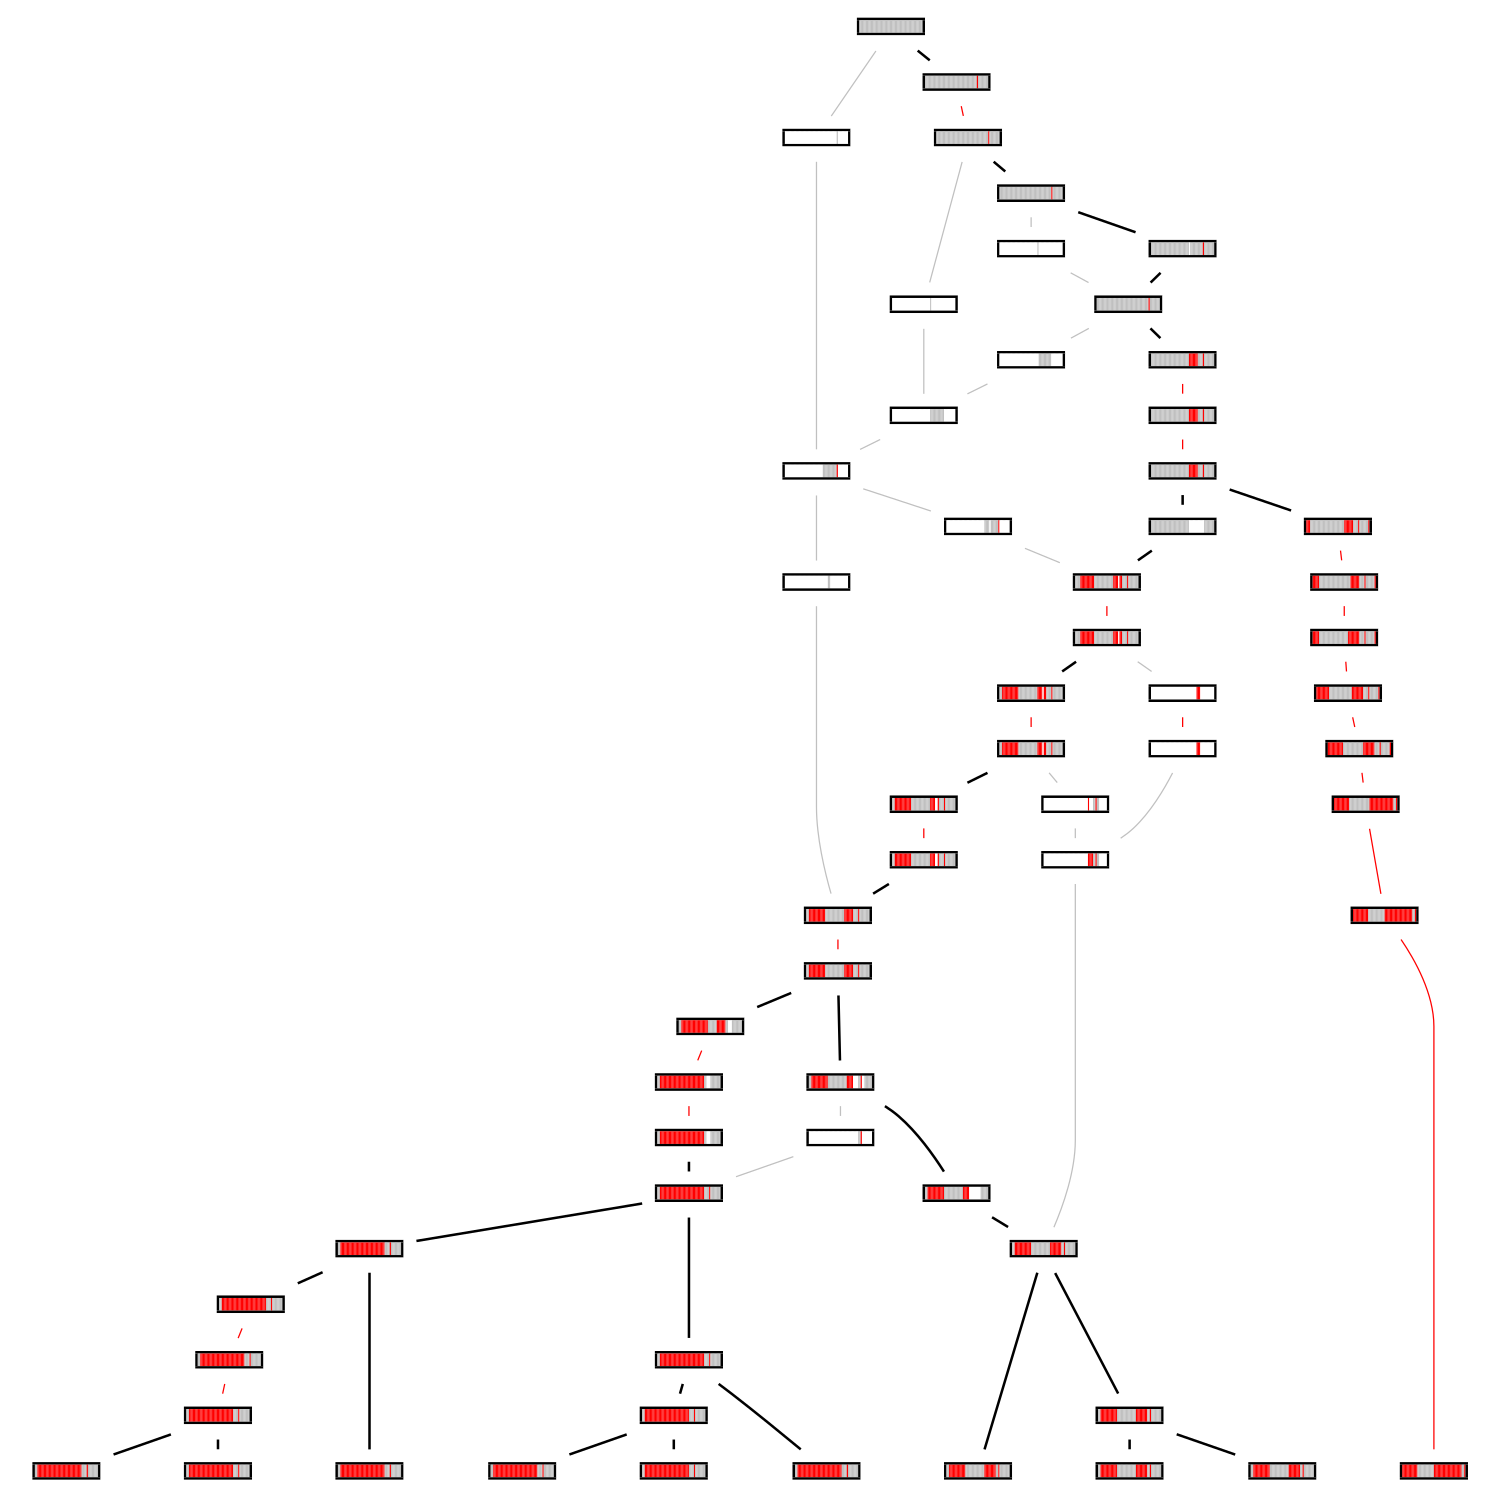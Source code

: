 digraph G {fontsize=5;ranksep=0.02;ratio=fill;size="10,10";
edge[arrowhead=none];
{rank=same;1[shape=point] 2[shape=point] 3[shape=point] 4[shape=point] 5[shape=point] 6[shape=point] 7[shape=point] 8[shape=point] 9[shape=point] 10[shape=point] }
1[shape=plaintext,label=<<table CELLBORDER="0" CELLSPACING="0" CELLPADDING="0" BORDER="0"><tr><td HEIGHT="2" COLSPAN="54" bgcolor="white"></td></tr><tr><td HEIGHT="2" WIDTH="2" bgcolor="white"></td><td bgcolor="black" HEIGHT="2" COLSPAN="52"></td><td HEIGHT="2" WIDTH="2" bgcolor="white"></td></tr><tr><td HEIGHT="10" WIDTH="2" bgcolor="white"></td><td bgcolor="black" WIDTH="2" HEIGHT="10"></td><td bgcolor="grey" HEIGHT="10" WIDTH="1"></td><td bgcolor="grey" HEIGHT="10" WIDTH="1"></td><td bgcolor="red" HEIGHT="10" WIDTH="1"></td><td bgcolor="red" HEIGHT="10" WIDTH="1"></td><td bgcolor="red" HEIGHT="10" WIDTH="1"></td><td bgcolor="red" HEIGHT="10" WIDTH="1"></td><td bgcolor="red" HEIGHT="10" WIDTH="1"></td><td bgcolor="red" HEIGHT="10" WIDTH="1"></td><td bgcolor="red" HEIGHT="10" WIDTH="1"></td><td bgcolor="red" HEIGHT="10" WIDTH="1"></td><td bgcolor="red" HEIGHT="10" WIDTH="1"></td><td bgcolor="red" HEIGHT="10" WIDTH="1"></td><td bgcolor="red" HEIGHT="10" WIDTH="1"></td><td bgcolor="red" HEIGHT="10" WIDTH="1"></td><td bgcolor="red" HEIGHT="10" WIDTH="1"></td><td bgcolor="grey" HEIGHT="10" WIDTH="1"></td><td bgcolor="grey" HEIGHT="10" WIDTH="1"></td><td bgcolor="grey" HEIGHT="10" WIDTH="1"></td><td bgcolor="grey" HEIGHT="10" WIDTH="1"></td><td bgcolor="grey" HEIGHT="10" WIDTH="1"></td><td bgcolor="grey" HEIGHT="10" WIDTH="1"></td><td bgcolor="grey" HEIGHT="10" WIDTH="1"></td><td bgcolor="grey" HEIGHT="10" WIDTH="1"></td><td bgcolor="grey" HEIGHT="10" WIDTH="1"></td><td bgcolor="grey" HEIGHT="10" WIDTH="1"></td><td bgcolor="grey" HEIGHT="10" WIDTH="1"></td><td bgcolor="grey" HEIGHT="10" WIDTH="1"></td><td bgcolor="grey" HEIGHT="10" WIDTH="1"></td><td bgcolor="grey" HEIGHT="10" WIDTH="1"></td><td bgcolor="grey" HEIGHT="10" WIDTH="1"></td><td bgcolor="red" HEIGHT="10" WIDTH="1"></td><td bgcolor="red" HEIGHT="10" WIDTH="1"></td><td bgcolor="red" HEIGHT="10" WIDTH="1"></td><td bgcolor="red" HEIGHT="10" WIDTH="1"></td><td bgcolor="red" HEIGHT="10" WIDTH="1"></td><td bgcolor="red" HEIGHT="10" WIDTH="1"></td><td bgcolor="red" HEIGHT="10" WIDTH="1"></td><td bgcolor="red" HEIGHT="10" WIDTH="1"></td><td bgcolor="red" HEIGHT="10" WIDTH="1"></td><td bgcolor="grey" HEIGHT="10" WIDTH="1"></td><td bgcolor="grey" HEIGHT="10" WIDTH="1"></td><td bgcolor="red" HEIGHT="10" WIDTH="1"></td><td bgcolor="grey" HEIGHT="10" WIDTH="1"></td><td bgcolor="grey" HEIGHT="10" WIDTH="1"></td><td bgcolor="grey" HEIGHT="10" WIDTH="1"></td><td bgcolor="grey" HEIGHT="10" WIDTH="1"></td><td bgcolor="grey" HEIGHT="10" WIDTH="1"></td><td bgcolor="grey" HEIGHT="10" WIDTH="1"></td><td bgcolor="grey" HEIGHT="10" WIDTH="1"></td><td bgcolor="grey" HEIGHT="10" WIDTH="1"></td><td bgcolor="black" WIDTH="2" HEIGHT="10"></td><td bgcolor="white" WIDTH="2" HEIGHT="10"></td></tr><tr><td HEIGHT="2" WIDTH="2" bgcolor="white"></td><td bgcolor="black" HEIGHT="2" COLSPAN="52"></td><td HEIGHT="2" WIDTH="2" bgcolor="white"></td></tr><tr><td HEIGHT="5" COLSPAN="54" bgcolor="white"></td></tr></table>>]
2[shape=plaintext,label=<<table CELLBORDER="0" CELLSPACING="0" CELLPADDING="0" BORDER="0"><tr><td HEIGHT="2" COLSPAN="54" bgcolor="white"></td></tr><tr><td HEIGHT="2" WIDTH="2" bgcolor="white"></td><td bgcolor="black" HEIGHT="2" COLSPAN="52"></td><td HEIGHT="2" WIDTH="2" bgcolor="white"></td></tr><tr><td HEIGHT="10" WIDTH="2" bgcolor="white"></td><td bgcolor="black" WIDTH="2" HEIGHT="10"></td><td bgcolor="grey" HEIGHT="10" WIDTH="1"></td><td bgcolor="grey" HEIGHT="10" WIDTH="1"></td><td bgcolor="red" HEIGHT="10" WIDTH="1"></td><td bgcolor="red" HEIGHT="10" WIDTH="1"></td><td bgcolor="red" HEIGHT="10" WIDTH="1"></td><td bgcolor="red" HEIGHT="10" WIDTH="1"></td><td bgcolor="red" HEIGHT="10" WIDTH="1"></td><td bgcolor="red" HEIGHT="10" WIDTH="1"></td><td bgcolor="red" HEIGHT="10" WIDTH="1"></td><td bgcolor="red" HEIGHT="10" WIDTH="1"></td><td bgcolor="red" HEIGHT="10" WIDTH="1"></td><td bgcolor="red" HEIGHT="10" WIDTH="1"></td><td bgcolor="red" HEIGHT="10" WIDTH="1"></td><td bgcolor="red" HEIGHT="10" WIDTH="1"></td><td bgcolor="red" HEIGHT="10" WIDTH="1"></td><td bgcolor="grey" HEIGHT="10" WIDTH="1"></td><td bgcolor="grey" HEIGHT="10" WIDTH="1"></td><td bgcolor="grey" HEIGHT="10" WIDTH="1"></td><td bgcolor="grey" HEIGHT="10" WIDTH="1"></td><td bgcolor="grey" HEIGHT="10" WIDTH="1"></td><td bgcolor="grey" HEIGHT="10" WIDTH="1"></td><td bgcolor="grey" HEIGHT="10" WIDTH="1"></td><td bgcolor="grey" HEIGHT="10" WIDTH="1"></td><td bgcolor="grey" HEIGHT="10" WIDTH="1"></td><td bgcolor="grey" HEIGHT="10" WIDTH="1"></td><td bgcolor="grey" HEIGHT="10" WIDTH="1"></td><td bgcolor="grey" HEIGHT="10" WIDTH="1"></td><td bgcolor="grey" HEIGHT="10" WIDTH="1"></td><td bgcolor="grey" HEIGHT="10" WIDTH="1"></td><td bgcolor="grey" HEIGHT="10" WIDTH="1"></td><td bgcolor="red" HEIGHT="10" WIDTH="1"></td><td bgcolor="red" HEIGHT="10" WIDTH="1"></td><td bgcolor="red" HEIGHT="10" WIDTH="1"></td><td bgcolor="red" HEIGHT="10" WIDTH="1"></td><td bgcolor="red" HEIGHT="10" WIDTH="1"></td><td bgcolor="red" HEIGHT="10" WIDTH="1"></td><td bgcolor="red" HEIGHT="10" WIDTH="1"></td><td bgcolor="red" HEIGHT="10" WIDTH="1"></td><td bgcolor="red" HEIGHT="10" WIDTH="1"></td><td bgcolor="grey" HEIGHT="10" WIDTH="1"></td><td bgcolor="grey" HEIGHT="10" WIDTH="1"></td><td bgcolor="red" HEIGHT="10" WIDTH="1"></td><td bgcolor="grey" HEIGHT="10" WIDTH="1"></td><td bgcolor="grey" HEIGHT="10" WIDTH="1"></td><td bgcolor="grey" HEIGHT="10" WIDTH="1"></td><td bgcolor="grey" HEIGHT="10" WIDTH="1"></td><td bgcolor="grey" HEIGHT="10" WIDTH="1"></td><td bgcolor="grey" HEIGHT="10" WIDTH="1"></td><td bgcolor="grey" HEIGHT="10" WIDTH="1"></td><td bgcolor="grey" HEIGHT="10" WIDTH="1"></td><td bgcolor="black" WIDTH="2" HEIGHT="10"></td><td bgcolor="white" WIDTH="2" HEIGHT="10"></td></tr><tr><td HEIGHT="2" WIDTH="2" bgcolor="white"></td><td bgcolor="black" HEIGHT="2" COLSPAN="52"></td><td HEIGHT="2" WIDTH="2" bgcolor="white"></td></tr><tr><td HEIGHT="5" COLSPAN="54" bgcolor="white"></td></tr></table>>]
3[shape=plaintext,label=<<table CELLBORDER="0" CELLSPACING="0" CELLPADDING="0" BORDER="0"><tr><td HEIGHT="2" COLSPAN="54" bgcolor="white"></td></tr><tr><td HEIGHT="2" WIDTH="2" bgcolor="white"></td><td bgcolor="black" HEIGHT="2" COLSPAN="52"></td><td HEIGHT="2" WIDTH="2" bgcolor="white"></td></tr><tr><td HEIGHT="10" WIDTH="2" bgcolor="white"></td><td bgcolor="black" WIDTH="2" HEIGHT="10"></td><td bgcolor="grey" HEIGHT="10" WIDTH="1"></td><td bgcolor="grey" HEIGHT="10" WIDTH="1"></td><td bgcolor="red" HEIGHT="10" WIDTH="1"></td><td bgcolor="red" HEIGHT="10" WIDTH="1"></td><td bgcolor="red" HEIGHT="10" WIDTH="1"></td><td bgcolor="red" HEIGHT="10" WIDTH="1"></td><td bgcolor="red" HEIGHT="10" WIDTH="1"></td><td bgcolor="red" HEIGHT="10" WIDTH="1"></td><td bgcolor="red" HEIGHT="10" WIDTH="1"></td><td bgcolor="red" HEIGHT="10" WIDTH="1"></td><td bgcolor="red" HEIGHT="10" WIDTH="1"></td><td bgcolor="red" HEIGHT="10" WIDTH="1"></td><td bgcolor="red" HEIGHT="10" WIDTH="1"></td><td bgcolor="red" HEIGHT="10" WIDTH="1"></td><td bgcolor="red" HEIGHT="10" WIDTH="1"></td><td bgcolor="red" HEIGHT="10" WIDTH="1"></td><td bgcolor="red" HEIGHT="10" WIDTH="1"></td><td bgcolor="red" HEIGHT="10" WIDTH="1"></td><td bgcolor="red" HEIGHT="10" WIDTH="1"></td><td bgcolor="red" HEIGHT="10" WIDTH="1"></td><td bgcolor="red" HEIGHT="10" WIDTH="1"></td><td bgcolor="red" HEIGHT="10" WIDTH="1"></td><td bgcolor="red" HEIGHT="10" WIDTH="1"></td><td bgcolor="red" HEIGHT="10" WIDTH="1"></td><td bgcolor="red" HEIGHT="10" WIDTH="1"></td><td bgcolor="red" HEIGHT="10" WIDTH="1"></td><td bgcolor="red" HEIGHT="10" WIDTH="1"></td><td bgcolor="red" HEIGHT="10" WIDTH="1"></td><td bgcolor="red" HEIGHT="10" WIDTH="1"></td><td bgcolor="red" HEIGHT="10" WIDTH="1"></td><td bgcolor="red" HEIGHT="10" WIDTH="1"></td><td bgcolor="red" HEIGHT="10" WIDTH="1"></td><td bgcolor="red" HEIGHT="10" WIDTH="1"></td><td bgcolor="red" HEIGHT="10" WIDTH="1"></td><td bgcolor="red" HEIGHT="10" WIDTH="1"></td><td bgcolor="red" HEIGHT="10" WIDTH="1"></td><td bgcolor="red" HEIGHT="10" WIDTH="1"></td><td bgcolor="grey" HEIGHT="10" WIDTH="1"></td><td bgcolor="grey" HEIGHT="10" WIDTH="1"></td><td bgcolor="grey" HEIGHT="10" WIDTH="1"></td><td bgcolor="grey" HEIGHT="10" WIDTH="1"></td><td bgcolor="red" HEIGHT="10" WIDTH="1"></td><td bgcolor="grey" HEIGHT="10" WIDTH="1"></td><td bgcolor="grey" HEIGHT="10" WIDTH="1"></td><td bgcolor="grey" HEIGHT="10" WIDTH="1"></td><td bgcolor="grey" HEIGHT="10" WIDTH="1"></td><td bgcolor="grey" HEIGHT="10" WIDTH="1"></td><td bgcolor="grey" HEIGHT="10" WIDTH="1"></td><td bgcolor="grey" HEIGHT="10" WIDTH="1"></td><td bgcolor="grey" HEIGHT="10" WIDTH="1"></td><td bgcolor="black" WIDTH="2" HEIGHT="10"></td><td bgcolor="white" WIDTH="2" HEIGHT="10"></td></tr><tr><td HEIGHT="2" WIDTH="2" bgcolor="white"></td><td bgcolor="black" HEIGHT="2" COLSPAN="52"></td><td HEIGHT="2" WIDTH="2" bgcolor="white"></td></tr><tr><td HEIGHT="5" COLSPAN="54" bgcolor="white"></td></tr></table>>]
4[shape=plaintext,label=<<table CELLBORDER="0" CELLSPACING="0" CELLPADDING="0" BORDER="0"><tr><td HEIGHT="2" COLSPAN="54" bgcolor="white"></td></tr><tr><td HEIGHT="2" WIDTH="2" bgcolor="white"></td><td bgcolor="black" HEIGHT="2" COLSPAN="52"></td><td HEIGHT="2" WIDTH="2" bgcolor="white"></td></tr><tr><td HEIGHT="10" WIDTH="2" bgcolor="white"></td><td bgcolor="black" WIDTH="2" HEIGHT="10"></td><td bgcolor="grey" HEIGHT="10" WIDTH="1"></td><td bgcolor="grey" HEIGHT="10" WIDTH="1"></td><td bgcolor="red" HEIGHT="10" WIDTH="1"></td><td bgcolor="red" HEIGHT="10" WIDTH="1"></td><td bgcolor="red" HEIGHT="10" WIDTH="1"></td><td bgcolor="red" HEIGHT="10" WIDTH="1"></td><td bgcolor="red" HEIGHT="10" WIDTH="1"></td><td bgcolor="red" HEIGHT="10" WIDTH="1"></td><td bgcolor="red" HEIGHT="10" WIDTH="1"></td><td bgcolor="red" HEIGHT="10" WIDTH="1"></td><td bgcolor="red" HEIGHT="10" WIDTH="1"></td><td bgcolor="red" HEIGHT="10" WIDTH="1"></td><td bgcolor="red" HEIGHT="10" WIDTH="1"></td><td bgcolor="red" HEIGHT="10" WIDTH="1"></td><td bgcolor="red" HEIGHT="10" WIDTH="1"></td><td bgcolor="grey" HEIGHT="10" WIDTH="1"></td><td bgcolor="grey" HEIGHT="10" WIDTH="1"></td><td bgcolor="grey" HEIGHT="10" WIDTH="1"></td><td bgcolor="grey" HEIGHT="10" WIDTH="1"></td><td bgcolor="grey" HEIGHT="10" WIDTH="1"></td><td bgcolor="grey" HEIGHT="10" WIDTH="1"></td><td bgcolor="grey" HEIGHT="10" WIDTH="1"></td><td bgcolor="grey" HEIGHT="10" WIDTH="1"></td><td bgcolor="grey" HEIGHT="10" WIDTH="1"></td><td bgcolor="grey" HEIGHT="10" WIDTH="1"></td><td bgcolor="grey" HEIGHT="10" WIDTH="1"></td><td bgcolor="grey" HEIGHT="10" WIDTH="1"></td><td bgcolor="grey" HEIGHT="10" WIDTH="1"></td><td bgcolor="grey" HEIGHT="10" WIDTH="1"></td><td bgcolor="grey" HEIGHT="10" WIDTH="1"></td><td bgcolor="red" HEIGHT="10" WIDTH="1"></td><td bgcolor="red" HEIGHT="10" WIDTH="1"></td><td bgcolor="red" HEIGHT="10" WIDTH="1"></td><td bgcolor="red" HEIGHT="10" WIDTH="1"></td><td bgcolor="red" HEIGHT="10" WIDTH="1"></td><td bgcolor="red" HEIGHT="10" WIDTH="1"></td><td bgcolor="red" HEIGHT="10" WIDTH="1"></td><td bgcolor="red" HEIGHT="10" WIDTH="1"></td><td bgcolor="red" HEIGHT="10" WIDTH="1"></td><td bgcolor="grey" HEIGHT="10" WIDTH="1"></td><td bgcolor="grey" HEIGHT="10" WIDTH="1"></td><td bgcolor="red" HEIGHT="10" WIDTH="1"></td><td bgcolor="grey" HEIGHT="10" WIDTH="1"></td><td bgcolor="grey" HEIGHT="10" WIDTH="1"></td><td bgcolor="grey" HEIGHT="10" WIDTH="1"></td><td bgcolor="grey" HEIGHT="10" WIDTH="1"></td><td bgcolor="grey" HEIGHT="10" WIDTH="1"></td><td bgcolor="grey" HEIGHT="10" WIDTH="1"></td><td bgcolor="grey" HEIGHT="10" WIDTH="1"></td><td bgcolor="grey" HEIGHT="10" WIDTH="1"></td><td bgcolor="black" WIDTH="2" HEIGHT="10"></td><td bgcolor="white" WIDTH="2" HEIGHT="10"></td></tr><tr><td HEIGHT="2" WIDTH="2" bgcolor="white"></td><td bgcolor="black" HEIGHT="2" COLSPAN="52"></td><td HEIGHT="2" WIDTH="2" bgcolor="white"></td></tr><tr><td HEIGHT="5" COLSPAN="54" bgcolor="white"></td></tr></table>>]
5[shape=plaintext,label=<<table CELLBORDER="0" CELLSPACING="0" CELLPADDING="0" BORDER="0"><tr><td HEIGHT="2" COLSPAN="54" bgcolor="white"></td></tr><tr><td HEIGHT="2" WIDTH="2" bgcolor="white"></td><td bgcolor="black" HEIGHT="2" COLSPAN="52"></td><td HEIGHT="2" WIDTH="2" bgcolor="white"></td></tr><tr><td HEIGHT="10" WIDTH="2" bgcolor="white"></td><td bgcolor="black" WIDTH="2" HEIGHT="10"></td><td bgcolor="grey" HEIGHT="10" WIDTH="1"></td><td bgcolor="grey" HEIGHT="10" WIDTH="1"></td><td bgcolor="red" HEIGHT="10" WIDTH="1"></td><td bgcolor="red" HEIGHT="10" WIDTH="1"></td><td bgcolor="red" HEIGHT="10" WIDTH="1"></td><td bgcolor="red" HEIGHT="10" WIDTH="1"></td><td bgcolor="red" HEIGHT="10" WIDTH="1"></td><td bgcolor="red" HEIGHT="10" WIDTH="1"></td><td bgcolor="red" HEIGHT="10" WIDTH="1"></td><td bgcolor="red" HEIGHT="10" WIDTH="1"></td><td bgcolor="red" HEIGHT="10" WIDTH="1"></td><td bgcolor="red" HEIGHT="10" WIDTH="1"></td><td bgcolor="red" HEIGHT="10" WIDTH="1"></td><td bgcolor="red" HEIGHT="10" WIDTH="1"></td><td bgcolor="red" HEIGHT="10" WIDTH="1"></td><td bgcolor="red" HEIGHT="10" WIDTH="1"></td><td bgcolor="red" HEIGHT="10" WIDTH="1"></td><td bgcolor="red" HEIGHT="10" WIDTH="1"></td><td bgcolor="red" HEIGHT="10" WIDTH="1"></td><td bgcolor="red" HEIGHT="10" WIDTH="1"></td><td bgcolor="red" HEIGHT="10" WIDTH="1"></td><td bgcolor="red" HEIGHT="10" WIDTH="1"></td><td bgcolor="red" HEIGHT="10" WIDTH="1"></td><td bgcolor="red" HEIGHT="10" WIDTH="1"></td><td bgcolor="red" HEIGHT="10" WIDTH="1"></td><td bgcolor="red" HEIGHT="10" WIDTH="1"></td><td bgcolor="red" HEIGHT="10" WIDTH="1"></td><td bgcolor="red" HEIGHT="10" WIDTH="1"></td><td bgcolor="red" HEIGHT="10" WIDTH="1"></td><td bgcolor="red" HEIGHT="10" WIDTH="1"></td><td bgcolor="red" HEIGHT="10" WIDTH="1"></td><td bgcolor="red" HEIGHT="10" WIDTH="1"></td><td bgcolor="red" HEIGHT="10" WIDTH="1"></td><td bgcolor="red" HEIGHT="10" WIDTH="1"></td><td bgcolor="red" HEIGHT="10" WIDTH="1"></td><td bgcolor="red" HEIGHT="10" WIDTH="1"></td><td bgcolor="red" HEIGHT="10" WIDTH="1"></td><td bgcolor="grey" HEIGHT="10" WIDTH="1"></td><td bgcolor="grey" HEIGHT="10" WIDTH="1"></td><td bgcolor="grey" HEIGHT="10" WIDTH="1"></td><td bgcolor="grey" HEIGHT="10" WIDTH="1"></td><td bgcolor="red" HEIGHT="10" WIDTH="1"></td><td bgcolor="grey" HEIGHT="10" WIDTH="1"></td><td bgcolor="grey" HEIGHT="10" WIDTH="1"></td><td bgcolor="grey" HEIGHT="10" WIDTH="1"></td><td bgcolor="grey" HEIGHT="10" WIDTH="1"></td><td bgcolor="grey" HEIGHT="10" WIDTH="1"></td><td bgcolor="grey" HEIGHT="10" WIDTH="1"></td><td bgcolor="grey" HEIGHT="10" WIDTH="1"></td><td bgcolor="grey" HEIGHT="10" WIDTH="1"></td><td bgcolor="black" WIDTH="2" HEIGHT="10"></td><td bgcolor="white" WIDTH="2" HEIGHT="10"></td></tr><tr><td HEIGHT="2" WIDTH="2" bgcolor="white"></td><td bgcolor="black" HEIGHT="2" COLSPAN="52"></td><td HEIGHT="2" WIDTH="2" bgcolor="white"></td></tr><tr><td HEIGHT="5" COLSPAN="54" bgcolor="white"></td></tr></table>>]
6[shape=plaintext,label=<<table CELLBORDER="0" CELLSPACING="0" CELLPADDING="0" BORDER="0"><tr><td HEIGHT="2" COLSPAN="54" bgcolor="white"></td></tr><tr><td HEIGHT="2" WIDTH="2" bgcolor="white"></td><td bgcolor="black" HEIGHT="2" COLSPAN="52"></td><td HEIGHT="2" WIDTH="2" bgcolor="white"></td></tr><tr><td HEIGHT="10" WIDTH="2" bgcolor="white"></td><td bgcolor="black" WIDTH="2" HEIGHT="10"></td><td bgcolor="red" HEIGHT="10" WIDTH="1"></td><td bgcolor="red" HEIGHT="10" WIDTH="1"></td><td bgcolor="red" HEIGHT="10" WIDTH="1"></td><td bgcolor="red" HEIGHT="10" WIDTH="1"></td><td bgcolor="red" HEIGHT="10" WIDTH="1"></td><td bgcolor="red" HEIGHT="10" WIDTH="1"></td><td bgcolor="red" HEIGHT="10" WIDTH="1"></td><td bgcolor="red" HEIGHT="10" WIDTH="1"></td><td bgcolor="red" HEIGHT="10" WIDTH="1"></td><td bgcolor="red" HEIGHT="10" WIDTH="1"></td><td bgcolor="red" HEIGHT="10" WIDTH="1"></td><td bgcolor="red" HEIGHT="10" WIDTH="1"></td><td bgcolor="grey" HEIGHT="10" WIDTH="1"></td><td bgcolor="grey" HEIGHT="10" WIDTH="1"></td><td bgcolor="grey" HEIGHT="10" WIDTH="1"></td><td bgcolor="grey" HEIGHT="10" WIDTH="1"></td><td bgcolor="grey" HEIGHT="10" WIDTH="1"></td><td bgcolor="grey" HEIGHT="10" WIDTH="1"></td><td bgcolor="grey" HEIGHT="10" WIDTH="1"></td><td bgcolor="grey" HEIGHT="10" WIDTH="1"></td><td bgcolor="grey" HEIGHT="10" WIDTH="1"></td><td bgcolor="grey" HEIGHT="10" WIDTH="1"></td><td bgcolor="grey" HEIGHT="10" WIDTH="1"></td><td bgcolor="grey" HEIGHT="10" WIDTH="1"></td><td bgcolor="grey" HEIGHT="10" WIDTH="1"></td><td bgcolor="red" HEIGHT="10" WIDTH="1"></td><td bgcolor="red" HEIGHT="10" WIDTH="1"></td><td bgcolor="red" HEIGHT="10" WIDTH="1"></td><td bgcolor="red" HEIGHT="10" WIDTH="1"></td><td bgcolor="red" HEIGHT="10" WIDTH="1"></td><td bgcolor="red" HEIGHT="10" WIDTH="1"></td><td bgcolor="red" HEIGHT="10" WIDTH="1"></td><td bgcolor="red" HEIGHT="10" WIDTH="1"></td><td bgcolor="red" HEIGHT="10" WIDTH="1"></td><td bgcolor="red" HEIGHT="10" WIDTH="1"></td><td bgcolor="red" HEIGHT="10" WIDTH="1"></td><td bgcolor="red" HEIGHT="10" WIDTH="1"></td><td bgcolor="red" HEIGHT="10" WIDTH="1"></td><td bgcolor="red" HEIGHT="10" WIDTH="1"></td><td bgcolor="red" HEIGHT="10" WIDTH="1"></td><td bgcolor="red" HEIGHT="10" WIDTH="1"></td><td bgcolor="red" HEIGHT="10" WIDTH="1"></td><td bgcolor="red" HEIGHT="10" WIDTH="1"></td><td bgcolor="red" HEIGHT="10" WIDTH="1"></td><td bgcolor="red" HEIGHT="10" WIDTH="1"></td><td bgcolor="red" HEIGHT="10" WIDTH="1"></td><td bgcolor="red" HEIGHT="10" WIDTH="1"></td><td bgcolor="grey" HEIGHT="10" WIDTH="1"></td><td bgcolor="grey" HEIGHT="10" WIDTH="1"></td><td bgcolor="red" HEIGHT="10" WIDTH="1"></td><td bgcolor="black" WIDTH="2" HEIGHT="10"></td><td bgcolor="white" WIDTH="2" HEIGHT="10"></td></tr><tr><td HEIGHT="2" WIDTH="2" bgcolor="white"></td><td bgcolor="black" HEIGHT="2" COLSPAN="52"></td><td HEIGHT="2" WIDTH="2" bgcolor="white"></td></tr><tr><td HEIGHT="5" COLSPAN="54" bgcolor="white"></td></tr></table>>]
7[shape=plaintext,label=<<table CELLBORDER="0" CELLSPACING="0" CELLPADDING="0" BORDER="0"><tr><td HEIGHT="2" COLSPAN="54" bgcolor="white"></td></tr><tr><td HEIGHT="2" WIDTH="2" bgcolor="white"></td><td bgcolor="black" HEIGHT="2" COLSPAN="52"></td><td HEIGHT="2" WIDTH="2" bgcolor="white"></td></tr><tr><td HEIGHT="10" WIDTH="2" bgcolor="white"></td><td bgcolor="black" WIDTH="2" HEIGHT="10"></td><td bgcolor="grey" HEIGHT="10" WIDTH="1"></td><td bgcolor="grey" HEIGHT="10" WIDTH="1"></td><td bgcolor="red" HEIGHT="10" WIDTH="1"></td><td bgcolor="red" HEIGHT="10" WIDTH="1"></td><td bgcolor="red" HEIGHT="10" WIDTH="1"></td><td bgcolor="red" HEIGHT="10" WIDTH="1"></td><td bgcolor="red" HEIGHT="10" WIDTH="1"></td><td bgcolor="red" HEIGHT="10" WIDTH="1"></td><td bgcolor="red" HEIGHT="10" WIDTH="1"></td><td bgcolor="red" HEIGHT="10" WIDTH="1"></td><td bgcolor="red" HEIGHT="10" WIDTH="1"></td><td bgcolor="red" HEIGHT="10" WIDTH="1"></td><td bgcolor="red" HEIGHT="10" WIDTH="1"></td><td bgcolor="red" HEIGHT="10" WIDTH="1"></td><td bgcolor="red" HEIGHT="10" WIDTH="1"></td><td bgcolor="red" HEIGHT="10" WIDTH="1"></td><td bgcolor="red" HEIGHT="10" WIDTH="1"></td><td bgcolor="red" HEIGHT="10" WIDTH="1"></td><td bgcolor="red" HEIGHT="10" WIDTH="1"></td><td bgcolor="red" HEIGHT="10" WIDTH="1"></td><td bgcolor="red" HEIGHT="10" WIDTH="1"></td><td bgcolor="red" HEIGHT="10" WIDTH="1"></td><td bgcolor="red" HEIGHT="10" WIDTH="1"></td><td bgcolor="red" HEIGHT="10" WIDTH="1"></td><td bgcolor="red" HEIGHT="10" WIDTH="1"></td><td bgcolor="red" HEIGHT="10" WIDTH="1"></td><td bgcolor="red" HEIGHT="10" WIDTH="1"></td><td bgcolor="red" HEIGHT="10" WIDTH="1"></td><td bgcolor="red" HEIGHT="10" WIDTH="1"></td><td bgcolor="red" HEIGHT="10" WIDTH="1"></td><td bgcolor="red" HEIGHT="10" WIDTH="1"></td><td bgcolor="red" HEIGHT="10" WIDTH="1"></td><td bgcolor="red" HEIGHT="10" WIDTH="1"></td><td bgcolor="red" HEIGHT="10" WIDTH="1"></td><td bgcolor="red" HEIGHT="10" WIDTH="1"></td><td bgcolor="red" HEIGHT="10" WIDTH="1"></td><td bgcolor="red" HEIGHT="10" WIDTH="1"></td><td bgcolor="grey" HEIGHT="10" WIDTH="1"></td><td bgcolor="grey" HEIGHT="10" WIDTH="1"></td><td bgcolor="grey" HEIGHT="10" WIDTH="1"></td><td bgcolor="grey" HEIGHT="10" WIDTH="1"></td><td bgcolor="red" HEIGHT="10" WIDTH="1"></td><td bgcolor="grey" HEIGHT="10" WIDTH="1"></td><td bgcolor="grey" HEIGHT="10" WIDTH="1"></td><td bgcolor="grey" HEIGHT="10" WIDTH="1"></td><td bgcolor="grey" HEIGHT="10" WIDTH="1"></td><td bgcolor="grey" HEIGHT="10" WIDTH="1"></td><td bgcolor="grey" HEIGHT="10" WIDTH="1"></td><td bgcolor="grey" HEIGHT="10" WIDTH="1"></td><td bgcolor="grey" HEIGHT="10" WIDTH="1"></td><td bgcolor="black" WIDTH="2" HEIGHT="10"></td><td bgcolor="white" WIDTH="2" HEIGHT="10"></td></tr><tr><td HEIGHT="2" WIDTH="2" bgcolor="white"></td><td bgcolor="black" HEIGHT="2" COLSPAN="52"></td><td HEIGHT="2" WIDTH="2" bgcolor="white"></td></tr><tr><td HEIGHT="5" COLSPAN="54" bgcolor="white"></td></tr></table>>]
8[shape=plaintext,label=<<table CELLBORDER="0" CELLSPACING="0" CELLPADDING="0" BORDER="0"><tr><td HEIGHT="2" COLSPAN="54" bgcolor="white"></td></tr><tr><td HEIGHT="2" WIDTH="2" bgcolor="white"></td><td bgcolor="black" HEIGHT="2" COLSPAN="52"></td><td HEIGHT="2" WIDTH="2" bgcolor="white"></td></tr><tr><td HEIGHT="10" WIDTH="2" bgcolor="white"></td><td bgcolor="black" WIDTH="2" HEIGHT="10"></td><td bgcolor="grey" HEIGHT="10" WIDTH="1"></td><td bgcolor="grey" HEIGHT="10" WIDTH="1"></td><td bgcolor="red" HEIGHT="10" WIDTH="1"></td><td bgcolor="red" HEIGHT="10" WIDTH="1"></td><td bgcolor="red" HEIGHT="10" WIDTH="1"></td><td bgcolor="red" HEIGHT="10" WIDTH="1"></td><td bgcolor="red" HEIGHT="10" WIDTH="1"></td><td bgcolor="red" HEIGHT="10" WIDTH="1"></td><td bgcolor="red" HEIGHT="10" WIDTH="1"></td><td bgcolor="red" HEIGHT="10" WIDTH="1"></td><td bgcolor="red" HEIGHT="10" WIDTH="1"></td><td bgcolor="red" HEIGHT="10" WIDTH="1"></td><td bgcolor="red" HEIGHT="10" WIDTH="1"></td><td bgcolor="red" HEIGHT="10" WIDTH="1"></td><td bgcolor="red" HEIGHT="10" WIDTH="1"></td><td bgcolor="red" HEIGHT="10" WIDTH="1"></td><td bgcolor="red" HEIGHT="10" WIDTH="1"></td><td bgcolor="red" HEIGHT="10" WIDTH="1"></td><td bgcolor="red" HEIGHT="10" WIDTH="1"></td><td bgcolor="red" HEIGHT="10" WIDTH="1"></td><td bgcolor="red" HEIGHT="10" WIDTH="1"></td><td bgcolor="red" HEIGHT="10" WIDTH="1"></td><td bgcolor="red" HEIGHT="10" WIDTH="1"></td><td bgcolor="red" HEIGHT="10" WIDTH="1"></td><td bgcolor="red" HEIGHT="10" WIDTH="1"></td><td bgcolor="red" HEIGHT="10" WIDTH="1"></td><td bgcolor="red" HEIGHT="10" WIDTH="1"></td><td bgcolor="red" HEIGHT="10" WIDTH="1"></td><td bgcolor="red" HEIGHT="10" WIDTH="1"></td><td bgcolor="red" HEIGHT="10" WIDTH="1"></td><td bgcolor="red" HEIGHT="10" WIDTH="1"></td><td bgcolor="red" HEIGHT="10" WIDTH="1"></td><td bgcolor="red" HEIGHT="10" WIDTH="1"></td><td bgcolor="red" HEIGHT="10" WIDTH="1"></td><td bgcolor="red" HEIGHT="10" WIDTH="1"></td><td bgcolor="red" HEIGHT="10" WIDTH="1"></td><td bgcolor="red" HEIGHT="10" WIDTH="1"></td><td bgcolor="grey" HEIGHT="10" WIDTH="1"></td><td bgcolor="grey" HEIGHT="10" WIDTH="1"></td><td bgcolor="grey" HEIGHT="10" WIDTH="1"></td><td bgcolor="grey" HEIGHT="10" WIDTH="1"></td><td bgcolor="red" HEIGHT="10" WIDTH="1"></td><td bgcolor="grey" HEIGHT="10" WIDTH="1"></td><td bgcolor="grey" HEIGHT="10" WIDTH="1"></td><td bgcolor="grey" HEIGHT="10" WIDTH="1"></td><td bgcolor="grey" HEIGHT="10" WIDTH="1"></td><td bgcolor="grey" HEIGHT="10" WIDTH="1"></td><td bgcolor="grey" HEIGHT="10" WIDTH="1"></td><td bgcolor="grey" HEIGHT="10" WIDTH="1"></td><td bgcolor="grey" HEIGHT="10" WIDTH="1"></td><td bgcolor="black" WIDTH="2" HEIGHT="10"></td><td bgcolor="white" WIDTH="2" HEIGHT="10"></td></tr><tr><td HEIGHT="2" WIDTH="2" bgcolor="white"></td><td bgcolor="black" HEIGHT="2" COLSPAN="52"></td><td HEIGHT="2" WIDTH="2" bgcolor="white"></td></tr><tr><td HEIGHT="5" COLSPAN="54" bgcolor="white"></td></tr></table>>]
9[shape=plaintext,label=<<table CELLBORDER="0" CELLSPACING="0" CELLPADDING="0" BORDER="0"><tr><td HEIGHT="2" COLSPAN="54" bgcolor="white"></td></tr><tr><td HEIGHT="2" WIDTH="2" bgcolor="white"></td><td bgcolor="black" HEIGHT="2" COLSPAN="52"></td><td HEIGHT="2" WIDTH="2" bgcolor="white"></td></tr><tr><td HEIGHT="10" WIDTH="2" bgcolor="white"></td><td bgcolor="black" WIDTH="2" HEIGHT="10"></td><td bgcolor="grey" HEIGHT="10" WIDTH="1"></td><td bgcolor="grey" HEIGHT="10" WIDTH="1"></td><td bgcolor="red" HEIGHT="10" WIDTH="1"></td><td bgcolor="red" HEIGHT="10" WIDTH="1"></td><td bgcolor="red" HEIGHT="10" WIDTH="1"></td><td bgcolor="red" HEIGHT="10" WIDTH="1"></td><td bgcolor="red" HEIGHT="10" WIDTH="1"></td><td bgcolor="red" HEIGHT="10" WIDTH="1"></td><td bgcolor="red" HEIGHT="10" WIDTH="1"></td><td bgcolor="red" HEIGHT="10" WIDTH="1"></td><td bgcolor="red" HEIGHT="10" WIDTH="1"></td><td bgcolor="red" HEIGHT="10" WIDTH="1"></td><td bgcolor="red" HEIGHT="10" WIDTH="1"></td><td bgcolor="red" HEIGHT="10" WIDTH="1"></td><td bgcolor="red" HEIGHT="10" WIDTH="1"></td><td bgcolor="red" HEIGHT="10" WIDTH="1"></td><td bgcolor="red" HEIGHT="10" WIDTH="1"></td><td bgcolor="red" HEIGHT="10" WIDTH="1"></td><td bgcolor="red" HEIGHT="10" WIDTH="1"></td><td bgcolor="red" HEIGHT="10" WIDTH="1"></td><td bgcolor="red" HEIGHT="10" WIDTH="1"></td><td bgcolor="red" HEIGHT="10" WIDTH="1"></td><td bgcolor="red" HEIGHT="10" WIDTH="1"></td><td bgcolor="red" HEIGHT="10" WIDTH="1"></td><td bgcolor="red" HEIGHT="10" WIDTH="1"></td><td bgcolor="red" HEIGHT="10" WIDTH="1"></td><td bgcolor="red" HEIGHT="10" WIDTH="1"></td><td bgcolor="red" HEIGHT="10" WIDTH="1"></td><td bgcolor="red" HEIGHT="10" WIDTH="1"></td><td bgcolor="red" HEIGHT="10" WIDTH="1"></td><td bgcolor="red" HEIGHT="10" WIDTH="1"></td><td bgcolor="red" HEIGHT="10" WIDTH="1"></td><td bgcolor="red" HEIGHT="10" WIDTH="1"></td><td bgcolor="red" HEIGHT="10" WIDTH="1"></td><td bgcolor="red" HEIGHT="10" WIDTH="1"></td><td bgcolor="red" HEIGHT="10" WIDTH="1"></td><td bgcolor="red" HEIGHT="10" WIDTH="1"></td><td bgcolor="grey" HEIGHT="10" WIDTH="1"></td><td bgcolor="grey" HEIGHT="10" WIDTH="1"></td><td bgcolor="grey" HEIGHT="10" WIDTH="1"></td><td bgcolor="grey" HEIGHT="10" WIDTH="1"></td><td bgcolor="red" HEIGHT="10" WIDTH="1"></td><td bgcolor="grey" HEIGHT="10" WIDTH="1"></td><td bgcolor="grey" HEIGHT="10" WIDTH="1"></td><td bgcolor="grey" HEIGHT="10" WIDTH="1"></td><td bgcolor="grey" HEIGHT="10" WIDTH="1"></td><td bgcolor="grey" HEIGHT="10" WIDTH="1"></td><td bgcolor="grey" HEIGHT="10" WIDTH="1"></td><td bgcolor="grey" HEIGHT="10" WIDTH="1"></td><td bgcolor="grey" HEIGHT="10" WIDTH="1"></td><td bgcolor="black" WIDTH="2" HEIGHT="10"></td><td bgcolor="white" WIDTH="2" HEIGHT="10"></td></tr><tr><td HEIGHT="2" WIDTH="2" bgcolor="white"></td><td bgcolor="black" HEIGHT="2" COLSPAN="52"></td><td HEIGHT="2" WIDTH="2" bgcolor="white"></td></tr><tr><td HEIGHT="5" COLSPAN="54" bgcolor="white"></td></tr></table>>]
10[shape=plaintext,label=<<table CELLBORDER="0" CELLSPACING="0" CELLPADDING="0" BORDER="0"><tr><td HEIGHT="2" COLSPAN="54" bgcolor="white"></td></tr><tr><td HEIGHT="2" WIDTH="2" bgcolor="white"></td><td bgcolor="black" HEIGHT="2" COLSPAN="52"></td><td HEIGHT="2" WIDTH="2" bgcolor="white"></td></tr><tr><td HEIGHT="10" WIDTH="2" bgcolor="white"></td><td bgcolor="black" WIDTH="2" HEIGHT="10"></td><td bgcolor="grey" HEIGHT="10" WIDTH="1"></td><td bgcolor="grey" HEIGHT="10" WIDTH="1"></td><td bgcolor="red" HEIGHT="10" WIDTH="1"></td><td bgcolor="red" HEIGHT="10" WIDTH="1"></td><td bgcolor="red" HEIGHT="10" WIDTH="1"></td><td bgcolor="red" HEIGHT="10" WIDTH="1"></td><td bgcolor="red" HEIGHT="10" WIDTH="1"></td><td bgcolor="red" HEIGHT="10" WIDTH="1"></td><td bgcolor="red" HEIGHT="10" WIDTH="1"></td><td bgcolor="red" HEIGHT="10" WIDTH="1"></td><td bgcolor="red" HEIGHT="10" WIDTH="1"></td><td bgcolor="red" HEIGHT="10" WIDTH="1"></td><td bgcolor="red" HEIGHT="10" WIDTH="1"></td><td bgcolor="red" HEIGHT="10" WIDTH="1"></td><td bgcolor="red" HEIGHT="10" WIDTH="1"></td><td bgcolor="red" HEIGHT="10" WIDTH="1"></td><td bgcolor="red" HEIGHT="10" WIDTH="1"></td><td bgcolor="red" HEIGHT="10" WIDTH="1"></td><td bgcolor="red" HEIGHT="10" WIDTH="1"></td><td bgcolor="red" HEIGHT="10" WIDTH="1"></td><td bgcolor="red" HEIGHT="10" WIDTH="1"></td><td bgcolor="red" HEIGHT="10" WIDTH="1"></td><td bgcolor="red" HEIGHT="10" WIDTH="1"></td><td bgcolor="red" HEIGHT="10" WIDTH="1"></td><td bgcolor="red" HEIGHT="10" WIDTH="1"></td><td bgcolor="red" HEIGHT="10" WIDTH="1"></td><td bgcolor="red" HEIGHT="10" WIDTH="1"></td><td bgcolor="red" HEIGHT="10" WIDTH="1"></td><td bgcolor="red" HEIGHT="10" WIDTH="1"></td><td bgcolor="red" HEIGHT="10" WIDTH="1"></td><td bgcolor="red" HEIGHT="10" WIDTH="1"></td><td bgcolor="red" HEIGHT="10" WIDTH="1"></td><td bgcolor="red" HEIGHT="10" WIDTH="1"></td><td bgcolor="red" HEIGHT="10" WIDTH="1"></td><td bgcolor="red" HEIGHT="10" WIDTH="1"></td><td bgcolor="red" HEIGHT="10" WIDTH="1"></td><td bgcolor="red" HEIGHT="10" WIDTH="1"></td><td bgcolor="grey" HEIGHT="10" WIDTH="1"></td><td bgcolor="grey" HEIGHT="10" WIDTH="1"></td><td bgcolor="grey" HEIGHT="10" WIDTH="1"></td><td bgcolor="grey" HEIGHT="10" WIDTH="1"></td><td bgcolor="red" HEIGHT="10" WIDTH="1"></td><td bgcolor="grey" HEIGHT="10" WIDTH="1"></td><td bgcolor="grey" HEIGHT="10" WIDTH="1"></td><td bgcolor="grey" HEIGHT="10" WIDTH="1"></td><td bgcolor="grey" HEIGHT="10" WIDTH="1"></td><td bgcolor="grey" HEIGHT="10" WIDTH="1"></td><td bgcolor="grey" HEIGHT="10" WIDTH="1"></td><td bgcolor="grey" HEIGHT="10" WIDTH="1"></td><td bgcolor="grey" HEIGHT="10" WIDTH="1"></td><td bgcolor="black" WIDTH="2" HEIGHT="10"></td><td bgcolor="white" WIDTH="2" HEIGHT="10"></td></tr><tr><td HEIGHT="2" WIDTH="2" bgcolor="white"></td><td bgcolor="black" HEIGHT="2" COLSPAN="52"></td><td HEIGHT="2" WIDTH="2" bgcolor="white"></td></tr><tr><td HEIGHT="5" COLSPAN="54" bgcolor="white"></td></tr></table>>]
11[shape=plaintext,label=<<table CELLBORDER="0" CELLSPACING="0" CELLPADDING="0" BORDER="0"><tr><td HEIGHT="2" COLSPAN="54" bgcolor="white"></td></tr><tr><td HEIGHT="2" WIDTH="2" bgcolor="white"></td><td bgcolor="black" HEIGHT="2" COLSPAN="52"></td><td HEIGHT="2" WIDTH="2" bgcolor="white"></td></tr><tr><td HEIGHT="10" WIDTH="2" bgcolor="white"></td><td bgcolor="black" WIDTH="2" HEIGHT="10"></td><td bgcolor="grey" HEIGHT="10" WIDTH="1"></td><td bgcolor="grey" HEIGHT="10" WIDTH="1"></td><td bgcolor="red" HEIGHT="10" WIDTH="1"></td><td bgcolor="red" HEIGHT="10" WIDTH="1"></td><td bgcolor="red" HEIGHT="10" WIDTH="1"></td><td bgcolor="red" HEIGHT="10" WIDTH="1"></td><td bgcolor="red" HEIGHT="10" WIDTH="1"></td><td bgcolor="red" HEIGHT="10" WIDTH="1"></td><td bgcolor="red" HEIGHT="10" WIDTH="1"></td><td bgcolor="red" HEIGHT="10" WIDTH="1"></td><td bgcolor="red" HEIGHT="10" WIDTH="1"></td><td bgcolor="red" HEIGHT="10" WIDTH="1"></td><td bgcolor="red" HEIGHT="10" WIDTH="1"></td><td bgcolor="red" HEIGHT="10" WIDTH="1"></td><td bgcolor="red" HEIGHT="10" WIDTH="1"></td><td bgcolor="red" HEIGHT="10" WIDTH="1"></td><td bgcolor="red" HEIGHT="10" WIDTH="1"></td><td bgcolor="red" HEIGHT="10" WIDTH="1"></td><td bgcolor="red" HEIGHT="10" WIDTH="1"></td><td bgcolor="red" HEIGHT="10" WIDTH="1"></td><td bgcolor="red" HEIGHT="10" WIDTH="1"></td><td bgcolor="red" HEIGHT="10" WIDTH="1"></td><td bgcolor="red" HEIGHT="10" WIDTH="1"></td><td bgcolor="red" HEIGHT="10" WIDTH="1"></td><td bgcolor="red" HEIGHT="10" WIDTH="1"></td><td bgcolor="red" HEIGHT="10" WIDTH="1"></td><td bgcolor="red" HEIGHT="10" WIDTH="1"></td><td bgcolor="red" HEIGHT="10" WIDTH="1"></td><td bgcolor="red" HEIGHT="10" WIDTH="1"></td><td bgcolor="red" HEIGHT="10" WIDTH="1"></td><td bgcolor="red" HEIGHT="10" WIDTH="1"></td><td bgcolor="red" HEIGHT="10" WIDTH="1"></td><td bgcolor="red" HEIGHT="10" WIDTH="1"></td><td bgcolor="red" HEIGHT="10" WIDTH="1"></td><td bgcolor="red" HEIGHT="10" WIDTH="1"></td><td bgcolor="red" HEIGHT="10" WIDTH="1"></td><td bgcolor="red" HEIGHT="10" WIDTH="1"></td><td bgcolor="grey" HEIGHT="10" WIDTH="1"></td><td bgcolor="grey" HEIGHT="10" WIDTH="1"></td><td bgcolor="grey" HEIGHT="10" WIDTH="1"></td><td bgcolor="grey" HEIGHT="10" WIDTH="1"></td><td bgcolor="red" HEIGHT="10" WIDTH="1"></td><td bgcolor="grey" HEIGHT="10" WIDTH="1"></td><td bgcolor="grey" HEIGHT="10" WIDTH="1"></td><td bgcolor="grey" HEIGHT="10" WIDTH="1"></td><td bgcolor="grey" HEIGHT="10" WIDTH="1"></td><td bgcolor="grey" HEIGHT="10" WIDTH="1"></td><td bgcolor="grey" HEIGHT="10" WIDTH="1"></td><td bgcolor="grey" HEIGHT="10" WIDTH="1"></td><td bgcolor="grey" HEIGHT="10" WIDTH="1"></td><td bgcolor="black" WIDTH="2" HEIGHT="10"></td><td bgcolor="white" WIDTH="2" HEIGHT="10"></td></tr><tr><td HEIGHT="2" WIDTH="2" bgcolor="white"></td><td bgcolor="black" HEIGHT="2" COLSPAN="52"></td><td HEIGHT="2" WIDTH="2" bgcolor="white"></td></tr><tr><td HEIGHT="5" COLSPAN="54" bgcolor="white"></td></tr></table>>]
12[shape=plaintext,label=<<table CELLBORDER="0" CELLSPACING="0" CELLPADDING="0" BORDER="0"><tr><td HEIGHT="2" COLSPAN="54" bgcolor="white"></td></tr><tr><td HEIGHT="2" WIDTH="2" bgcolor="white"></td><td bgcolor="black" HEIGHT="2" COLSPAN="52"></td><td HEIGHT="2" WIDTH="2" bgcolor="white"></td></tr><tr><td HEIGHT="10" WIDTH="2" bgcolor="white"></td><td bgcolor="black" WIDTH="2" HEIGHT="10"></td><td bgcolor="grey" HEIGHT="10" WIDTH="1"></td><td bgcolor="grey" HEIGHT="10" WIDTH="1"></td><td bgcolor="red" HEIGHT="10" WIDTH="1"></td><td bgcolor="red" HEIGHT="10" WIDTH="1"></td><td bgcolor="red" HEIGHT="10" WIDTH="1"></td><td bgcolor="red" HEIGHT="10" WIDTH="1"></td><td bgcolor="red" HEIGHT="10" WIDTH="1"></td><td bgcolor="red" HEIGHT="10" WIDTH="1"></td><td bgcolor="red" HEIGHT="10" WIDTH="1"></td><td bgcolor="red" HEIGHT="10" WIDTH="1"></td><td bgcolor="red" HEIGHT="10" WIDTH="1"></td><td bgcolor="red" HEIGHT="10" WIDTH="1"></td><td bgcolor="red" HEIGHT="10" WIDTH="1"></td><td bgcolor="red" HEIGHT="10" WIDTH="1"></td><td bgcolor="red" HEIGHT="10" WIDTH="1"></td><td bgcolor="red" HEIGHT="10" WIDTH="1"></td><td bgcolor="red" HEIGHT="10" WIDTH="1"></td><td bgcolor="red" HEIGHT="10" WIDTH="1"></td><td bgcolor="red" HEIGHT="10" WIDTH="1"></td><td bgcolor="red" HEIGHT="10" WIDTH="1"></td><td bgcolor="red" HEIGHT="10" WIDTH="1"></td><td bgcolor="red" HEIGHT="10" WIDTH="1"></td><td bgcolor="red" HEIGHT="10" WIDTH="1"></td><td bgcolor="red" HEIGHT="10" WIDTH="1"></td><td bgcolor="red" HEIGHT="10" WIDTH="1"></td><td bgcolor="red" HEIGHT="10" WIDTH="1"></td><td bgcolor="red" HEIGHT="10" WIDTH="1"></td><td bgcolor="red" HEIGHT="10" WIDTH="1"></td><td bgcolor="red" HEIGHT="10" WIDTH="1"></td><td bgcolor="red" HEIGHT="10" WIDTH="1"></td><td bgcolor="red" HEIGHT="10" WIDTH="1"></td><td bgcolor="red" HEIGHT="10" WIDTH="1"></td><td bgcolor="red" HEIGHT="10" WIDTH="1"></td><td bgcolor="red" HEIGHT="10" WIDTH="1"></td><td bgcolor="red" HEIGHT="10" WIDTH="1"></td><td bgcolor="red" HEIGHT="10" WIDTH="1"></td><td bgcolor="red" HEIGHT="10" WIDTH="1"></td><td bgcolor="grey" HEIGHT="10" WIDTH="1"></td><td bgcolor="grey" HEIGHT="10" WIDTH="1"></td><td bgcolor="grey" HEIGHT="10" WIDTH="1"></td><td bgcolor="grey" HEIGHT="10" WIDTH="1"></td><td bgcolor="red" HEIGHT="10" WIDTH="1"></td><td bgcolor="grey" HEIGHT="10" WIDTH="1"></td><td bgcolor="grey" HEIGHT="10" WIDTH="1"></td><td bgcolor="grey" HEIGHT="10" WIDTH="1"></td><td bgcolor="grey" HEIGHT="10" WIDTH="1"></td><td bgcolor="grey" HEIGHT="10" WIDTH="1"></td><td bgcolor="grey" HEIGHT="10" WIDTH="1"></td><td bgcolor="grey" HEIGHT="10" WIDTH="1"></td><td bgcolor="grey" HEIGHT="10" WIDTH="1"></td><td bgcolor="black" WIDTH="2" HEIGHT="10"></td><td bgcolor="white" WIDTH="2" HEIGHT="10"></td></tr><tr><td HEIGHT="2" WIDTH="2" bgcolor="white"></td><td bgcolor="black" HEIGHT="2" COLSPAN="52"></td><td HEIGHT="2" WIDTH="2" bgcolor="white"></td></tr><tr><td HEIGHT="5" COLSPAN="54" bgcolor="white"></td></tr></table>>]
13[shape=plaintext,label=<<table CELLBORDER="0" CELLSPACING="0" CELLPADDING="0" BORDER="0"><tr><td HEIGHT="2" COLSPAN="54" bgcolor="white"></td></tr><tr><td HEIGHT="2" WIDTH="2" bgcolor="white"></td><td bgcolor="black" HEIGHT="2" COLSPAN="52"></td><td HEIGHT="2" WIDTH="2" bgcolor="white"></td></tr><tr><td HEIGHT="10" WIDTH="2" bgcolor="white"></td><td bgcolor="black" WIDTH="2" HEIGHT="10"></td><td bgcolor="grey" HEIGHT="10" WIDTH="1"></td><td bgcolor="grey" HEIGHT="10" WIDTH="1"></td><td bgcolor="red" HEIGHT="10" WIDTH="1"></td><td bgcolor="red" HEIGHT="10" WIDTH="1"></td><td bgcolor="red" HEIGHT="10" WIDTH="1"></td><td bgcolor="red" HEIGHT="10" WIDTH="1"></td><td bgcolor="red" HEIGHT="10" WIDTH="1"></td><td bgcolor="red" HEIGHT="10" WIDTH="1"></td><td bgcolor="red" HEIGHT="10" WIDTH="1"></td><td bgcolor="red" HEIGHT="10" WIDTH="1"></td><td bgcolor="red" HEIGHT="10" WIDTH="1"></td><td bgcolor="red" HEIGHT="10" WIDTH="1"></td><td bgcolor="red" HEIGHT="10" WIDTH="1"></td><td bgcolor="red" HEIGHT="10" WIDTH="1"></td><td bgcolor="red" HEIGHT="10" WIDTH="1"></td><td bgcolor="red" HEIGHT="10" WIDTH="1"></td><td bgcolor="red" HEIGHT="10" WIDTH="1"></td><td bgcolor="red" HEIGHT="10" WIDTH="1"></td><td bgcolor="red" HEIGHT="10" WIDTH="1"></td><td bgcolor="red" HEIGHT="10" WIDTH="1"></td><td bgcolor="red" HEIGHT="10" WIDTH="1"></td><td bgcolor="red" HEIGHT="10" WIDTH="1"></td><td bgcolor="red" HEIGHT="10" WIDTH="1"></td><td bgcolor="red" HEIGHT="10" WIDTH="1"></td><td bgcolor="red" HEIGHT="10" WIDTH="1"></td><td bgcolor="red" HEIGHT="10" WIDTH="1"></td><td bgcolor="red" HEIGHT="10" WIDTH="1"></td><td bgcolor="red" HEIGHT="10" WIDTH="1"></td><td bgcolor="red" HEIGHT="10" WIDTH="1"></td><td bgcolor="red" HEIGHT="10" WIDTH="1"></td><td bgcolor="red" HEIGHT="10" WIDTH="1"></td><td bgcolor="red" HEIGHT="10" WIDTH="1"></td><td bgcolor="red" HEIGHT="10" WIDTH="1"></td><td bgcolor="red" HEIGHT="10" WIDTH="1"></td><td bgcolor="red" HEIGHT="10" WIDTH="1"></td><td bgcolor="red" HEIGHT="10" WIDTH="1"></td><td bgcolor="red" HEIGHT="10" WIDTH="1"></td><td bgcolor="grey" HEIGHT="10" WIDTH="1"></td><td bgcolor="grey" HEIGHT="10" WIDTH="1"></td><td bgcolor="grey" HEIGHT="10" WIDTH="1"></td><td bgcolor="grey" HEIGHT="10" WIDTH="1"></td><td bgcolor="red" HEIGHT="10" WIDTH="1"></td><td bgcolor="grey" HEIGHT="10" WIDTH="1"></td><td bgcolor="grey" HEIGHT="10" WIDTH="1"></td><td bgcolor="grey" HEIGHT="10" WIDTH="1"></td><td bgcolor="grey" HEIGHT="10" WIDTH="1"></td><td bgcolor="grey" HEIGHT="10" WIDTH="1"></td><td bgcolor="grey" HEIGHT="10" WIDTH="1"></td><td bgcolor="grey" HEIGHT="10" WIDTH="1"></td><td bgcolor="grey" HEIGHT="10" WIDTH="1"></td><td bgcolor="black" WIDTH="2" HEIGHT="10"></td><td bgcolor="white" WIDTH="2" HEIGHT="10"></td></tr><tr><td HEIGHT="2" WIDTH="2" bgcolor="white"></td><td bgcolor="black" HEIGHT="2" COLSPAN="52"></td><td HEIGHT="2" WIDTH="2" bgcolor="white"></td></tr><tr><td HEIGHT="5" COLSPAN="54" bgcolor="white"></td></tr></table>>]
14[shape=plaintext,label=<<table CELLBORDER="0" CELLSPACING="0" CELLPADDING="0" BORDER="0"><tr><td HEIGHT="2" COLSPAN="54" bgcolor="white"></td></tr><tr><td HEIGHT="2" WIDTH="2" bgcolor="white"></td><td bgcolor="black" HEIGHT="2" COLSPAN="52"></td><td HEIGHT="2" WIDTH="2" bgcolor="white"></td></tr><tr><td HEIGHT="10" WIDTH="2" bgcolor="white"></td><td bgcolor="black" WIDTH="2" HEIGHT="10"></td><td bgcolor="grey" HEIGHT="10" WIDTH="1"></td><td bgcolor="grey" HEIGHT="10" WIDTH="1"></td><td bgcolor="red" HEIGHT="10" WIDTH="1"></td><td bgcolor="red" HEIGHT="10" WIDTH="1"></td><td bgcolor="red" HEIGHT="10" WIDTH="1"></td><td bgcolor="red" HEIGHT="10" WIDTH="1"></td><td bgcolor="red" HEIGHT="10" WIDTH="1"></td><td bgcolor="red" HEIGHT="10" WIDTH="1"></td><td bgcolor="red" HEIGHT="10" WIDTH="1"></td><td bgcolor="red" HEIGHT="10" WIDTH="1"></td><td bgcolor="red" HEIGHT="10" WIDTH="1"></td><td bgcolor="red" HEIGHT="10" WIDTH="1"></td><td bgcolor="red" HEIGHT="10" WIDTH="1"></td><td bgcolor="red" HEIGHT="10" WIDTH="1"></td><td bgcolor="red" HEIGHT="10" WIDTH="1"></td><td bgcolor="grey" HEIGHT="10" WIDTH="1"></td><td bgcolor="grey" HEIGHT="10" WIDTH="1"></td><td bgcolor="grey" HEIGHT="10" WIDTH="1"></td><td bgcolor="grey" HEIGHT="10" WIDTH="1"></td><td bgcolor="grey" HEIGHT="10" WIDTH="1"></td><td bgcolor="grey" HEIGHT="10" WIDTH="1"></td><td bgcolor="grey" HEIGHT="10" WIDTH="1"></td><td bgcolor="grey" HEIGHT="10" WIDTH="1"></td><td bgcolor="grey" HEIGHT="10" WIDTH="1"></td><td bgcolor="grey" HEIGHT="10" WIDTH="1"></td><td bgcolor="grey" HEIGHT="10" WIDTH="1"></td><td bgcolor="grey" HEIGHT="10" WIDTH="1"></td><td bgcolor="grey" HEIGHT="10" WIDTH="1"></td><td bgcolor="grey" HEIGHT="10" WIDTH="1"></td><td bgcolor="grey" HEIGHT="10" WIDTH="1"></td><td bgcolor="red" HEIGHT="10" WIDTH="1"></td><td bgcolor="red" HEIGHT="10" WIDTH="1"></td><td bgcolor="red" HEIGHT="10" WIDTH="1"></td><td bgcolor="red" HEIGHT="10" WIDTH="1"></td><td bgcolor="red" HEIGHT="10" WIDTH="1"></td><td bgcolor="red" HEIGHT="10" WIDTH="1"></td><td bgcolor="red" HEIGHT="10" WIDTH="1"></td><td bgcolor="red" HEIGHT="10" WIDTH="1"></td><td bgcolor="red" HEIGHT="10" WIDTH="1"></td><td bgcolor="grey" HEIGHT="10" WIDTH="1"></td><td bgcolor="grey" HEIGHT="10" WIDTH="1"></td><td bgcolor="red" HEIGHT="10" WIDTH="1"></td><td bgcolor="grey" HEIGHT="10" WIDTH="1"></td><td bgcolor="grey" HEIGHT="10" WIDTH="1"></td><td bgcolor="grey" HEIGHT="10" WIDTH="1"></td><td bgcolor="grey" HEIGHT="10" WIDTH="1"></td><td bgcolor="grey" HEIGHT="10" WIDTH="1"></td><td bgcolor="grey" HEIGHT="10" WIDTH="1"></td><td bgcolor="grey" HEIGHT="10" WIDTH="1"></td><td bgcolor="grey" HEIGHT="10" WIDTH="1"></td><td bgcolor="black" WIDTH="2" HEIGHT="10"></td><td bgcolor="white" WIDTH="2" HEIGHT="10"></td></tr><tr><td HEIGHT="2" WIDTH="2" bgcolor="white"></td><td bgcolor="black" HEIGHT="2" COLSPAN="52"></td><td HEIGHT="2" WIDTH="2" bgcolor="white"></td></tr><tr><td HEIGHT="5" COLSPAN="54" bgcolor="white"></td></tr></table>>]
15[shape=plaintext,label=<<table CELLBORDER="0" CELLSPACING="0" CELLPADDING="0" BORDER="0"><tr><td HEIGHT="2" COLSPAN="54" bgcolor="white"></td></tr><tr><td HEIGHT="2" WIDTH="2" bgcolor="white"></td><td bgcolor="black" HEIGHT="2" COLSPAN="52"></td><td HEIGHT="2" WIDTH="2" bgcolor="white"></td></tr><tr><td HEIGHT="10" WIDTH="2" bgcolor="white"></td><td bgcolor="black" WIDTH="2" HEIGHT="10"></td><td bgcolor="grey" HEIGHT="10" WIDTH="1"></td><td bgcolor="grey" HEIGHT="10" WIDTH="1"></td><td bgcolor="red" HEIGHT="10" WIDTH="1"></td><td bgcolor="red" HEIGHT="10" WIDTH="1"></td><td bgcolor="red" HEIGHT="10" WIDTH="1"></td><td bgcolor="red" HEIGHT="10" WIDTH="1"></td><td bgcolor="red" HEIGHT="10" WIDTH="1"></td><td bgcolor="red" HEIGHT="10" WIDTH="1"></td><td bgcolor="red" HEIGHT="10" WIDTH="1"></td><td bgcolor="red" HEIGHT="10" WIDTH="1"></td><td bgcolor="red" HEIGHT="10" WIDTH="1"></td><td bgcolor="red" HEIGHT="10" WIDTH="1"></td><td bgcolor="red" HEIGHT="10" WIDTH="1"></td><td bgcolor="red" HEIGHT="10" WIDTH="1"></td><td bgcolor="red" HEIGHT="10" WIDTH="1"></td><td bgcolor="red" HEIGHT="10" WIDTH="1"></td><td bgcolor="red" HEIGHT="10" WIDTH="1"></td><td bgcolor="red" HEIGHT="10" WIDTH="1"></td><td bgcolor="red" HEIGHT="10" WIDTH="1"></td><td bgcolor="red" HEIGHT="10" WIDTH="1"></td><td bgcolor="red" HEIGHT="10" WIDTH="1"></td><td bgcolor="red" HEIGHT="10" WIDTH="1"></td><td bgcolor="red" HEIGHT="10" WIDTH="1"></td><td bgcolor="red" HEIGHT="10" WIDTH="1"></td><td bgcolor="red" HEIGHT="10" WIDTH="1"></td><td bgcolor="red" HEIGHT="10" WIDTH="1"></td><td bgcolor="red" HEIGHT="10" WIDTH="1"></td><td bgcolor="red" HEIGHT="10" WIDTH="1"></td><td bgcolor="red" HEIGHT="10" WIDTH="1"></td><td bgcolor="red" HEIGHT="10" WIDTH="1"></td><td bgcolor="red" HEIGHT="10" WIDTH="1"></td><td bgcolor="red" HEIGHT="10" WIDTH="1"></td><td bgcolor="red" HEIGHT="10" WIDTH="1"></td><td bgcolor="red" HEIGHT="10" WIDTH="1"></td><td bgcolor="red" HEIGHT="10" WIDTH="1"></td><td bgcolor="red" HEIGHT="10" WIDTH="1"></td><td bgcolor="red" HEIGHT="10" WIDTH="1"></td><td bgcolor="grey" HEIGHT="10" WIDTH="1"></td><td bgcolor="grey" HEIGHT="10" WIDTH="1"></td><td bgcolor="grey" HEIGHT="10" WIDTH="1"></td><td bgcolor="grey" HEIGHT="10" WIDTH="1"></td><td bgcolor="red" HEIGHT="10" WIDTH="1"></td><td bgcolor="grey" HEIGHT="10" WIDTH="1"></td><td bgcolor="grey" HEIGHT="10" WIDTH="1"></td><td bgcolor="grey" HEIGHT="10" WIDTH="1"></td><td bgcolor="grey" HEIGHT="10" WIDTH="1"></td><td bgcolor="grey" HEIGHT="10" WIDTH="1"></td><td bgcolor="grey" HEIGHT="10" WIDTH="1"></td><td bgcolor="grey" HEIGHT="10" WIDTH="1"></td><td bgcolor="grey" HEIGHT="10" WIDTH="1"></td><td bgcolor="black" WIDTH="2" HEIGHT="10"></td><td bgcolor="white" WIDTH="2" HEIGHT="10"></td></tr><tr><td HEIGHT="2" WIDTH="2" bgcolor="white"></td><td bgcolor="black" HEIGHT="2" COLSPAN="52"></td><td HEIGHT="2" WIDTH="2" bgcolor="white"></td></tr><tr><td HEIGHT="5" COLSPAN="54" bgcolor="white"></td></tr></table>>]
16[shape=plaintext,label=<<table CELLBORDER="0" CELLSPACING="0" CELLPADDING="0" BORDER="0"><tr><td HEIGHT="2" COLSPAN="54" bgcolor="white"></td></tr><tr><td HEIGHT="2" WIDTH="2" bgcolor="white"></td><td bgcolor="black" HEIGHT="2" COLSPAN="52"></td><td HEIGHT="2" WIDTH="2" bgcolor="white"></td></tr><tr><td HEIGHT="10" WIDTH="2" bgcolor="white"></td><td bgcolor="black" WIDTH="2" HEIGHT="10"></td><td bgcolor="red" HEIGHT="10" WIDTH="1"></td><td bgcolor="red" HEIGHT="10" WIDTH="1"></td><td bgcolor="red" HEIGHT="10" WIDTH="1"></td><td bgcolor="red" HEIGHT="10" WIDTH="1"></td><td bgcolor="red" HEIGHT="10" WIDTH="1"></td><td bgcolor="red" HEIGHT="10" WIDTH="1"></td><td bgcolor="red" HEIGHT="10" WIDTH="1"></td><td bgcolor="red" HEIGHT="10" WIDTH="1"></td><td bgcolor="red" HEIGHT="10" WIDTH="1"></td><td bgcolor="red" HEIGHT="10" WIDTH="1"></td><td bgcolor="red" HEIGHT="10" WIDTH="1"></td><td bgcolor="red" HEIGHT="10" WIDTH="1"></td><td bgcolor="grey" HEIGHT="10" WIDTH="1"></td><td bgcolor="grey" HEIGHT="10" WIDTH="1"></td><td bgcolor="grey" HEIGHT="10" WIDTH="1"></td><td bgcolor="grey" HEIGHT="10" WIDTH="1"></td><td bgcolor="grey" HEIGHT="10" WIDTH="1"></td><td bgcolor="grey" HEIGHT="10" WIDTH="1"></td><td bgcolor="grey" HEIGHT="10" WIDTH="1"></td><td bgcolor="grey" HEIGHT="10" WIDTH="1"></td><td bgcolor="grey" HEIGHT="10" WIDTH="1"></td><td bgcolor="grey" HEIGHT="10" WIDTH="1"></td><td bgcolor="grey" HEIGHT="10" WIDTH="1"></td><td bgcolor="grey" HEIGHT="10" WIDTH="1"></td><td bgcolor="grey" HEIGHT="10" WIDTH="1"></td><td bgcolor="red" HEIGHT="10" WIDTH="1"></td><td bgcolor="red" HEIGHT="10" WIDTH="1"></td><td bgcolor="red" HEIGHT="10" WIDTH="1"></td><td bgcolor="red" HEIGHT="10" WIDTH="1"></td><td bgcolor="red" HEIGHT="10" WIDTH="1"></td><td bgcolor="red" HEIGHT="10" WIDTH="1"></td><td bgcolor="red" HEIGHT="10" WIDTH="1"></td><td bgcolor="red" HEIGHT="10" WIDTH="1"></td><td bgcolor="red" HEIGHT="10" WIDTH="1"></td><td bgcolor="red" HEIGHT="10" WIDTH="1"></td><td bgcolor="red" HEIGHT="10" WIDTH="1"></td><td bgcolor="red" HEIGHT="10" WIDTH="1"></td><td bgcolor="red" HEIGHT="10" WIDTH="1"></td><td bgcolor="red" HEIGHT="10" WIDTH="1"></td><td bgcolor="red" HEIGHT="10" WIDTH="1"></td><td bgcolor="red" HEIGHT="10" WIDTH="1"></td><td bgcolor="red" HEIGHT="10" WIDTH="1"></td><td bgcolor="red" HEIGHT="10" WIDTH="1"></td><td bgcolor="red" HEIGHT="10" WIDTH="1"></td><td bgcolor="red" HEIGHT="10" WIDTH="1"></td><td bgcolor="red" HEIGHT="10" WIDTH="1"></td><td bgcolor="red" HEIGHT="10" WIDTH="1"></td><td bgcolor="grey" HEIGHT="10" WIDTH="1"></td><td bgcolor="grey" HEIGHT="10" WIDTH="1"></td><td bgcolor="red" HEIGHT="10" WIDTH="1"></td><td bgcolor="black" WIDTH="2" HEIGHT="10"></td><td bgcolor="white" WIDTH="2" HEIGHT="10"></td></tr><tr><td HEIGHT="2" WIDTH="2" bgcolor="white"></td><td bgcolor="black" HEIGHT="2" COLSPAN="52"></td><td HEIGHT="2" WIDTH="2" bgcolor="white"></td></tr><tr><td HEIGHT="5" COLSPAN="54" bgcolor="white"></td></tr></table>>]
17[shape=plaintext,label=<<table CELLBORDER="0" CELLSPACING="0" CELLPADDING="0" BORDER="0"><tr><td HEIGHT="2" COLSPAN="54" bgcolor="white"></td></tr><tr><td HEIGHT="2" WIDTH="2" bgcolor="white"></td><td bgcolor="black" HEIGHT="2" COLSPAN="52"></td><td HEIGHT="2" WIDTH="2" bgcolor="white"></td></tr><tr><td HEIGHT="10" WIDTH="2" bgcolor="white"></td><td bgcolor="black" WIDTH="2" HEIGHT="10"></td><td bgcolor="grey" HEIGHT="10" WIDTH="1"></td><td bgcolor="grey" HEIGHT="10" WIDTH="1"></td><td bgcolor="red" HEIGHT="10" WIDTH="1"></td><td bgcolor="red" HEIGHT="10" WIDTH="1"></td><td bgcolor="red" HEIGHT="10" WIDTH="1"></td><td bgcolor="red" HEIGHT="10" WIDTH="1"></td><td bgcolor="red" HEIGHT="10" WIDTH="1"></td><td bgcolor="red" HEIGHT="10" WIDTH="1"></td><td bgcolor="red" HEIGHT="10" WIDTH="1"></td><td bgcolor="red" HEIGHT="10" WIDTH="1"></td><td bgcolor="red" HEIGHT="10" WIDTH="1"></td><td bgcolor="red" HEIGHT="10" WIDTH="1"></td><td bgcolor="red" HEIGHT="10" WIDTH="1"></td><td bgcolor="red" HEIGHT="10" WIDTH="1"></td><td bgcolor="red" HEIGHT="10" WIDTH="1"></td><td bgcolor="grey" HEIGHT="10" WIDTH="1"></td><td bgcolor="grey" HEIGHT="10" WIDTH="1"></td><td bgcolor="grey" HEIGHT="10" WIDTH="1"></td><td bgcolor="grey" HEIGHT="10" WIDTH="1"></td><td bgcolor="grey" HEIGHT="10" WIDTH="1"></td><td bgcolor="grey" HEIGHT="10" WIDTH="1"></td><td bgcolor="grey" HEIGHT="10" WIDTH="1"></td><td bgcolor="grey" HEIGHT="10" WIDTH="1"></td><td bgcolor="grey" HEIGHT="10" WIDTH="1"></td><td bgcolor="grey" HEIGHT="10" WIDTH="1"></td><td bgcolor="grey" HEIGHT="10" WIDTH="1"></td><td bgcolor="grey" HEIGHT="10" WIDTH="1"></td><td bgcolor="grey" HEIGHT="10" WIDTH="1"></td><td bgcolor="grey" HEIGHT="10" WIDTH="1"></td><td bgcolor="grey" HEIGHT="10" WIDTH="1"></td><td bgcolor="red" HEIGHT="10" WIDTH="1"></td><td bgcolor="red" HEIGHT="10" WIDTH="1"></td><td bgcolor="red" HEIGHT="10" WIDTH="1"></td><td bgcolor="red" HEIGHT="10" WIDTH="1"></td><td bgcolor="red" HEIGHT="10" WIDTH="1"></td><td bgcolor="red" HEIGHT="10" WIDTH="1"></td><td bgcolor="red" HEIGHT="10" WIDTH="1"></td><td bgcolor="red" HEIGHT="10" WIDTH="1"></td><td bgcolor="red" HEIGHT="10" WIDTH="1"></td><td bgcolor="grey" HEIGHT="10" WIDTH="1"></td><td bgcolor="grey" HEIGHT="10" WIDTH="1"></td><td bgcolor="red" HEIGHT="10" WIDTH="1"></td><td bgcolor="grey" HEIGHT="10" WIDTH="1"></td><td bgcolor="grey" HEIGHT="10" WIDTH="1"></td><td bgcolor="grey" HEIGHT="10" WIDTH="1"></td><td bgcolor="grey" HEIGHT="10" WIDTH="1"></td><td bgcolor="grey" HEIGHT="10" WIDTH="1"></td><td bgcolor="grey" HEIGHT="10" WIDTH="1"></td><td bgcolor="grey" HEIGHT="10" WIDTH="1"></td><td bgcolor="grey" HEIGHT="10" WIDTH="1"></td><td bgcolor="black" WIDTH="2" HEIGHT="10"></td><td bgcolor="white" WIDTH="2" HEIGHT="10"></td></tr><tr><td HEIGHT="2" WIDTH="2" bgcolor="white"></td><td bgcolor="black" HEIGHT="2" COLSPAN="52"></td><td HEIGHT="2" WIDTH="2" bgcolor="white"></td></tr><tr><td HEIGHT="5" COLSPAN="54" bgcolor="white"></td></tr></table>>]
18[shape=plaintext,label=<<table CELLBORDER="0" CELLSPACING="0" CELLPADDING="0" BORDER="0"><tr><td HEIGHT="2" COLSPAN="54" bgcolor="white"></td></tr><tr><td HEIGHT="2" WIDTH="2" bgcolor="white"></td><td bgcolor="black" HEIGHT="2" COLSPAN="52"></td><td HEIGHT="2" WIDTH="2" bgcolor="white"></td></tr><tr><td HEIGHT="10" WIDTH="2" bgcolor="white"></td><td bgcolor="black" WIDTH="2" HEIGHT="10"></td><td bgcolor="red" HEIGHT="10" WIDTH="1"></td><td bgcolor="red" HEIGHT="10" WIDTH="1"></td><td bgcolor="red" HEIGHT="10" WIDTH="1"></td><td bgcolor="red" HEIGHT="10" WIDTH="1"></td><td bgcolor="red" HEIGHT="10" WIDTH="1"></td><td bgcolor="red" HEIGHT="10" WIDTH="1"></td><td bgcolor="red" HEIGHT="10" WIDTH="1"></td><td bgcolor="red" HEIGHT="10" WIDTH="1"></td><td bgcolor="red" HEIGHT="10" WIDTH="1"></td><td bgcolor="red" HEIGHT="10" WIDTH="1"></td><td bgcolor="red" HEIGHT="10" WIDTH="1"></td><td bgcolor="red" HEIGHT="10" WIDTH="1"></td><td bgcolor="grey" HEIGHT="10" WIDTH="1"></td><td bgcolor="grey" HEIGHT="10" WIDTH="1"></td><td bgcolor="grey" HEIGHT="10" WIDTH="1"></td><td bgcolor="grey" HEIGHT="10" WIDTH="1"></td><td bgcolor="grey" HEIGHT="10" WIDTH="1"></td><td bgcolor="grey" HEIGHT="10" WIDTH="1"></td><td bgcolor="grey" HEIGHT="10" WIDTH="1"></td><td bgcolor="grey" HEIGHT="10" WIDTH="1"></td><td bgcolor="grey" HEIGHT="10" WIDTH="1"></td><td bgcolor="grey" HEIGHT="10" WIDTH="1"></td><td bgcolor="grey" HEIGHT="10" WIDTH="1"></td><td bgcolor="grey" HEIGHT="10" WIDTH="1"></td><td bgcolor="grey" HEIGHT="10" WIDTH="1"></td><td bgcolor="grey" HEIGHT="10" WIDTH="1"></td><td bgcolor="grey" HEIGHT="10" WIDTH="1"></td><td bgcolor="grey" HEIGHT="10" WIDTH="1"></td><td bgcolor="red" HEIGHT="10" WIDTH="1"></td><td bgcolor="red" HEIGHT="10" WIDTH="1"></td><td bgcolor="red" HEIGHT="10" WIDTH="1"></td><td bgcolor="red" HEIGHT="10" WIDTH="1"></td><td bgcolor="red" HEIGHT="10" WIDTH="1"></td><td bgcolor="red" HEIGHT="10" WIDTH="1"></td><td bgcolor="red" HEIGHT="10" WIDTH="1"></td><td bgcolor="red" HEIGHT="10" WIDTH="1"></td><td bgcolor="red" HEIGHT="10" WIDTH="1"></td><td bgcolor="red" HEIGHT="10" WIDTH="1"></td><td bgcolor="red" HEIGHT="10" WIDTH="1"></td><td bgcolor="red" HEIGHT="10" WIDTH="1"></td><td bgcolor="red" HEIGHT="10" WIDTH="1"></td><td bgcolor="red" HEIGHT="10" WIDTH="1"></td><td bgcolor="red" HEIGHT="10" WIDTH="1"></td><td bgcolor="red" HEIGHT="10" WIDTH="1"></td><td bgcolor="red" HEIGHT="10" WIDTH="1"></td><td bgcolor="red" HEIGHT="10" WIDTH="1"></td><td bgcolor="red" HEIGHT="10" WIDTH="1"></td><td bgcolor="grey" HEIGHT="10" WIDTH="1"></td><td bgcolor="grey" HEIGHT="10" WIDTH="1"></td><td bgcolor="red" HEIGHT="10" WIDTH="1"></td><td bgcolor="black" WIDTH="2" HEIGHT="10"></td><td bgcolor="white" WIDTH="2" HEIGHT="10"></td></tr><tr><td HEIGHT="2" WIDTH="2" bgcolor="white"></td><td bgcolor="black" HEIGHT="2" COLSPAN="52"></td><td HEIGHT="2" WIDTH="2" bgcolor="white"></td></tr><tr><td HEIGHT="5" COLSPAN="54" bgcolor="white"></td></tr></table>>]
19[shape=plaintext,label=<<table CELLBORDER="0" CELLSPACING="0" CELLPADDING="0" BORDER="0"><tr><td HEIGHT="2" COLSPAN="54" bgcolor="white"></td></tr><tr><td HEIGHT="2" WIDTH="2" bgcolor="white"></td><td bgcolor="black" HEIGHT="2" COLSPAN="52"></td><td HEIGHT="2" WIDTH="2" bgcolor="white"></td></tr><tr><td HEIGHT="10" WIDTH="2" bgcolor="white"></td><td bgcolor="black" WIDTH="2" HEIGHT="10"></td><td bgcolor="grey" HEIGHT="10" WIDTH="1"></td><td bgcolor="grey" HEIGHT="10" WIDTH="1"></td><td bgcolor="red" HEIGHT="10" WIDTH="1"></td><td bgcolor="red" HEIGHT="10" WIDTH="1"></td><td bgcolor="red" HEIGHT="10" WIDTH="1"></td><td bgcolor="red" HEIGHT="10" WIDTH="1"></td><td bgcolor="red" HEIGHT="10" WIDTH="1"></td><td bgcolor="red" HEIGHT="10" WIDTH="1"></td><td bgcolor="red" HEIGHT="10" WIDTH="1"></td><td bgcolor="red" HEIGHT="10" WIDTH="1"></td><td bgcolor="red" HEIGHT="10" WIDTH="1"></td><td bgcolor="red" HEIGHT="10" WIDTH="1"></td><td bgcolor="red" HEIGHT="10" WIDTH="1"></td><td bgcolor="red" HEIGHT="10" WIDTH="1"></td><td bgcolor="red" HEIGHT="10" WIDTH="1"></td><td bgcolor="red" HEIGHT="10" WIDTH="1"></td><td bgcolor="red" HEIGHT="10" WIDTH="1"></td><td bgcolor="red" HEIGHT="10" WIDTH="1"></td><td bgcolor="red" HEIGHT="10" WIDTH="1"></td><td bgcolor="red" HEIGHT="10" WIDTH="1"></td><td bgcolor="red" HEIGHT="10" WIDTH="1"></td><td bgcolor="red" HEIGHT="10" WIDTH="1"></td><td bgcolor="red" HEIGHT="10" WIDTH="1"></td><td bgcolor="red" HEIGHT="10" WIDTH="1"></td><td bgcolor="red" HEIGHT="10" WIDTH="1"></td><td bgcolor="red" HEIGHT="10" WIDTH="1"></td><td bgcolor="red" HEIGHT="10" WIDTH="1"></td><td bgcolor="red" HEIGHT="10" WIDTH="1"></td><td bgcolor="red" HEIGHT="10" WIDTH="1"></td><td bgcolor="red" HEIGHT="10" WIDTH="1"></td><td bgcolor="red" HEIGHT="10" WIDTH="1"></td><td bgcolor="red" HEIGHT="10" WIDTH="1"></td><td bgcolor="red" HEIGHT="10" WIDTH="1"></td><td bgcolor="red" HEIGHT="10" WIDTH="1"></td><td bgcolor="red" HEIGHT="10" WIDTH="1"></td><td bgcolor="red" HEIGHT="10" WIDTH="1"></td><td bgcolor="red" HEIGHT="10" WIDTH="1"></td><td bgcolor="grey" HEIGHT="10" WIDTH="1"></td><td bgcolor="grey" HEIGHT="10" WIDTH="1"></td><td bgcolor="grey" HEIGHT="10" WIDTH="1"></td><td bgcolor="grey" HEIGHT="10" WIDTH="1"></td><td bgcolor="red" HEIGHT="10" WIDTH="1"></td><td bgcolor="grey" HEIGHT="10" WIDTH="1"></td><td bgcolor="grey" HEIGHT="10" WIDTH="1"></td><td bgcolor="grey" HEIGHT="10" WIDTH="1"></td><td bgcolor="grey" HEIGHT="10" WIDTH="1"></td><td bgcolor="grey" HEIGHT="10" WIDTH="1"></td><td bgcolor="grey" HEIGHT="10" WIDTH="1"></td><td bgcolor="grey" HEIGHT="10" WIDTH="1"></td><td bgcolor="grey" HEIGHT="10" WIDTH="1"></td><td bgcolor="black" WIDTH="2" HEIGHT="10"></td><td bgcolor="white" WIDTH="2" HEIGHT="10"></td></tr><tr><td HEIGHT="2" WIDTH="2" bgcolor="white"></td><td bgcolor="black" HEIGHT="2" COLSPAN="52"></td><td HEIGHT="2" WIDTH="2" bgcolor="white"></td></tr><tr><td HEIGHT="5" COLSPAN="54" bgcolor="white"></td></tr></table>>]
20[shape=plaintext,label=<<table CELLBORDER="0" CELLSPACING="0" CELLPADDING="0" BORDER="0"><tr><td HEIGHT="2" COLSPAN="54" bgcolor="white"></td></tr><tr><td HEIGHT="2" WIDTH="2" bgcolor="white"></td><td bgcolor="black" HEIGHT="2" COLSPAN="52"></td><td HEIGHT="2" WIDTH="2" bgcolor="white"></td></tr><tr><td HEIGHT="10" WIDTH="2" bgcolor="white"></td><td bgcolor="black" WIDTH="2" HEIGHT="10"></td><td bgcolor="grey" HEIGHT="10" WIDTH="1"></td><td bgcolor="grey" HEIGHT="10" WIDTH="1"></td><td bgcolor="red" HEIGHT="10" WIDTH="1"></td><td bgcolor="red" HEIGHT="10" WIDTH="1"></td><td bgcolor="red" HEIGHT="10" WIDTH="1"></td><td bgcolor="red" HEIGHT="10" WIDTH="1"></td><td bgcolor="red" HEIGHT="10" WIDTH="1"></td><td bgcolor="red" HEIGHT="10" WIDTH="1"></td><td bgcolor="red" HEIGHT="10" WIDTH="1"></td><td bgcolor="red" HEIGHT="10" WIDTH="1"></td><td bgcolor="red" HEIGHT="10" WIDTH="1"></td><td bgcolor="red" HEIGHT="10" WIDTH="1"></td><td bgcolor="red" HEIGHT="10" WIDTH="1"></td><td bgcolor="red" HEIGHT="10" WIDTH="1"></td><td bgcolor="red" HEIGHT="10" WIDTH="1"></td><td bgcolor="red" HEIGHT="10" WIDTH="1"></td><td bgcolor="red" HEIGHT="10" WIDTH="1"></td><td bgcolor="red" HEIGHT="10" WIDTH="1"></td><td bgcolor="red" HEIGHT="10" WIDTH="1"></td><td bgcolor="red" HEIGHT="10" WIDTH="1"></td><td bgcolor="red" HEIGHT="10" WIDTH="1"></td><td bgcolor="red" HEIGHT="10" WIDTH="1"></td><td bgcolor="red" HEIGHT="10" WIDTH="1"></td><td bgcolor="red" HEIGHT="10" WIDTH="1"></td><td bgcolor="red" HEIGHT="10" WIDTH="1"></td><td bgcolor="red" HEIGHT="10" WIDTH="1"></td><td bgcolor="red" HEIGHT="10" WIDTH="1"></td><td bgcolor="red" HEIGHT="10" WIDTH="1"></td><td bgcolor="red" HEIGHT="10" WIDTH="1"></td><td bgcolor="red" HEIGHT="10" WIDTH="1"></td><td bgcolor="red" HEIGHT="10" WIDTH="1"></td><td bgcolor="red" HEIGHT="10" WIDTH="1"></td><td bgcolor="red" HEIGHT="10" WIDTH="1"></td><td bgcolor="red" HEIGHT="10" WIDTH="1"></td><td bgcolor="red" HEIGHT="10" WIDTH="1"></td><td bgcolor="red" HEIGHT="10" WIDTH="1"></td><td bgcolor="red" HEIGHT="10" WIDTH="1"></td><td bgcolor="grey" HEIGHT="10" WIDTH="1"></td><td bgcolor="grey" HEIGHT="10" WIDTH="1"></td><td bgcolor="grey" HEIGHT="10" WIDTH="1"></td><td bgcolor="grey" HEIGHT="10" WIDTH="1"></td><td bgcolor="red" HEIGHT="10" WIDTH="1"></td><td bgcolor="grey" HEIGHT="10" WIDTH="1"></td><td bgcolor="grey" HEIGHT="10" WIDTH="1"></td><td bgcolor="grey" HEIGHT="10" WIDTH="1"></td><td bgcolor="grey" HEIGHT="10" WIDTH="1"></td><td bgcolor="grey" HEIGHT="10" WIDTH="1"></td><td bgcolor="grey" HEIGHT="10" WIDTH="1"></td><td bgcolor="grey" HEIGHT="10" WIDTH="1"></td><td bgcolor="grey" HEIGHT="10" WIDTH="1"></td><td bgcolor="black" WIDTH="2" HEIGHT="10"></td><td bgcolor="white" WIDTH="2" HEIGHT="10"></td></tr><tr><td HEIGHT="2" WIDTH="2" bgcolor="white"></td><td bgcolor="black" HEIGHT="2" COLSPAN="52"></td><td HEIGHT="2" WIDTH="2" bgcolor="white"></td></tr><tr><td HEIGHT="5" COLSPAN="54" bgcolor="white"></td></tr></table>>]
21[shape=plaintext,label=<<table CELLBORDER="0" CELLSPACING="0" CELLPADDING="0" BORDER="0"><tr><td HEIGHT="2" COLSPAN="54" bgcolor="white"></td></tr><tr><td HEIGHT="2" WIDTH="2" bgcolor="white"></td><td bgcolor="black" HEIGHT="2" COLSPAN="52"></td><td HEIGHT="2" WIDTH="2" bgcolor="white"></td></tr><tr><td HEIGHT="10" WIDTH="2" bgcolor="white"></td><td bgcolor="black" WIDTH="2" HEIGHT="10"></td><td bgcolor="grey" HEIGHT="10" WIDTH="1"></td><td bgcolor="grey" HEIGHT="10" WIDTH="1"></td><td bgcolor="red" HEIGHT="10" WIDTH="1"></td><td bgcolor="red" HEIGHT="10" WIDTH="1"></td><td bgcolor="red" HEIGHT="10" WIDTH="1"></td><td bgcolor="red" HEIGHT="10" WIDTH="1"></td><td bgcolor="red" HEIGHT="10" WIDTH="1"></td><td bgcolor="red" HEIGHT="10" WIDTH="1"></td><td bgcolor="red" HEIGHT="10" WIDTH="1"></td><td bgcolor="red" HEIGHT="10" WIDTH="1"></td><td bgcolor="red" HEIGHT="10" WIDTH="1"></td><td bgcolor="red" HEIGHT="10" WIDTH="1"></td><td bgcolor="red" HEIGHT="10" WIDTH="1"></td><td bgcolor="red" HEIGHT="10" WIDTH="1"></td><td bgcolor="red" HEIGHT="10" WIDTH="1"></td><td bgcolor="grey" HEIGHT="10" WIDTH="1"></td><td bgcolor="grey" HEIGHT="10" WIDTH="1"></td><td bgcolor="grey" HEIGHT="10" WIDTH="1"></td><td bgcolor="grey" HEIGHT="10" WIDTH="1"></td><td bgcolor="grey" HEIGHT="10" WIDTH="1"></td><td bgcolor="grey" HEIGHT="10" WIDTH="1"></td><td bgcolor="grey" HEIGHT="10" WIDTH="1"></td><td bgcolor="grey" HEIGHT="10" WIDTH="1"></td><td bgcolor="grey" HEIGHT="10" WIDTH="1"></td><td bgcolor="grey" HEIGHT="10" WIDTH="1"></td><td bgcolor="grey" HEIGHT="10" WIDTH="1"></td><td bgcolor="grey" HEIGHT="10" WIDTH="1"></td><td bgcolor="grey" HEIGHT="10" WIDTH="1"></td><td bgcolor="grey" HEIGHT="10" WIDTH="1"></td><td bgcolor="grey" HEIGHT="10" WIDTH="1"></td><td bgcolor="red" HEIGHT="10" WIDTH="1"></td><td bgcolor="red" HEIGHT="10" WIDTH="1"></td><td bgcolor="red" HEIGHT="10" WIDTH="1"></td><td bgcolor="red" HEIGHT="10" WIDTH="1"></td><td bgcolor="red" HEIGHT="10" WIDTH="1"></td><td HEIGHT="10" WIDTH="1" bgcolor="white"></td><td HEIGHT="10" WIDTH="1" bgcolor="white"></td><td HEIGHT="10" WIDTH="1" bgcolor="white"></td><td HEIGHT="10" WIDTH="1" bgcolor="white"></td><td HEIGHT="10" WIDTH="1" bgcolor="white"></td><td HEIGHT="10" WIDTH="1" bgcolor="white"></td><td HEIGHT="10" WIDTH="1" bgcolor="white"></td><td HEIGHT="10" WIDTH="1" bgcolor="white"></td><td HEIGHT="10" WIDTH="1" bgcolor="white"></td><td bgcolor="grey" HEIGHT="10" WIDTH="1"></td><td bgcolor="grey" HEIGHT="10" WIDTH="1"></td><td bgcolor="grey" HEIGHT="10" WIDTH="1"></td><td bgcolor="grey" HEIGHT="10" WIDTH="1"></td><td bgcolor="grey" HEIGHT="10" WIDTH="1"></td><td bgcolor="grey" HEIGHT="10" WIDTH="1"></td><td bgcolor="black" WIDTH="2" HEIGHT="10"></td><td bgcolor="white" WIDTH="2" HEIGHT="10"></td></tr><tr><td HEIGHT="2" WIDTH="2" bgcolor="white"></td><td bgcolor="black" HEIGHT="2" COLSPAN="52"></td><td HEIGHT="2" WIDTH="2" bgcolor="white"></td></tr><tr><td HEIGHT="5" COLSPAN="54" bgcolor="white"></td></tr></table>>]
22[shape=plaintext,label=<<table CELLBORDER="0" CELLSPACING="0" CELLPADDING="0" BORDER="0"><tr><td HEIGHT="2" COLSPAN="54" bgcolor="white"></td></tr><tr><td HEIGHT="2" WIDTH="2" bgcolor="white"></td><td bgcolor="black" HEIGHT="2" COLSPAN="52"></td><td HEIGHT="2" WIDTH="2" bgcolor="white"></td></tr><tr><td HEIGHT="10" WIDTH="2" bgcolor="white"></td><td bgcolor="black" WIDTH="2" HEIGHT="10"></td><td HEIGHT="10" WIDTH="1" bgcolor="white"></td><td HEIGHT="10" WIDTH="1" bgcolor="white"></td><td HEIGHT="10" WIDTH="1" bgcolor="white"></td><td HEIGHT="10" WIDTH="1" bgcolor="white"></td><td HEIGHT="10" WIDTH="1" bgcolor="white"></td><td HEIGHT="10" WIDTH="1" bgcolor="white"></td><td HEIGHT="10" WIDTH="1" bgcolor="white"></td><td HEIGHT="10" WIDTH="1" bgcolor="white"></td><td HEIGHT="10" WIDTH="1" bgcolor="white"></td><td HEIGHT="10" WIDTH="1" bgcolor="white"></td><td HEIGHT="10" WIDTH="1" bgcolor="white"></td><td HEIGHT="10" WIDTH="1" bgcolor="white"></td><td HEIGHT="10" WIDTH="1" bgcolor="white"></td><td HEIGHT="10" WIDTH="1" bgcolor="white"></td><td HEIGHT="10" WIDTH="1" bgcolor="white"></td><td HEIGHT="10" WIDTH="1" bgcolor="white"></td><td HEIGHT="10" WIDTH="1" bgcolor="white"></td><td HEIGHT="10" WIDTH="1" bgcolor="white"></td><td HEIGHT="10" WIDTH="1" bgcolor="white"></td><td HEIGHT="10" WIDTH="1" bgcolor="white"></td><td HEIGHT="10" WIDTH="1" bgcolor="white"></td><td HEIGHT="10" WIDTH="1" bgcolor="white"></td><td HEIGHT="10" WIDTH="1" bgcolor="white"></td><td HEIGHT="10" WIDTH="1" bgcolor="white"></td><td HEIGHT="10" WIDTH="1" bgcolor="white"></td><td HEIGHT="10" WIDTH="1" bgcolor="white"></td><td HEIGHT="10" WIDTH="1" bgcolor="white"></td><td HEIGHT="10" WIDTH="1" bgcolor="white"></td><td HEIGHT="10" WIDTH="1" bgcolor="white"></td><td HEIGHT="10" WIDTH="1" bgcolor="white"></td><td HEIGHT="10" WIDTH="1" bgcolor="white"></td><td HEIGHT="10" WIDTH="1" bgcolor="white"></td><td HEIGHT="10" WIDTH="1" bgcolor="white"></td><td HEIGHT="10" WIDTH="1" bgcolor="white"></td><td HEIGHT="10" WIDTH="1" bgcolor="white"></td><td bgcolor="red" HEIGHT="10" WIDTH="1"></td><td bgcolor="red" HEIGHT="10" WIDTH="1"></td><td bgcolor="red" HEIGHT="10" WIDTH="1"></td><td bgcolor="red" HEIGHT="10" WIDTH="1"></td><td bgcolor="grey" HEIGHT="10" WIDTH="1"></td><td bgcolor="grey" HEIGHT="10" WIDTH="1"></td><td bgcolor="red" HEIGHT="10" WIDTH="1"></td><td bgcolor="grey" HEIGHT="10" WIDTH="1"></td><td bgcolor="grey" HEIGHT="10" WIDTH="1"></td><td HEIGHT="10" WIDTH="1" bgcolor="white"></td><td HEIGHT="10" WIDTH="1" bgcolor="white"></td><td HEIGHT="10" WIDTH="1" bgcolor="white"></td><td HEIGHT="10" WIDTH="1" bgcolor="white"></td><td HEIGHT="10" WIDTH="1" bgcolor="white"></td><td HEIGHT="10" WIDTH="1" bgcolor="white"></td><td bgcolor="black" WIDTH="2" HEIGHT="10"></td><td bgcolor="white" WIDTH="2" HEIGHT="10"></td></tr><tr><td HEIGHT="2" WIDTH="2" bgcolor="white"></td><td bgcolor="black" HEIGHT="2" COLSPAN="52"></td><td HEIGHT="2" WIDTH="2" bgcolor="white"></td></tr><tr><td HEIGHT="5" COLSPAN="54" bgcolor="white"></td></tr></table>>]
23[shape=plaintext,label=<<table CELLBORDER="0" CELLSPACING="0" CELLPADDING="0" BORDER="0"><tr><td HEIGHT="2" COLSPAN="54" bgcolor="white"></td></tr><tr><td HEIGHT="2" WIDTH="2" bgcolor="white"></td><td bgcolor="black" HEIGHT="2" COLSPAN="52"></td><td HEIGHT="2" WIDTH="2" bgcolor="white"></td></tr><tr><td HEIGHT="10" WIDTH="2" bgcolor="white"></td><td bgcolor="black" WIDTH="2" HEIGHT="10"></td><td bgcolor="grey" HEIGHT="10" WIDTH="1"></td><td bgcolor="grey" HEIGHT="10" WIDTH="1"></td><td bgcolor="red" HEIGHT="10" WIDTH="1"></td><td bgcolor="red" HEIGHT="10" WIDTH="1"></td><td bgcolor="red" HEIGHT="10" WIDTH="1"></td><td bgcolor="red" HEIGHT="10" WIDTH="1"></td><td bgcolor="red" HEIGHT="10" WIDTH="1"></td><td bgcolor="red" HEIGHT="10" WIDTH="1"></td><td bgcolor="red" HEIGHT="10" WIDTH="1"></td><td bgcolor="red" HEIGHT="10" WIDTH="1"></td><td bgcolor="red" HEIGHT="10" WIDTH="1"></td><td bgcolor="red" HEIGHT="10" WIDTH="1"></td><td bgcolor="red" HEIGHT="10" WIDTH="1"></td><td bgcolor="red" HEIGHT="10" WIDTH="1"></td><td bgcolor="red" HEIGHT="10" WIDTH="1"></td><td bgcolor="red" HEIGHT="10" WIDTH="1"></td><td bgcolor="red" HEIGHT="10" WIDTH="1"></td><td bgcolor="red" HEIGHT="10" WIDTH="1"></td><td bgcolor="red" HEIGHT="10" WIDTH="1"></td><td bgcolor="red" HEIGHT="10" WIDTH="1"></td><td bgcolor="red" HEIGHT="10" WIDTH="1"></td><td bgcolor="red" HEIGHT="10" WIDTH="1"></td><td bgcolor="red" HEIGHT="10" WIDTH="1"></td><td bgcolor="red" HEIGHT="10" WIDTH="1"></td><td bgcolor="red" HEIGHT="10" WIDTH="1"></td><td bgcolor="red" HEIGHT="10" WIDTH="1"></td><td bgcolor="red" HEIGHT="10" WIDTH="1"></td><td bgcolor="red" HEIGHT="10" WIDTH="1"></td><td bgcolor="red" HEIGHT="10" WIDTH="1"></td><td bgcolor="red" HEIGHT="10" WIDTH="1"></td><td bgcolor="red" HEIGHT="10" WIDTH="1"></td><td bgcolor="red" HEIGHT="10" WIDTH="1"></td><td bgcolor="red" HEIGHT="10" WIDTH="1"></td><td bgcolor="red" HEIGHT="10" WIDTH="1"></td><td bgcolor="red" HEIGHT="10" WIDTH="1"></td><td bgcolor="red" HEIGHT="10" WIDTH="1"></td><td bgcolor="red" HEIGHT="10" WIDTH="1"></td><td bgcolor="grey" HEIGHT="10" WIDTH="1"></td><td bgcolor="grey" HEIGHT="10" WIDTH="1"></td><td bgcolor="grey" HEIGHT="10" WIDTH="1"></td><td bgcolor="grey" HEIGHT="10" WIDTH="1"></td><td bgcolor="red" HEIGHT="10" WIDTH="1"></td><td bgcolor="grey" HEIGHT="10" WIDTH="1"></td><td bgcolor="grey" HEIGHT="10" WIDTH="1"></td><td bgcolor="grey" HEIGHT="10" WIDTH="1"></td><td bgcolor="grey" HEIGHT="10" WIDTH="1"></td><td bgcolor="grey" HEIGHT="10" WIDTH="1"></td><td bgcolor="grey" HEIGHT="10" WIDTH="1"></td><td bgcolor="grey" HEIGHT="10" WIDTH="1"></td><td bgcolor="grey" HEIGHT="10" WIDTH="1"></td><td bgcolor="black" WIDTH="2" HEIGHT="10"></td><td bgcolor="white" WIDTH="2" HEIGHT="10"></td></tr><tr><td HEIGHT="2" WIDTH="2" bgcolor="white"></td><td bgcolor="black" HEIGHT="2" COLSPAN="52"></td><td HEIGHT="2" WIDTH="2" bgcolor="white"></td></tr><tr><td HEIGHT="5" COLSPAN="54" bgcolor="white"></td></tr></table>>]
24[shape=plaintext,label=<<table CELLBORDER="0" CELLSPACING="0" CELLPADDING="0" BORDER="0"><tr><td HEIGHT="2" COLSPAN="54" bgcolor="white"></td></tr><tr><td HEIGHT="2" WIDTH="2" bgcolor="white"></td><td bgcolor="black" HEIGHT="2" COLSPAN="52"></td><td HEIGHT="2" WIDTH="2" bgcolor="white"></td></tr><tr><td HEIGHT="10" WIDTH="2" bgcolor="white"></td><td bgcolor="black" WIDTH="2" HEIGHT="10"></td><td bgcolor="red" HEIGHT="10" WIDTH="1"></td><td bgcolor="red" HEIGHT="10" WIDTH="1"></td><td bgcolor="red" HEIGHT="10" WIDTH="1"></td><td bgcolor="red" HEIGHT="10" WIDTH="1"></td><td bgcolor="red" HEIGHT="10" WIDTH="1"></td><td bgcolor="red" HEIGHT="10" WIDTH="1"></td><td bgcolor="red" HEIGHT="10" WIDTH="1"></td><td bgcolor="red" HEIGHT="10" WIDTH="1"></td><td bgcolor="red" HEIGHT="10" WIDTH="1"></td><td bgcolor="red" HEIGHT="10" WIDTH="1"></td><td bgcolor="red" HEIGHT="10" WIDTH="1"></td><td bgcolor="red" HEIGHT="10" WIDTH="1"></td><td bgcolor="grey" HEIGHT="10" WIDTH="1"></td><td bgcolor="grey" HEIGHT="10" WIDTH="1"></td><td bgcolor="grey" HEIGHT="10" WIDTH="1"></td><td bgcolor="grey" HEIGHT="10" WIDTH="1"></td><td bgcolor="grey" HEIGHT="10" WIDTH="1"></td><td bgcolor="grey" HEIGHT="10" WIDTH="1"></td><td bgcolor="grey" HEIGHT="10" WIDTH="1"></td><td bgcolor="grey" HEIGHT="10" WIDTH="1"></td><td bgcolor="grey" HEIGHT="10" WIDTH="1"></td><td bgcolor="grey" HEIGHT="10" WIDTH="1"></td><td bgcolor="grey" HEIGHT="10" WIDTH="1"></td><td bgcolor="grey" HEIGHT="10" WIDTH="1"></td><td bgcolor="grey" HEIGHT="10" WIDTH="1"></td><td bgcolor="grey" HEIGHT="10" WIDTH="1"></td><td bgcolor="grey" HEIGHT="10" WIDTH="1"></td><td bgcolor="grey" HEIGHT="10" WIDTH="1"></td><td bgcolor="red" HEIGHT="10" WIDTH="1"></td><td bgcolor="red" HEIGHT="10" WIDTH="1"></td><td bgcolor="red" HEIGHT="10" WIDTH="1"></td><td bgcolor="red" HEIGHT="10" WIDTH="1"></td><td bgcolor="red" HEIGHT="10" WIDTH="1"></td><td bgcolor="red" HEIGHT="10" WIDTH="1"></td><td bgcolor="red" HEIGHT="10" WIDTH="1"></td><td bgcolor="red" HEIGHT="10" WIDTH="1"></td><td bgcolor="red" HEIGHT="10" WIDTH="1"></td><td bgcolor="grey" HEIGHT="10" WIDTH="1"></td><td bgcolor="grey" HEIGHT="10" WIDTH="1"></td><td bgcolor="grey" HEIGHT="10" WIDTH="1"></td><td bgcolor="grey" HEIGHT="10" WIDTH="1"></td><td bgcolor="red" HEIGHT="10" WIDTH="1"></td><td bgcolor="grey" HEIGHT="10" WIDTH="1"></td><td bgcolor="grey" HEIGHT="10" WIDTH="1"></td><td bgcolor="grey" HEIGHT="10" WIDTH="1"></td><td bgcolor="grey" HEIGHT="10" WIDTH="1"></td><td bgcolor="grey" HEIGHT="10" WIDTH="1"></td><td bgcolor="grey" HEIGHT="10" WIDTH="1"></td><td bgcolor="grey" HEIGHT="10" WIDTH="1"></td><td bgcolor="red" HEIGHT="10" WIDTH="1"></td><td bgcolor="black" WIDTH="2" HEIGHT="10"></td><td bgcolor="white" WIDTH="2" HEIGHT="10"></td></tr><tr><td HEIGHT="2" WIDTH="2" bgcolor="white"></td><td bgcolor="black" HEIGHT="2" COLSPAN="52"></td><td HEIGHT="2" WIDTH="2" bgcolor="white"></td></tr><tr><td HEIGHT="5" COLSPAN="54" bgcolor="white"></td></tr></table>>]
25[shape=plaintext,label=<<table CELLBORDER="0" CELLSPACING="0" CELLPADDING="0" BORDER="0"><tr><td HEIGHT="2" COLSPAN="54" bgcolor="white"></td></tr><tr><td HEIGHT="2" WIDTH="2" bgcolor="white"></td><td bgcolor="black" HEIGHT="2" COLSPAN="52"></td><td HEIGHT="2" WIDTH="2" bgcolor="white"></td></tr><tr><td HEIGHT="10" WIDTH="2" bgcolor="white"></td><td bgcolor="black" WIDTH="2" HEIGHT="10"></td><td bgcolor="red" HEIGHT="10" WIDTH="1"></td><td bgcolor="red" HEIGHT="10" WIDTH="1"></td><td bgcolor="red" HEIGHT="10" WIDTH="1"></td><td bgcolor="red" HEIGHT="10" WIDTH="1"></td><td bgcolor="red" HEIGHT="10" WIDTH="1"></td><td bgcolor="red" HEIGHT="10" WIDTH="1"></td><td bgcolor="red" HEIGHT="10" WIDTH="1"></td><td bgcolor="red" HEIGHT="10" WIDTH="1"></td><td bgcolor="red" HEIGHT="10" WIDTH="1"></td><td bgcolor="red" HEIGHT="10" WIDTH="1"></td><td bgcolor="grey" HEIGHT="10" WIDTH="1"></td><td bgcolor="grey" HEIGHT="10" WIDTH="1"></td><td bgcolor="grey" HEIGHT="10" WIDTH="1"></td><td bgcolor="grey" HEIGHT="10" WIDTH="1"></td><td bgcolor="grey" HEIGHT="10" WIDTH="1"></td><td bgcolor="grey" HEIGHT="10" WIDTH="1"></td><td bgcolor="grey" HEIGHT="10" WIDTH="1"></td><td bgcolor="grey" HEIGHT="10" WIDTH="1"></td><td bgcolor="grey" HEIGHT="10" WIDTH="1"></td><td bgcolor="grey" HEIGHT="10" WIDTH="1"></td><td bgcolor="grey" HEIGHT="10" WIDTH="1"></td><td bgcolor="grey" HEIGHT="10" WIDTH="1"></td><td bgcolor="grey" HEIGHT="10" WIDTH="1"></td><td bgcolor="grey" HEIGHT="10" WIDTH="1"></td><td bgcolor="grey" HEIGHT="10" WIDTH="1"></td><td bgcolor="grey" HEIGHT="10" WIDTH="1"></td><td bgcolor="grey" HEIGHT="10" WIDTH="1"></td><td bgcolor="grey" HEIGHT="10" WIDTH="1"></td><td bgcolor="red" HEIGHT="10" WIDTH="1"></td><td bgcolor="red" HEIGHT="10" WIDTH="1"></td><td bgcolor="red" HEIGHT="10" WIDTH="1"></td><td bgcolor="red" HEIGHT="10" WIDTH="1"></td><td bgcolor="red" HEIGHT="10" WIDTH="1"></td><td bgcolor="red" HEIGHT="10" WIDTH="1"></td><td bgcolor="red" HEIGHT="10" WIDTH="1"></td><td bgcolor="red" HEIGHT="10" WIDTH="1"></td><td bgcolor="red" HEIGHT="10" WIDTH="1"></td><td bgcolor="grey" HEIGHT="10" WIDTH="1"></td><td bgcolor="grey" HEIGHT="10" WIDTH="1"></td><td bgcolor="grey" HEIGHT="10" WIDTH="1"></td><td bgcolor="grey" HEIGHT="10" WIDTH="1"></td><td bgcolor="red" HEIGHT="10" WIDTH="1"></td><td bgcolor="grey" HEIGHT="10" WIDTH="1"></td><td bgcolor="grey" HEIGHT="10" WIDTH="1"></td><td bgcolor="grey" HEIGHT="10" WIDTH="1"></td><td bgcolor="grey" HEIGHT="10" WIDTH="1"></td><td bgcolor="grey" HEIGHT="10" WIDTH="1"></td><td bgcolor="grey" HEIGHT="10" WIDTH="1"></td><td bgcolor="grey" HEIGHT="10" WIDTH="1"></td><td bgcolor="red" HEIGHT="10" WIDTH="1"></td><td bgcolor="black" WIDTH="2" HEIGHT="10"></td><td bgcolor="white" WIDTH="2" HEIGHT="10"></td></tr><tr><td HEIGHT="2" WIDTH="2" bgcolor="white"></td><td bgcolor="black" HEIGHT="2" COLSPAN="52"></td><td HEIGHT="2" WIDTH="2" bgcolor="white"></td></tr><tr><td HEIGHT="5" COLSPAN="54" bgcolor="white"></td></tr></table>>]
26[shape=plaintext,label=<<table CELLBORDER="0" CELLSPACING="0" CELLPADDING="0" BORDER="0"><tr><td HEIGHT="2" COLSPAN="54" bgcolor="white"></td></tr><tr><td HEIGHT="2" WIDTH="2" bgcolor="white"></td><td bgcolor="black" HEIGHT="2" COLSPAN="52"></td><td HEIGHT="2" WIDTH="2" bgcolor="white"></td></tr><tr><td HEIGHT="10" WIDTH="2" bgcolor="white"></td><td bgcolor="black" WIDTH="2" HEIGHT="10"></td><td bgcolor="grey" HEIGHT="10" WIDTH="1"></td><td bgcolor="grey" HEIGHT="10" WIDTH="1"></td><td bgcolor="red" HEIGHT="10" WIDTH="1"></td><td bgcolor="red" HEIGHT="10" WIDTH="1"></td><td bgcolor="red" HEIGHT="10" WIDTH="1"></td><td bgcolor="red" HEIGHT="10" WIDTH="1"></td><td bgcolor="red" HEIGHT="10" WIDTH="1"></td><td bgcolor="red" HEIGHT="10" WIDTH="1"></td><td bgcolor="red" HEIGHT="10" WIDTH="1"></td><td bgcolor="red" HEIGHT="10" WIDTH="1"></td><td bgcolor="red" HEIGHT="10" WIDTH="1"></td><td bgcolor="red" HEIGHT="10" WIDTH="1"></td><td bgcolor="red" HEIGHT="10" WIDTH="1"></td><td bgcolor="red" HEIGHT="10" WIDTH="1"></td><td bgcolor="red" HEIGHT="10" WIDTH="1"></td><td bgcolor="red" HEIGHT="10" WIDTH="1"></td><td bgcolor="red" HEIGHT="10" WIDTH="1"></td><td bgcolor="red" HEIGHT="10" WIDTH="1"></td><td bgcolor="red" HEIGHT="10" WIDTH="1"></td><td bgcolor="red" HEIGHT="10" WIDTH="1"></td><td bgcolor="red" HEIGHT="10" WIDTH="1"></td><td bgcolor="red" HEIGHT="10" WIDTH="1"></td><td bgcolor="red" HEIGHT="10" WIDTH="1"></td><td bgcolor="red" HEIGHT="10" WIDTH="1"></td><td bgcolor="red" HEIGHT="10" WIDTH="1"></td><td bgcolor="red" HEIGHT="10" WIDTH="1"></td><td bgcolor="red" HEIGHT="10" WIDTH="1"></td><td bgcolor="red" HEIGHT="10" WIDTH="1"></td><td bgcolor="red" HEIGHT="10" WIDTH="1"></td><td bgcolor="red" HEIGHT="10" WIDTH="1"></td><td bgcolor="red" HEIGHT="10" WIDTH="1"></td><td bgcolor="red" HEIGHT="10" WIDTH="1"></td><td bgcolor="red" HEIGHT="10" WIDTH="1"></td><td bgcolor="red" HEIGHT="10" WIDTH="1"></td><td bgcolor="red" HEIGHT="10" WIDTH="1"></td><td bgcolor="red" HEIGHT="10" WIDTH="1"></td><td bgcolor="red" HEIGHT="10" WIDTH="1"></td><td bgcolor="grey" HEIGHT="10" WIDTH="1"></td><td bgcolor="grey" HEIGHT="10" WIDTH="1"></td><td HEIGHT="10" WIDTH="1" bgcolor="white"></td><td HEIGHT="10" WIDTH="1" bgcolor="white"></td><td HEIGHT="10" WIDTH="1" bgcolor="white"></td><td bgcolor="grey" HEIGHT="10" WIDTH="1"></td><td bgcolor="grey" HEIGHT="10" WIDTH="1"></td><td bgcolor="grey" HEIGHT="10" WIDTH="1"></td><td bgcolor="grey" HEIGHT="10" WIDTH="1"></td><td bgcolor="grey" HEIGHT="10" WIDTH="1"></td><td bgcolor="grey" HEIGHT="10" WIDTH="1"></td><td bgcolor="grey" HEIGHT="10" WIDTH="1"></td><td bgcolor="grey" HEIGHT="10" WIDTH="1"></td><td bgcolor="black" WIDTH="2" HEIGHT="10"></td><td bgcolor="white" WIDTH="2" HEIGHT="10"></td></tr><tr><td HEIGHT="2" WIDTH="2" bgcolor="white"></td><td bgcolor="black" HEIGHT="2" COLSPAN="52"></td><td HEIGHT="2" WIDTH="2" bgcolor="white"></td></tr><tr><td HEIGHT="5" COLSPAN="54" bgcolor="white"></td></tr></table>>]
27[shape=plaintext,label=<<table CELLBORDER="0" CELLSPACING="0" CELLPADDING="0" BORDER="0"><tr><td HEIGHT="2" COLSPAN="54" bgcolor="white"></td></tr><tr><td HEIGHT="2" WIDTH="2" bgcolor="white"></td><td bgcolor="black" HEIGHT="2" COLSPAN="52"></td><td HEIGHT="2" WIDTH="2" bgcolor="white"></td></tr><tr><td HEIGHT="10" WIDTH="2" bgcolor="white"></td><td bgcolor="black" WIDTH="2" HEIGHT="10"></td><td HEIGHT="10" WIDTH="1" bgcolor="white"></td><td HEIGHT="10" WIDTH="1" bgcolor="white"></td><td HEIGHT="10" WIDTH="1" bgcolor="white"></td><td HEIGHT="10" WIDTH="1" bgcolor="white"></td><td HEIGHT="10" WIDTH="1" bgcolor="white"></td><td HEIGHT="10" WIDTH="1" bgcolor="white"></td><td HEIGHT="10" WIDTH="1" bgcolor="white"></td><td HEIGHT="10" WIDTH="1" bgcolor="white"></td><td HEIGHT="10" WIDTH="1" bgcolor="white"></td><td HEIGHT="10" WIDTH="1" bgcolor="white"></td><td HEIGHT="10" WIDTH="1" bgcolor="white"></td><td HEIGHT="10" WIDTH="1" bgcolor="white"></td><td HEIGHT="10" WIDTH="1" bgcolor="white"></td><td HEIGHT="10" WIDTH="1" bgcolor="white"></td><td HEIGHT="10" WIDTH="1" bgcolor="white"></td><td HEIGHT="10" WIDTH="1" bgcolor="white"></td><td HEIGHT="10" WIDTH="1" bgcolor="white"></td><td HEIGHT="10" WIDTH="1" bgcolor="white"></td><td HEIGHT="10" WIDTH="1" bgcolor="white"></td><td HEIGHT="10" WIDTH="1" bgcolor="white"></td><td HEIGHT="10" WIDTH="1" bgcolor="white"></td><td HEIGHT="10" WIDTH="1" bgcolor="white"></td><td HEIGHT="10" WIDTH="1" bgcolor="white"></td><td HEIGHT="10" WIDTH="1" bgcolor="white"></td><td HEIGHT="10" WIDTH="1" bgcolor="white"></td><td HEIGHT="10" WIDTH="1" bgcolor="white"></td><td HEIGHT="10" WIDTH="1" bgcolor="white"></td><td HEIGHT="10" WIDTH="1" bgcolor="white"></td><td HEIGHT="10" WIDTH="1" bgcolor="white"></td><td HEIGHT="10" WIDTH="1" bgcolor="white"></td><td HEIGHT="10" WIDTH="1" bgcolor="white"></td><td HEIGHT="10" WIDTH="1" bgcolor="white"></td><td HEIGHT="10" WIDTH="1" bgcolor="white"></td><td HEIGHT="10" WIDTH="1" bgcolor="white"></td><td HEIGHT="10" WIDTH="1" bgcolor="white"></td><td HEIGHT="10" WIDTH="1" bgcolor="white"></td><td HEIGHT="10" WIDTH="1" bgcolor="white"></td><td HEIGHT="10" WIDTH="1" bgcolor="white"></td><td HEIGHT="10" WIDTH="1" bgcolor="white"></td><td bgcolor="grey" HEIGHT="10" WIDTH="1"></td><td bgcolor="grey" HEIGHT="10" WIDTH="1"></td><td bgcolor="red" HEIGHT="10" WIDTH="1"></td><td HEIGHT="10" WIDTH="1" bgcolor="white"></td><td HEIGHT="10" WIDTH="1" bgcolor="white"></td><td HEIGHT="10" WIDTH="1" bgcolor="white"></td><td HEIGHT="10" WIDTH="1" bgcolor="white"></td><td HEIGHT="10" WIDTH="1" bgcolor="white"></td><td HEIGHT="10" WIDTH="1" bgcolor="white"></td><td HEIGHT="10" WIDTH="1" bgcolor="white"></td><td HEIGHT="10" WIDTH="1" bgcolor="white"></td><td bgcolor="black" WIDTH="2" HEIGHT="10"></td><td bgcolor="white" WIDTH="2" HEIGHT="10"></td></tr><tr><td HEIGHT="2" WIDTH="2" bgcolor="white"></td><td bgcolor="black" HEIGHT="2" COLSPAN="52"></td><td HEIGHT="2" WIDTH="2" bgcolor="white"></td></tr><tr><td HEIGHT="5" COLSPAN="54" bgcolor="white"></td></tr></table>>]
28[shape=plaintext,label=<<table CELLBORDER="0" CELLSPACING="0" CELLPADDING="0" BORDER="0"><tr><td HEIGHT="2" COLSPAN="54" bgcolor="white"></td></tr><tr><td HEIGHT="2" WIDTH="2" bgcolor="white"></td><td bgcolor="black" HEIGHT="2" COLSPAN="52"></td><td HEIGHT="2" WIDTH="2" bgcolor="white"></td></tr><tr><td HEIGHT="10" WIDTH="2" bgcolor="white"></td><td bgcolor="black" WIDTH="2" HEIGHT="10"></td><td bgcolor="grey" HEIGHT="10" WIDTH="1"></td><td bgcolor="grey" HEIGHT="10" WIDTH="1"></td><td bgcolor="red" HEIGHT="10" WIDTH="1"></td><td bgcolor="red" HEIGHT="10" WIDTH="1"></td><td bgcolor="red" HEIGHT="10" WIDTH="1"></td><td bgcolor="red" HEIGHT="10" WIDTH="1"></td><td bgcolor="red" HEIGHT="10" WIDTH="1"></td><td bgcolor="red" HEIGHT="10" WIDTH="1"></td><td bgcolor="red" HEIGHT="10" WIDTH="1"></td><td bgcolor="red" HEIGHT="10" WIDTH="1"></td><td bgcolor="red" HEIGHT="10" WIDTH="1"></td><td bgcolor="red" HEIGHT="10" WIDTH="1"></td><td bgcolor="red" HEIGHT="10" WIDTH="1"></td><td bgcolor="red" HEIGHT="10" WIDTH="1"></td><td bgcolor="red" HEIGHT="10" WIDTH="1"></td><td bgcolor="grey" HEIGHT="10" WIDTH="1"></td><td bgcolor="grey" HEIGHT="10" WIDTH="1"></td><td bgcolor="grey" HEIGHT="10" WIDTH="1"></td><td bgcolor="grey" HEIGHT="10" WIDTH="1"></td><td bgcolor="grey" HEIGHT="10" WIDTH="1"></td><td bgcolor="grey" HEIGHT="10" WIDTH="1"></td><td bgcolor="grey" HEIGHT="10" WIDTH="1"></td><td bgcolor="grey" HEIGHT="10" WIDTH="1"></td><td bgcolor="grey" HEIGHT="10" WIDTH="1"></td><td bgcolor="grey" HEIGHT="10" WIDTH="1"></td><td bgcolor="grey" HEIGHT="10" WIDTH="1"></td><td bgcolor="grey" HEIGHT="10" WIDTH="1"></td><td bgcolor="grey" HEIGHT="10" WIDTH="1"></td><td bgcolor="grey" HEIGHT="10" WIDTH="1"></td><td bgcolor="grey" HEIGHT="10" WIDTH="1"></td><td bgcolor="red" HEIGHT="10" WIDTH="1"></td><td bgcolor="red" HEIGHT="10" WIDTH="1"></td><td bgcolor="red" HEIGHT="10" WIDTH="1"></td><td bgcolor="red" HEIGHT="10" WIDTH="1"></td><td bgcolor="red" HEIGHT="10" WIDTH="1"></td><td HEIGHT="10" WIDTH="1" bgcolor="white"></td><td HEIGHT="10" WIDTH="1" bgcolor="white"></td><td HEIGHT="10" WIDTH="1" bgcolor="white"></td><td HEIGHT="10" WIDTH="1" bgcolor="white"></td><td bgcolor="grey" HEIGHT="10" WIDTH="1"></td><td bgcolor="grey" HEIGHT="10" WIDTH="1"></td><td bgcolor="red" HEIGHT="10" WIDTH="1"></td><td HEIGHT="10" WIDTH="1" bgcolor="white"></td><td HEIGHT="10" WIDTH="1" bgcolor="white"></td><td bgcolor="grey" HEIGHT="10" WIDTH="1"></td><td bgcolor="grey" HEIGHT="10" WIDTH="1"></td><td bgcolor="grey" HEIGHT="10" WIDTH="1"></td><td bgcolor="grey" HEIGHT="10" WIDTH="1"></td><td bgcolor="grey" HEIGHT="10" WIDTH="1"></td><td bgcolor="grey" HEIGHT="10" WIDTH="1"></td><td bgcolor="black" WIDTH="2" HEIGHT="10"></td><td bgcolor="white" WIDTH="2" HEIGHT="10"></td></tr><tr><td HEIGHT="2" WIDTH="2" bgcolor="white"></td><td bgcolor="black" HEIGHT="2" COLSPAN="52"></td><td HEIGHT="2" WIDTH="2" bgcolor="white"></td></tr><tr><td HEIGHT="5" COLSPAN="54" bgcolor="white"></td></tr></table>>]
29[shape=plaintext,label=<<table CELLBORDER="0" CELLSPACING="0" CELLPADDING="0" BORDER="0"><tr><td HEIGHT="2" COLSPAN="54" bgcolor="white"></td></tr><tr><td HEIGHT="2" WIDTH="2" bgcolor="white"></td><td bgcolor="black" HEIGHT="2" COLSPAN="52"></td><td HEIGHT="2" WIDTH="2" bgcolor="white"></td></tr><tr><td HEIGHT="10" WIDTH="2" bgcolor="white"></td><td bgcolor="black" WIDTH="2" HEIGHT="10"></td><td bgcolor="grey" HEIGHT="10" WIDTH="1"></td><td bgcolor="grey" HEIGHT="10" WIDTH="1"></td><td bgcolor="red" HEIGHT="10" WIDTH="1"></td><td bgcolor="red" HEIGHT="10" WIDTH="1"></td><td bgcolor="red" HEIGHT="10" WIDTH="1"></td><td bgcolor="red" HEIGHT="10" WIDTH="1"></td><td bgcolor="red" HEIGHT="10" WIDTH="1"></td><td bgcolor="red" HEIGHT="10" WIDTH="1"></td><td bgcolor="red" HEIGHT="10" WIDTH="1"></td><td bgcolor="red" HEIGHT="10" WIDTH="1"></td><td bgcolor="red" HEIGHT="10" WIDTH="1"></td><td bgcolor="red" HEIGHT="10" WIDTH="1"></td><td bgcolor="red" HEIGHT="10" WIDTH="1"></td><td bgcolor="red" HEIGHT="10" WIDTH="1"></td><td bgcolor="red" HEIGHT="10" WIDTH="1"></td><td bgcolor="red" HEIGHT="10" WIDTH="1"></td><td bgcolor="red" HEIGHT="10" WIDTH="1"></td><td bgcolor="red" HEIGHT="10" WIDTH="1"></td><td bgcolor="red" HEIGHT="10" WIDTH="1"></td><td bgcolor="red" HEIGHT="10" WIDTH="1"></td><td bgcolor="red" HEIGHT="10" WIDTH="1"></td><td bgcolor="red" HEIGHT="10" WIDTH="1"></td><td bgcolor="red" HEIGHT="10" WIDTH="1"></td><td bgcolor="red" HEIGHT="10" WIDTH="1"></td><td bgcolor="red" HEIGHT="10" WIDTH="1"></td><td bgcolor="red" HEIGHT="10" WIDTH="1"></td><td bgcolor="red" HEIGHT="10" WIDTH="1"></td><td bgcolor="red" HEIGHT="10" WIDTH="1"></td><td bgcolor="red" HEIGHT="10" WIDTH="1"></td><td bgcolor="red" HEIGHT="10" WIDTH="1"></td><td bgcolor="red" HEIGHT="10" WIDTH="1"></td><td bgcolor="red" HEIGHT="10" WIDTH="1"></td><td bgcolor="red" HEIGHT="10" WIDTH="1"></td><td bgcolor="red" HEIGHT="10" WIDTH="1"></td><td bgcolor="red" HEIGHT="10" WIDTH="1"></td><td bgcolor="red" HEIGHT="10" WIDTH="1"></td><td bgcolor="red" HEIGHT="10" WIDTH="1"></td><td bgcolor="grey" HEIGHT="10" WIDTH="1"></td><td bgcolor="grey" HEIGHT="10" WIDTH="1"></td><td HEIGHT="10" WIDTH="1" bgcolor="white"></td><td HEIGHT="10" WIDTH="1" bgcolor="white"></td><td HEIGHT="10" WIDTH="1" bgcolor="white"></td><td bgcolor="grey" HEIGHT="10" WIDTH="1"></td><td bgcolor="grey" HEIGHT="10" WIDTH="1"></td><td bgcolor="grey" HEIGHT="10" WIDTH="1"></td><td bgcolor="grey" HEIGHT="10" WIDTH="1"></td><td bgcolor="grey" HEIGHT="10" WIDTH="1"></td><td bgcolor="grey" HEIGHT="10" WIDTH="1"></td><td bgcolor="grey" HEIGHT="10" WIDTH="1"></td><td bgcolor="grey" HEIGHT="10" WIDTH="1"></td><td bgcolor="black" WIDTH="2" HEIGHT="10"></td><td bgcolor="white" WIDTH="2" HEIGHT="10"></td></tr><tr><td HEIGHT="2" WIDTH="2" bgcolor="white"></td><td bgcolor="black" HEIGHT="2" COLSPAN="52"></td><td HEIGHT="2" WIDTH="2" bgcolor="white"></td></tr><tr><td HEIGHT="5" COLSPAN="54" bgcolor="white"></td></tr></table>>]
30[shape=plaintext,label=<<table CELLBORDER="0" CELLSPACING="0" CELLPADDING="0" BORDER="0"><tr><td HEIGHT="2" COLSPAN="54" bgcolor="white"></td></tr><tr><td HEIGHT="2" WIDTH="2" bgcolor="white"></td><td bgcolor="black" HEIGHT="2" COLSPAN="52"></td><td HEIGHT="2" WIDTH="2" bgcolor="white"></td></tr><tr><td HEIGHT="10" WIDTH="2" bgcolor="white"></td><td bgcolor="black" WIDTH="2" HEIGHT="10"></td><td bgcolor="grey" HEIGHT="10" WIDTH="1"></td><td bgcolor="grey" HEIGHT="10" WIDTH="1"></td><td bgcolor="red" HEIGHT="10" WIDTH="1"></td><td bgcolor="red" HEIGHT="10" WIDTH="1"></td><td bgcolor="red" HEIGHT="10" WIDTH="1"></td><td bgcolor="red" HEIGHT="10" WIDTH="1"></td><td bgcolor="red" HEIGHT="10" WIDTH="1"></td><td bgcolor="red" HEIGHT="10" WIDTH="1"></td><td bgcolor="red" HEIGHT="10" WIDTH="1"></td><td bgcolor="red" HEIGHT="10" WIDTH="1"></td><td bgcolor="red" HEIGHT="10" WIDTH="1"></td><td bgcolor="red" HEIGHT="10" WIDTH="1"></td><td bgcolor="red" HEIGHT="10" WIDTH="1"></td><td bgcolor="red" HEIGHT="10" WIDTH="1"></td><td bgcolor="red" HEIGHT="10" WIDTH="1"></td><td bgcolor="red" HEIGHT="10" WIDTH="1"></td><td bgcolor="red" HEIGHT="10" WIDTH="1"></td><td bgcolor="red" HEIGHT="10" WIDTH="1"></td><td bgcolor="red" HEIGHT="10" WIDTH="1"></td><td bgcolor="red" HEIGHT="10" WIDTH="1"></td><td bgcolor="red" HEIGHT="10" WIDTH="1"></td><td bgcolor="red" HEIGHT="10" WIDTH="1"></td><td bgcolor="red" HEIGHT="10" WIDTH="1"></td><td bgcolor="grey" HEIGHT="10" WIDTH="1"></td><td bgcolor="grey" HEIGHT="10" WIDTH="1"></td><td bgcolor="grey" HEIGHT="10" WIDTH="1"></td><td bgcolor="grey" HEIGHT="10" WIDTH="1"></td><td bgcolor="grey" HEIGHT="10" WIDTH="1"></td><td bgcolor="grey" HEIGHT="10" WIDTH="1"></td><td bgcolor="grey" HEIGHT="10" WIDTH="1"></td><td bgcolor="red" HEIGHT="10" WIDTH="1"></td><td bgcolor="red" HEIGHT="10" WIDTH="1"></td><td bgcolor="red" HEIGHT="10" WIDTH="1"></td><td bgcolor="red" HEIGHT="10" WIDTH="1"></td><td bgcolor="red" HEIGHT="10" WIDTH="1"></td><td bgcolor="red" HEIGHT="10" WIDTH="1"></td><td bgcolor="red" HEIGHT="10" WIDTH="1"></td><td bgcolor="grey" HEIGHT="10" WIDTH="1"></td><td bgcolor="grey" HEIGHT="10" WIDTH="1"></td><td HEIGHT="10" WIDTH="1" bgcolor="white"></td><td HEIGHT="10" WIDTH="1" bgcolor="white"></td><td HEIGHT="10" WIDTH="1" bgcolor="white"></td><td bgcolor="grey" HEIGHT="10" WIDTH="1"></td><td bgcolor="grey" HEIGHT="10" WIDTH="1"></td><td bgcolor="grey" HEIGHT="10" WIDTH="1"></td><td bgcolor="grey" HEIGHT="10" WIDTH="1"></td><td bgcolor="grey" HEIGHT="10" WIDTH="1"></td><td bgcolor="grey" HEIGHT="10" WIDTH="1"></td><td bgcolor="grey" HEIGHT="10" WIDTH="1"></td><td bgcolor="grey" HEIGHT="10" WIDTH="1"></td><td bgcolor="black" WIDTH="2" HEIGHT="10"></td><td bgcolor="white" WIDTH="2" HEIGHT="10"></td></tr><tr><td HEIGHT="2" WIDTH="2" bgcolor="white"></td><td bgcolor="black" HEIGHT="2" COLSPAN="52"></td><td HEIGHT="2" WIDTH="2" bgcolor="white"></td></tr><tr><td HEIGHT="5" COLSPAN="54" bgcolor="white"></td></tr></table>>]
31[shape=plaintext,label=<<table CELLBORDER="0" CELLSPACING="0" CELLPADDING="0" BORDER="0"><tr><td HEIGHT="2" COLSPAN="54" bgcolor="white"></td></tr><tr><td HEIGHT="2" WIDTH="2" bgcolor="white"></td><td bgcolor="black" HEIGHT="2" COLSPAN="52"></td><td HEIGHT="2" WIDTH="2" bgcolor="white"></td></tr><tr><td HEIGHT="10" WIDTH="2" bgcolor="white"></td><td bgcolor="black" WIDTH="2" HEIGHT="10"></td><td bgcolor="grey" HEIGHT="10" WIDTH="1"></td><td bgcolor="grey" HEIGHT="10" WIDTH="1"></td><td bgcolor="red" HEIGHT="10" WIDTH="1"></td><td bgcolor="red" HEIGHT="10" WIDTH="1"></td><td bgcolor="red" HEIGHT="10" WIDTH="1"></td><td bgcolor="red" HEIGHT="10" WIDTH="1"></td><td bgcolor="red" HEIGHT="10" WIDTH="1"></td><td bgcolor="red" HEIGHT="10" WIDTH="1"></td><td bgcolor="red" HEIGHT="10" WIDTH="1"></td><td bgcolor="red" HEIGHT="10" WIDTH="1"></td><td bgcolor="red" HEIGHT="10" WIDTH="1"></td><td bgcolor="red" HEIGHT="10" WIDTH="1"></td><td bgcolor="red" HEIGHT="10" WIDTH="1"></td><td bgcolor="red" HEIGHT="10" WIDTH="1"></td><td bgcolor="red" HEIGHT="10" WIDTH="1"></td><td bgcolor="grey" HEIGHT="10" WIDTH="1"></td><td bgcolor="grey" HEIGHT="10" WIDTH="1"></td><td bgcolor="grey" HEIGHT="10" WIDTH="1"></td><td bgcolor="grey" HEIGHT="10" WIDTH="1"></td><td bgcolor="grey" HEIGHT="10" WIDTH="1"></td><td bgcolor="grey" HEIGHT="10" WIDTH="1"></td><td bgcolor="grey" HEIGHT="10" WIDTH="1"></td><td bgcolor="grey" HEIGHT="10" WIDTH="1"></td><td bgcolor="grey" HEIGHT="10" WIDTH="1"></td><td bgcolor="grey" HEIGHT="10" WIDTH="1"></td><td bgcolor="grey" HEIGHT="10" WIDTH="1"></td><td bgcolor="grey" HEIGHT="10" WIDTH="1"></td><td bgcolor="grey" HEIGHT="10" WIDTH="1"></td><td bgcolor="grey" HEIGHT="10" WIDTH="1"></td><td bgcolor="grey" HEIGHT="10" WIDTH="1"></td><td bgcolor="red" HEIGHT="10" WIDTH="1"></td><td bgcolor="red" HEIGHT="10" WIDTH="1"></td><td bgcolor="red" HEIGHT="10" WIDTH="1"></td><td bgcolor="red" HEIGHT="10" WIDTH="1"></td><td bgcolor="red" HEIGHT="10" WIDTH="1"></td><td bgcolor="red" HEIGHT="10" WIDTH="1"></td><td bgcolor="red" HEIGHT="10" WIDTH="1"></td><td bgcolor="grey" HEIGHT="10" WIDTH="1"></td><td bgcolor="grey" HEIGHT="10" WIDTH="1"></td><td bgcolor="grey" HEIGHT="10" WIDTH="1"></td><td bgcolor="grey" HEIGHT="10" WIDTH="1"></td><td bgcolor="red" HEIGHT="10" WIDTH="1"></td><td bgcolor="grey" HEIGHT="10" WIDTH="1"></td><td bgcolor="grey" HEIGHT="10" WIDTH="1"></td><td bgcolor="grey" HEIGHT="10" WIDTH="1"></td><td bgcolor="grey" HEIGHT="10" WIDTH="1"></td><td bgcolor="grey" HEIGHT="10" WIDTH="1"></td><td bgcolor="grey" HEIGHT="10" WIDTH="1"></td><td bgcolor="grey" HEIGHT="10" WIDTH="1"></td><td bgcolor="grey" HEIGHT="10" WIDTH="1"></td><td bgcolor="black" WIDTH="2" HEIGHT="10"></td><td bgcolor="white" WIDTH="2" HEIGHT="10"></td></tr><tr><td HEIGHT="2" WIDTH="2" bgcolor="white"></td><td bgcolor="black" HEIGHT="2" COLSPAN="52"></td><td HEIGHT="2" WIDTH="2" bgcolor="white"></td></tr><tr><td HEIGHT="5" COLSPAN="54" bgcolor="white"></td></tr></table>>]
32[shape=plaintext,label=<<table CELLBORDER="0" CELLSPACING="0" CELLPADDING="0" BORDER="0"><tr><td HEIGHT="2" COLSPAN="54" bgcolor="white"></td></tr><tr><td HEIGHT="2" WIDTH="2" bgcolor="white"></td><td bgcolor="black" HEIGHT="2" COLSPAN="52"></td><td HEIGHT="2" WIDTH="2" bgcolor="white"></td></tr><tr><td HEIGHT="10" WIDTH="2" bgcolor="white"></td><td bgcolor="black" WIDTH="2" HEIGHT="10"></td><td bgcolor="red" HEIGHT="10" WIDTH="1"></td><td bgcolor="red" HEIGHT="10" WIDTH="1"></td><td bgcolor="red" HEIGHT="10" WIDTH="1"></td><td bgcolor="red" HEIGHT="10" WIDTH="1"></td><td bgcolor="red" HEIGHT="10" WIDTH="1"></td><td bgcolor="grey" HEIGHT="10" WIDTH="1"></td><td bgcolor="grey" HEIGHT="10" WIDTH="1"></td><td bgcolor="grey" HEIGHT="10" WIDTH="1"></td><td bgcolor="grey" HEIGHT="10" WIDTH="1"></td><td bgcolor="grey" HEIGHT="10" WIDTH="1"></td><td bgcolor="grey" HEIGHT="10" WIDTH="1"></td><td bgcolor="grey" HEIGHT="10" WIDTH="1"></td><td bgcolor="grey" HEIGHT="10" WIDTH="1"></td><td bgcolor="grey" HEIGHT="10" WIDTH="1"></td><td bgcolor="grey" HEIGHT="10" WIDTH="1"></td><td bgcolor="grey" HEIGHT="10" WIDTH="1"></td><td bgcolor="grey" HEIGHT="10" WIDTH="1"></td><td bgcolor="grey" HEIGHT="10" WIDTH="1"></td><td bgcolor="grey" HEIGHT="10" WIDTH="1"></td><td bgcolor="grey" HEIGHT="10" WIDTH="1"></td><td bgcolor="grey" HEIGHT="10" WIDTH="1"></td><td bgcolor="grey" HEIGHT="10" WIDTH="1"></td><td bgcolor="grey" HEIGHT="10" WIDTH="1"></td><td bgcolor="grey" HEIGHT="10" WIDTH="1"></td><td bgcolor="grey" HEIGHT="10" WIDTH="1"></td><td bgcolor="grey" HEIGHT="10" WIDTH="1"></td><td bgcolor="grey" HEIGHT="10" WIDTH="1"></td><td bgcolor="grey" HEIGHT="10" WIDTH="1"></td><td bgcolor="red" HEIGHT="10" WIDTH="1"></td><td bgcolor="red" HEIGHT="10" WIDTH="1"></td><td bgcolor="red" HEIGHT="10" WIDTH="1"></td><td bgcolor="red" HEIGHT="10" WIDTH="1"></td><td bgcolor="red" HEIGHT="10" WIDTH="1"></td><td bgcolor="red" HEIGHT="10" WIDTH="1"></td><td bgcolor="red" HEIGHT="10" WIDTH="1"></td><td bgcolor="red" HEIGHT="10" WIDTH="1"></td><td bgcolor="red" HEIGHT="10" WIDTH="1"></td><td bgcolor="grey" HEIGHT="10" WIDTH="1"></td><td bgcolor="grey" HEIGHT="10" WIDTH="1"></td><td bgcolor="grey" HEIGHT="10" WIDTH="1"></td><td bgcolor="grey" HEIGHT="10" WIDTH="1"></td><td bgcolor="red" HEIGHT="10" WIDTH="1"></td><td bgcolor="grey" HEIGHT="10" WIDTH="1"></td><td bgcolor="grey" HEIGHT="10" WIDTH="1"></td><td bgcolor="grey" HEIGHT="10" WIDTH="1"></td><td bgcolor="grey" HEIGHT="10" WIDTH="1"></td><td bgcolor="grey" HEIGHT="10" WIDTH="1"></td><td bgcolor="grey" HEIGHT="10" WIDTH="1"></td><td bgcolor="grey" HEIGHT="10" WIDTH="1"></td><td bgcolor="red" HEIGHT="10" WIDTH="1"></td><td bgcolor="black" WIDTH="2" HEIGHT="10"></td><td bgcolor="white" WIDTH="2" HEIGHT="10"></td></tr><tr><td HEIGHT="2" WIDTH="2" bgcolor="white"></td><td bgcolor="black" HEIGHT="2" COLSPAN="52"></td><td HEIGHT="2" WIDTH="2" bgcolor="white"></td></tr><tr><td HEIGHT="5" COLSPAN="54" bgcolor="white"></td></tr></table>>]
33[shape=plaintext,label=<<table CELLBORDER="0" CELLSPACING="0" CELLPADDING="0" BORDER="0"><tr><td HEIGHT="2" COLSPAN="54" bgcolor="white"></td></tr><tr><td HEIGHT="2" WIDTH="2" bgcolor="white"></td><td bgcolor="black" HEIGHT="2" COLSPAN="52"></td><td HEIGHT="2" WIDTH="2" bgcolor="white"></td></tr><tr><td HEIGHT="10" WIDTH="2" bgcolor="white"></td><td bgcolor="black" WIDTH="2" HEIGHT="10"></td><td bgcolor="grey" HEIGHT="10" WIDTH="1"></td><td bgcolor="grey" HEIGHT="10" WIDTH="1"></td><td bgcolor="red" HEIGHT="10" WIDTH="1"></td><td bgcolor="red" HEIGHT="10" WIDTH="1"></td><td bgcolor="red" HEIGHT="10" WIDTH="1"></td><td bgcolor="red" HEIGHT="10" WIDTH="1"></td><td bgcolor="red" HEIGHT="10" WIDTH="1"></td><td bgcolor="red" HEIGHT="10" WIDTH="1"></td><td bgcolor="red" HEIGHT="10" WIDTH="1"></td><td bgcolor="red" HEIGHT="10" WIDTH="1"></td><td bgcolor="red" HEIGHT="10" WIDTH="1"></td><td bgcolor="red" HEIGHT="10" WIDTH="1"></td><td bgcolor="red" HEIGHT="10" WIDTH="1"></td><td bgcolor="red" HEIGHT="10" WIDTH="1"></td><td bgcolor="red" HEIGHT="10" WIDTH="1"></td><td bgcolor="grey" HEIGHT="10" WIDTH="1"></td><td bgcolor="grey" HEIGHT="10" WIDTH="1"></td><td bgcolor="grey" HEIGHT="10" WIDTH="1"></td><td bgcolor="grey" HEIGHT="10" WIDTH="1"></td><td bgcolor="grey" HEIGHT="10" WIDTH="1"></td><td bgcolor="grey" HEIGHT="10" WIDTH="1"></td><td bgcolor="grey" HEIGHT="10" WIDTH="1"></td><td bgcolor="grey" HEIGHT="10" WIDTH="1"></td><td bgcolor="grey" HEIGHT="10" WIDTH="1"></td><td bgcolor="grey" HEIGHT="10" WIDTH="1"></td><td bgcolor="grey" HEIGHT="10" WIDTH="1"></td><td bgcolor="grey" HEIGHT="10" WIDTH="1"></td><td bgcolor="grey" HEIGHT="10" WIDTH="1"></td><td bgcolor="grey" HEIGHT="10" WIDTH="1"></td><td bgcolor="grey" HEIGHT="10" WIDTH="1"></td><td bgcolor="red" HEIGHT="10" WIDTH="1"></td><td bgcolor="red" HEIGHT="10" WIDTH="1"></td><td bgcolor="red" HEIGHT="10" WIDTH="1"></td><td bgcolor="red" HEIGHT="10" WIDTH="1"></td><td bgcolor="red" HEIGHT="10" WIDTH="1"></td><td bgcolor="red" HEIGHT="10" WIDTH="1"></td><td bgcolor="red" HEIGHT="10" WIDTH="1"></td><td bgcolor="grey" HEIGHT="10" WIDTH="1"></td><td bgcolor="grey" HEIGHT="10" WIDTH="1"></td><td bgcolor="grey" HEIGHT="10" WIDTH="1"></td><td bgcolor="grey" HEIGHT="10" WIDTH="1"></td><td bgcolor="red" HEIGHT="10" WIDTH="1"></td><td bgcolor="grey" HEIGHT="10" WIDTH="1"></td><td bgcolor="grey" HEIGHT="10" WIDTH="1"></td><td bgcolor="grey" HEIGHT="10" WIDTH="1"></td><td bgcolor="grey" HEIGHT="10" WIDTH="1"></td><td bgcolor="grey" HEIGHT="10" WIDTH="1"></td><td bgcolor="grey" HEIGHT="10" WIDTH="1"></td><td bgcolor="grey" HEIGHT="10" WIDTH="1"></td><td bgcolor="grey" HEIGHT="10" WIDTH="1"></td><td bgcolor="black" WIDTH="2" HEIGHT="10"></td><td bgcolor="white" WIDTH="2" HEIGHT="10"></td></tr><tr><td HEIGHT="2" WIDTH="2" bgcolor="white"></td><td bgcolor="black" HEIGHT="2" COLSPAN="52"></td><td HEIGHT="2" WIDTH="2" bgcolor="white"></td></tr><tr><td HEIGHT="5" COLSPAN="54" bgcolor="white"></td></tr></table>>]
34[shape=plaintext,label=<<table CELLBORDER="0" CELLSPACING="0" CELLPADDING="0" BORDER="0"><tr><td HEIGHT="2" COLSPAN="54" bgcolor="white"></td></tr><tr><td HEIGHT="2" WIDTH="2" bgcolor="white"></td><td bgcolor="black" HEIGHT="2" COLSPAN="52"></td><td HEIGHT="2" WIDTH="2" bgcolor="white"></td></tr><tr><td HEIGHT="10" WIDTH="2" bgcolor="white"></td><td bgcolor="black" WIDTH="2" HEIGHT="10"></td><td bgcolor="grey" HEIGHT="10" WIDTH="1"></td><td bgcolor="grey" HEIGHT="10" WIDTH="1"></td><td bgcolor="red" HEIGHT="10" WIDTH="1"></td><td bgcolor="red" HEIGHT="10" WIDTH="1"></td><td bgcolor="red" HEIGHT="10" WIDTH="1"></td><td bgcolor="red" HEIGHT="10" WIDTH="1"></td><td bgcolor="red" HEIGHT="10" WIDTH="1"></td><td bgcolor="red" HEIGHT="10" WIDTH="1"></td><td bgcolor="red" HEIGHT="10" WIDTH="1"></td><td bgcolor="red" HEIGHT="10" WIDTH="1"></td><td bgcolor="red" HEIGHT="10" WIDTH="1"></td><td bgcolor="red" HEIGHT="10" WIDTH="1"></td><td bgcolor="red" HEIGHT="10" WIDTH="1"></td><td bgcolor="red" HEIGHT="10" WIDTH="1"></td><td bgcolor="red" HEIGHT="10" WIDTH="1"></td><td bgcolor="grey" HEIGHT="10" WIDTH="1"></td><td bgcolor="grey" HEIGHT="10" WIDTH="1"></td><td bgcolor="grey" HEIGHT="10" WIDTH="1"></td><td bgcolor="grey" HEIGHT="10" WIDTH="1"></td><td bgcolor="grey" HEIGHT="10" WIDTH="1"></td><td bgcolor="grey" HEIGHT="10" WIDTH="1"></td><td bgcolor="grey" HEIGHT="10" WIDTH="1"></td><td bgcolor="grey" HEIGHT="10" WIDTH="1"></td><td bgcolor="grey" HEIGHT="10" WIDTH="1"></td><td bgcolor="grey" HEIGHT="10" WIDTH="1"></td><td bgcolor="grey" HEIGHT="10" WIDTH="1"></td><td bgcolor="grey" HEIGHT="10" WIDTH="1"></td><td bgcolor="grey" HEIGHT="10" WIDTH="1"></td><td bgcolor="grey" HEIGHT="10" WIDTH="1"></td><td bgcolor="grey" HEIGHT="10" WIDTH="1"></td><td bgcolor="red" HEIGHT="10" WIDTH="1"></td><td bgcolor="red" HEIGHT="10" WIDTH="1"></td><td bgcolor="red" HEIGHT="10" WIDTH="1"></td><td bgcolor="red" HEIGHT="10" WIDTH="1"></td><td HEIGHT="10" WIDTH="1" bgcolor="white"></td><td HEIGHT="10" WIDTH="1" bgcolor="white"></td><td bgcolor="red" HEIGHT="10" WIDTH="1"></td><td bgcolor="grey" HEIGHT="10" WIDTH="1"></td><td bgcolor="grey" HEIGHT="10" WIDTH="1"></td><td bgcolor="grey" HEIGHT="10" WIDTH="1"></td><td bgcolor="grey" HEIGHT="10" WIDTH="1"></td><td bgcolor="red" HEIGHT="10" WIDTH="1"></td><td bgcolor="grey" HEIGHT="10" WIDTH="1"></td><td bgcolor="grey" HEIGHT="10" WIDTH="1"></td><td bgcolor="grey" HEIGHT="10" WIDTH="1"></td><td bgcolor="grey" HEIGHT="10" WIDTH="1"></td><td bgcolor="grey" HEIGHT="10" WIDTH="1"></td><td bgcolor="grey" HEIGHT="10" WIDTH="1"></td><td bgcolor="grey" HEIGHT="10" WIDTH="1"></td><td bgcolor="grey" HEIGHT="10" WIDTH="1"></td><td bgcolor="black" WIDTH="2" HEIGHT="10"></td><td bgcolor="white" WIDTH="2" HEIGHT="10"></td></tr><tr><td HEIGHT="2" WIDTH="2" bgcolor="white"></td><td bgcolor="black" HEIGHT="2" COLSPAN="52"></td><td HEIGHT="2" WIDTH="2" bgcolor="white"></td></tr><tr><td HEIGHT="5" COLSPAN="54" bgcolor="white"></td></tr></table>>]
35[shape=plaintext,label=<<table CELLBORDER="0" CELLSPACING="0" CELLPADDING="0" BORDER="0"><tr><td HEIGHT="2" COLSPAN="54" bgcolor="white"></td></tr><tr><td HEIGHT="2" WIDTH="2" bgcolor="white"></td><td bgcolor="black" HEIGHT="2" COLSPAN="52"></td><td HEIGHT="2" WIDTH="2" bgcolor="white"></td></tr><tr><td HEIGHT="10" WIDTH="2" bgcolor="white"></td><td bgcolor="black" WIDTH="2" HEIGHT="10"></td><td HEIGHT="10" WIDTH="1" bgcolor="white"></td><td HEIGHT="10" WIDTH="1" bgcolor="white"></td><td HEIGHT="10" WIDTH="1" bgcolor="white"></td><td HEIGHT="10" WIDTH="1" bgcolor="white"></td><td HEIGHT="10" WIDTH="1" bgcolor="white"></td><td HEIGHT="10" WIDTH="1" bgcolor="white"></td><td HEIGHT="10" WIDTH="1" bgcolor="white"></td><td HEIGHT="10" WIDTH="1" bgcolor="white"></td><td HEIGHT="10" WIDTH="1" bgcolor="white"></td><td HEIGHT="10" WIDTH="1" bgcolor="white"></td><td HEIGHT="10" WIDTH="1" bgcolor="white"></td><td HEIGHT="10" WIDTH="1" bgcolor="white"></td><td HEIGHT="10" WIDTH="1" bgcolor="white"></td><td HEIGHT="10" WIDTH="1" bgcolor="white"></td><td HEIGHT="10" WIDTH="1" bgcolor="white"></td><td HEIGHT="10" WIDTH="1" bgcolor="white"></td><td HEIGHT="10" WIDTH="1" bgcolor="white"></td><td HEIGHT="10" WIDTH="1" bgcolor="white"></td><td HEIGHT="10" WIDTH="1" bgcolor="white"></td><td HEIGHT="10" WIDTH="1" bgcolor="white"></td><td HEIGHT="10" WIDTH="1" bgcolor="white"></td><td HEIGHT="10" WIDTH="1" bgcolor="white"></td><td HEIGHT="10" WIDTH="1" bgcolor="white"></td><td HEIGHT="10" WIDTH="1" bgcolor="white"></td><td HEIGHT="10" WIDTH="1" bgcolor="white"></td><td HEIGHT="10" WIDTH="1" bgcolor="white"></td><td HEIGHT="10" WIDTH="1" bgcolor="white"></td><td HEIGHT="10" WIDTH="1" bgcolor="white"></td><td HEIGHT="10" WIDTH="1" bgcolor="white"></td><td HEIGHT="10" WIDTH="1" bgcolor="white"></td><td HEIGHT="10" WIDTH="1" bgcolor="white"></td><td HEIGHT="10" WIDTH="1" bgcolor="white"></td><td HEIGHT="10" WIDTH="1" bgcolor="white"></td><td HEIGHT="10" WIDTH="1" bgcolor="white"></td><td bgcolor="grey" HEIGHT="10" WIDTH="1"></td><td bgcolor="grey" HEIGHT="10" WIDTH="1"></td><td HEIGHT="10" WIDTH="1" bgcolor="white"></td><td HEIGHT="10" WIDTH="1" bgcolor="white"></td><td HEIGHT="10" WIDTH="1" bgcolor="white"></td><td HEIGHT="10" WIDTH="1" bgcolor="white"></td><td HEIGHT="10" WIDTH="1" bgcolor="white"></td><td HEIGHT="10" WIDTH="1" bgcolor="white"></td><td HEIGHT="10" WIDTH="1" bgcolor="white"></td><td HEIGHT="10" WIDTH="1" bgcolor="white"></td><td HEIGHT="10" WIDTH="1" bgcolor="white"></td><td HEIGHT="10" WIDTH="1" bgcolor="white"></td><td HEIGHT="10" WIDTH="1" bgcolor="white"></td><td HEIGHT="10" WIDTH="1" bgcolor="white"></td><td HEIGHT="10" WIDTH="1" bgcolor="white"></td><td HEIGHT="10" WIDTH="1" bgcolor="white"></td><td bgcolor="black" WIDTH="2" HEIGHT="10"></td><td bgcolor="white" WIDTH="2" HEIGHT="10"></td></tr><tr><td HEIGHT="2" WIDTH="2" bgcolor="white"></td><td bgcolor="black" HEIGHT="2" COLSPAN="52"></td><td HEIGHT="2" WIDTH="2" bgcolor="white"></td></tr><tr><td HEIGHT="5" COLSPAN="54" bgcolor="white"></td></tr></table>>]
36[shape=plaintext,label=<<table CELLBORDER="0" CELLSPACING="0" CELLPADDING="0" BORDER="0"><tr><td HEIGHT="2" COLSPAN="54" bgcolor="white"></td></tr><tr><td HEIGHT="2" WIDTH="2" bgcolor="white"></td><td bgcolor="black" HEIGHT="2" COLSPAN="52"></td><td HEIGHT="2" WIDTH="2" bgcolor="white"></td></tr><tr><td HEIGHT="10" WIDTH="2" bgcolor="white"></td><td bgcolor="black" WIDTH="2" HEIGHT="10"></td><td HEIGHT="10" WIDTH="1" bgcolor="white"></td><td HEIGHT="10" WIDTH="1" bgcolor="white"></td><td HEIGHT="10" WIDTH="1" bgcolor="white"></td><td HEIGHT="10" WIDTH="1" bgcolor="white"></td><td HEIGHT="10" WIDTH="1" bgcolor="white"></td><td HEIGHT="10" WIDTH="1" bgcolor="white"></td><td HEIGHT="10" WIDTH="1" bgcolor="white"></td><td HEIGHT="10" WIDTH="1" bgcolor="white"></td><td HEIGHT="10" WIDTH="1" bgcolor="white"></td><td HEIGHT="10" WIDTH="1" bgcolor="white"></td><td HEIGHT="10" WIDTH="1" bgcolor="white"></td><td HEIGHT="10" WIDTH="1" bgcolor="white"></td><td HEIGHT="10" WIDTH="1" bgcolor="white"></td><td HEIGHT="10" WIDTH="1" bgcolor="white"></td><td HEIGHT="10" WIDTH="1" bgcolor="white"></td><td HEIGHT="10" WIDTH="1" bgcolor="white"></td><td HEIGHT="10" WIDTH="1" bgcolor="white"></td><td HEIGHT="10" WIDTH="1" bgcolor="white"></td><td HEIGHT="10" WIDTH="1" bgcolor="white"></td><td HEIGHT="10" WIDTH="1" bgcolor="white"></td><td HEIGHT="10" WIDTH="1" bgcolor="white"></td><td HEIGHT="10" WIDTH="1" bgcolor="white"></td><td HEIGHT="10" WIDTH="1" bgcolor="white"></td><td HEIGHT="10" WIDTH="1" bgcolor="white"></td><td HEIGHT="10" WIDTH="1" bgcolor="white"></td><td HEIGHT="10" WIDTH="1" bgcolor="white"></td><td HEIGHT="10" WIDTH="1" bgcolor="white"></td><td HEIGHT="10" WIDTH="1" bgcolor="white"></td><td HEIGHT="10" WIDTH="1" bgcolor="white"></td><td HEIGHT="10" WIDTH="1" bgcolor="white"></td><td HEIGHT="10" WIDTH="1" bgcolor="white"></td><td HEIGHT="10" WIDTH="1" bgcolor="white"></td><td HEIGHT="10" WIDTH="1" bgcolor="white"></td><td HEIGHT="10" WIDTH="1" bgcolor="white"></td><td HEIGHT="10" WIDTH="1" bgcolor="white"></td><td bgcolor="red" HEIGHT="10" WIDTH="1"></td><td HEIGHT="10" WIDTH="1" bgcolor="white"></td><td HEIGHT="10" WIDTH="1" bgcolor="white"></td><td HEIGHT="10" WIDTH="1" bgcolor="white"></td><td bgcolor="grey" HEIGHT="10" WIDTH="1"></td><td bgcolor="grey" HEIGHT="10" WIDTH="1"></td><td bgcolor="red" HEIGHT="10" WIDTH="1"></td><td bgcolor="grey" HEIGHT="10" WIDTH="1"></td><td bgcolor="grey" HEIGHT="10" WIDTH="1"></td><td HEIGHT="10" WIDTH="1" bgcolor="white"></td><td HEIGHT="10" WIDTH="1" bgcolor="white"></td><td HEIGHT="10" WIDTH="1" bgcolor="white"></td><td HEIGHT="10" WIDTH="1" bgcolor="white"></td><td HEIGHT="10" WIDTH="1" bgcolor="white"></td><td HEIGHT="10" WIDTH="1" bgcolor="white"></td><td bgcolor="black" WIDTH="2" HEIGHT="10"></td><td bgcolor="white" WIDTH="2" HEIGHT="10"></td></tr><tr><td HEIGHT="2" WIDTH="2" bgcolor="white"></td><td bgcolor="black" HEIGHT="2" COLSPAN="52"></td><td HEIGHT="2" WIDTH="2" bgcolor="white"></td></tr><tr><td HEIGHT="5" COLSPAN="54" bgcolor="white"></td></tr></table>>]
37[shape=plaintext,label=<<table CELLBORDER="0" CELLSPACING="0" CELLPADDING="0" BORDER="0"><tr><td HEIGHT="2" COLSPAN="54" bgcolor="white"></td></tr><tr><td HEIGHT="2" WIDTH="2" bgcolor="white"></td><td bgcolor="black" HEIGHT="2" COLSPAN="52"></td><td HEIGHT="2" WIDTH="2" bgcolor="white"></td></tr><tr><td HEIGHT="10" WIDTH="2" bgcolor="white"></td><td bgcolor="black" WIDTH="2" HEIGHT="10"></td><td HEIGHT="10" WIDTH="1" bgcolor="white"></td><td HEIGHT="10" WIDTH="1" bgcolor="white"></td><td HEIGHT="10" WIDTH="1" bgcolor="white"></td><td HEIGHT="10" WIDTH="1" bgcolor="white"></td><td HEIGHT="10" WIDTH="1" bgcolor="white"></td><td HEIGHT="10" WIDTH="1" bgcolor="white"></td><td HEIGHT="10" WIDTH="1" bgcolor="white"></td><td HEIGHT="10" WIDTH="1" bgcolor="white"></td><td HEIGHT="10" WIDTH="1" bgcolor="white"></td><td HEIGHT="10" WIDTH="1" bgcolor="white"></td><td HEIGHT="10" WIDTH="1" bgcolor="white"></td><td HEIGHT="10" WIDTH="1" bgcolor="white"></td><td HEIGHT="10" WIDTH="1" bgcolor="white"></td><td HEIGHT="10" WIDTH="1" bgcolor="white"></td><td HEIGHT="10" WIDTH="1" bgcolor="white"></td><td HEIGHT="10" WIDTH="1" bgcolor="white"></td><td HEIGHT="10" WIDTH="1" bgcolor="white"></td><td HEIGHT="10" WIDTH="1" bgcolor="white"></td><td HEIGHT="10" WIDTH="1" bgcolor="white"></td><td HEIGHT="10" WIDTH="1" bgcolor="white"></td><td HEIGHT="10" WIDTH="1" bgcolor="white"></td><td HEIGHT="10" WIDTH="1" bgcolor="white"></td><td HEIGHT="10" WIDTH="1" bgcolor="white"></td><td HEIGHT="10" WIDTH="1" bgcolor="white"></td><td HEIGHT="10" WIDTH="1" bgcolor="white"></td><td HEIGHT="10" WIDTH="1" bgcolor="white"></td><td HEIGHT="10" WIDTH="1" bgcolor="white"></td><td HEIGHT="10" WIDTH="1" bgcolor="white"></td><td HEIGHT="10" WIDTH="1" bgcolor="white"></td><td HEIGHT="10" WIDTH="1" bgcolor="white"></td><td HEIGHT="10" WIDTH="1" bgcolor="white"></td><td HEIGHT="10" WIDTH="1" bgcolor="white"></td><td HEIGHT="10" WIDTH="1" bgcolor="white"></td><td HEIGHT="10" WIDTH="1" bgcolor="white"></td><td HEIGHT="10" WIDTH="1" bgcolor="white"></td><td HEIGHT="10" WIDTH="1" bgcolor="white"></td><td bgcolor="red" HEIGHT="10" WIDTH="1"></td><td bgcolor="red" HEIGHT="10" WIDTH="1"></td><td bgcolor="red" HEIGHT="10" WIDTH="1"></td><td HEIGHT="10" WIDTH="1" bgcolor="white"></td><td HEIGHT="10" WIDTH="1" bgcolor="white"></td><td HEIGHT="10" WIDTH="1" bgcolor="white"></td><td HEIGHT="10" WIDTH="1" bgcolor="white"></td><td HEIGHT="10" WIDTH="1" bgcolor="white"></td><td HEIGHT="10" WIDTH="1" bgcolor="white"></td><td HEIGHT="10" WIDTH="1" bgcolor="white"></td><td HEIGHT="10" WIDTH="1" bgcolor="white"></td><td HEIGHT="10" WIDTH="1" bgcolor="white"></td><td HEIGHT="10" WIDTH="1" bgcolor="white"></td><td HEIGHT="10" WIDTH="1" bgcolor="white"></td><td bgcolor="black" WIDTH="2" HEIGHT="10"></td><td bgcolor="white" WIDTH="2" HEIGHT="10"></td></tr><tr><td HEIGHT="2" WIDTH="2" bgcolor="white"></td><td bgcolor="black" HEIGHT="2" COLSPAN="52"></td><td HEIGHT="2" WIDTH="2" bgcolor="white"></td></tr><tr><td HEIGHT="5" COLSPAN="54" bgcolor="white"></td></tr></table>>]
38[shape=plaintext,label=<<table CELLBORDER="0" CELLSPACING="0" CELLPADDING="0" BORDER="0"><tr><td HEIGHT="2" COLSPAN="54" bgcolor="white"></td></tr><tr><td HEIGHT="2" WIDTH="2" bgcolor="white"></td><td bgcolor="black" HEIGHT="2" COLSPAN="52"></td><td HEIGHT="2" WIDTH="2" bgcolor="white"></td></tr><tr><td HEIGHT="10" WIDTH="2" bgcolor="white"></td><td bgcolor="black" WIDTH="2" HEIGHT="10"></td><td bgcolor="grey" HEIGHT="10" WIDTH="1"></td><td bgcolor="grey" HEIGHT="10" WIDTH="1"></td><td bgcolor="red" HEIGHT="10" WIDTH="1"></td><td bgcolor="red" HEIGHT="10" WIDTH="1"></td><td bgcolor="red" HEIGHT="10" WIDTH="1"></td><td bgcolor="red" HEIGHT="10" WIDTH="1"></td><td bgcolor="red" HEIGHT="10" WIDTH="1"></td><td bgcolor="red" HEIGHT="10" WIDTH="1"></td><td bgcolor="red" HEIGHT="10" WIDTH="1"></td><td bgcolor="red" HEIGHT="10" WIDTH="1"></td><td bgcolor="red" HEIGHT="10" WIDTH="1"></td><td bgcolor="red" HEIGHT="10" WIDTH="1"></td><td bgcolor="red" HEIGHT="10" WIDTH="1"></td><td bgcolor="red" HEIGHT="10" WIDTH="1"></td><td bgcolor="red" HEIGHT="10" WIDTH="1"></td><td bgcolor="grey" HEIGHT="10" WIDTH="1"></td><td bgcolor="grey" HEIGHT="10" WIDTH="1"></td><td bgcolor="grey" HEIGHT="10" WIDTH="1"></td><td bgcolor="grey" HEIGHT="10" WIDTH="1"></td><td bgcolor="grey" HEIGHT="10" WIDTH="1"></td><td bgcolor="grey" HEIGHT="10" WIDTH="1"></td><td bgcolor="grey" HEIGHT="10" WIDTH="1"></td><td bgcolor="grey" HEIGHT="10" WIDTH="1"></td><td bgcolor="grey" HEIGHT="10" WIDTH="1"></td><td bgcolor="grey" HEIGHT="10" WIDTH="1"></td><td bgcolor="grey" HEIGHT="10" WIDTH="1"></td><td bgcolor="grey" HEIGHT="10" WIDTH="1"></td><td bgcolor="grey" HEIGHT="10" WIDTH="1"></td><td bgcolor="grey" HEIGHT="10" WIDTH="1"></td><td bgcolor="grey" HEIGHT="10" WIDTH="1"></td><td bgcolor="red" HEIGHT="10" WIDTH="1"></td><td bgcolor="red" HEIGHT="10" WIDTH="1"></td><td bgcolor="red" HEIGHT="10" WIDTH="1"></td><td bgcolor="red" HEIGHT="10" WIDTH="1"></td><td HEIGHT="10" WIDTH="1" bgcolor="white"></td><td HEIGHT="10" WIDTH="1" bgcolor="white"></td><td bgcolor="red" HEIGHT="10" WIDTH="1"></td><td bgcolor="grey" HEIGHT="10" WIDTH="1"></td><td bgcolor="grey" HEIGHT="10" WIDTH="1"></td><td bgcolor="grey" HEIGHT="10" WIDTH="1"></td><td bgcolor="grey" HEIGHT="10" WIDTH="1"></td><td bgcolor="red" HEIGHT="10" WIDTH="1"></td><td bgcolor="grey" HEIGHT="10" WIDTH="1"></td><td bgcolor="grey" HEIGHT="10" WIDTH="1"></td><td bgcolor="grey" HEIGHT="10" WIDTH="1"></td><td bgcolor="grey" HEIGHT="10" WIDTH="1"></td><td bgcolor="grey" HEIGHT="10" WIDTH="1"></td><td bgcolor="grey" HEIGHT="10" WIDTH="1"></td><td bgcolor="grey" HEIGHT="10" WIDTH="1"></td><td bgcolor="grey" HEIGHT="10" WIDTH="1"></td><td bgcolor="black" WIDTH="2" HEIGHT="10"></td><td bgcolor="white" WIDTH="2" HEIGHT="10"></td></tr><tr><td HEIGHT="2" WIDTH="2" bgcolor="white"></td><td bgcolor="black" HEIGHT="2" COLSPAN="52"></td><td HEIGHT="2" WIDTH="2" bgcolor="white"></td></tr><tr><td HEIGHT="5" COLSPAN="54" bgcolor="white"></td></tr></table>>]
39[shape=plaintext,label=<<table CELLBORDER="0" CELLSPACING="0" CELLPADDING="0" BORDER="0"><tr><td HEIGHT="2" COLSPAN="54" bgcolor="white"></td></tr><tr><td HEIGHT="2" WIDTH="2" bgcolor="white"></td><td bgcolor="black" HEIGHT="2" COLSPAN="52"></td><td HEIGHT="2" WIDTH="2" bgcolor="white"></td></tr><tr><td HEIGHT="10" WIDTH="2" bgcolor="white"></td><td bgcolor="black" WIDTH="2" HEIGHT="10"></td><td HEIGHT="10" WIDTH="1" bgcolor="white"></td><td HEIGHT="10" WIDTH="1" bgcolor="white"></td><td HEIGHT="10" WIDTH="1" bgcolor="white"></td><td HEIGHT="10" WIDTH="1" bgcolor="white"></td><td HEIGHT="10" WIDTH="1" bgcolor="white"></td><td HEIGHT="10" WIDTH="1" bgcolor="white"></td><td HEIGHT="10" WIDTH="1" bgcolor="white"></td><td HEIGHT="10" WIDTH="1" bgcolor="white"></td><td HEIGHT="10" WIDTH="1" bgcolor="white"></td><td HEIGHT="10" WIDTH="1" bgcolor="white"></td><td HEIGHT="10" WIDTH="1" bgcolor="white"></td><td HEIGHT="10" WIDTH="1" bgcolor="white"></td><td HEIGHT="10" WIDTH="1" bgcolor="white"></td><td HEIGHT="10" WIDTH="1" bgcolor="white"></td><td HEIGHT="10" WIDTH="1" bgcolor="white"></td><td HEIGHT="10" WIDTH="1" bgcolor="white"></td><td HEIGHT="10" WIDTH="1" bgcolor="white"></td><td HEIGHT="10" WIDTH="1" bgcolor="white"></td><td HEIGHT="10" WIDTH="1" bgcolor="white"></td><td HEIGHT="10" WIDTH="1" bgcolor="white"></td><td HEIGHT="10" WIDTH="1" bgcolor="white"></td><td HEIGHT="10" WIDTH="1" bgcolor="white"></td><td HEIGHT="10" WIDTH="1" bgcolor="white"></td><td HEIGHT="10" WIDTH="1" bgcolor="white"></td><td HEIGHT="10" WIDTH="1" bgcolor="white"></td><td HEIGHT="10" WIDTH="1" bgcolor="white"></td><td HEIGHT="10" WIDTH="1" bgcolor="white"></td><td HEIGHT="10" WIDTH="1" bgcolor="white"></td><td HEIGHT="10" WIDTH="1" bgcolor="white"></td><td HEIGHT="10" WIDTH="1" bgcolor="white"></td><td HEIGHT="10" WIDTH="1" bgcolor="white"></td><td HEIGHT="10" WIDTH="1" bgcolor="white"></td><td HEIGHT="10" WIDTH="1" bgcolor="white"></td><td HEIGHT="10" WIDTH="1" bgcolor="white"></td><td HEIGHT="10" WIDTH="1" bgcolor="white"></td><td HEIGHT="10" WIDTH="1" bgcolor="white"></td><td bgcolor="red" HEIGHT="10" WIDTH="1"></td><td bgcolor="red" HEIGHT="10" WIDTH="1"></td><td bgcolor="red" HEIGHT="10" WIDTH="1"></td><td HEIGHT="10" WIDTH="1" bgcolor="white"></td><td HEIGHT="10" WIDTH="1" bgcolor="white"></td><td HEIGHT="10" WIDTH="1" bgcolor="white"></td><td HEIGHT="10" WIDTH="1" bgcolor="white"></td><td HEIGHT="10" WIDTH="1" bgcolor="white"></td><td HEIGHT="10" WIDTH="1" bgcolor="white"></td><td HEIGHT="10" WIDTH="1" bgcolor="white"></td><td HEIGHT="10" WIDTH="1" bgcolor="white"></td><td HEIGHT="10" WIDTH="1" bgcolor="white"></td><td HEIGHT="10" WIDTH="1" bgcolor="white"></td><td HEIGHT="10" WIDTH="1" bgcolor="white"></td><td bgcolor="black" WIDTH="2" HEIGHT="10"></td><td bgcolor="white" WIDTH="2" HEIGHT="10"></td></tr><tr><td HEIGHT="2" WIDTH="2" bgcolor="white"></td><td bgcolor="black" HEIGHT="2" COLSPAN="52"></td><td HEIGHT="2" WIDTH="2" bgcolor="white"></td></tr><tr><td HEIGHT="5" COLSPAN="54" bgcolor="white"></td></tr></table>>]
40[shape=plaintext,label=<<table CELLBORDER="0" CELLSPACING="0" CELLPADDING="0" BORDER="0"><tr><td HEIGHT="2" COLSPAN="54" bgcolor="white"></td></tr><tr><td HEIGHT="2" WIDTH="2" bgcolor="white"></td><td bgcolor="black" HEIGHT="2" COLSPAN="52"></td><td HEIGHT="2" WIDTH="2" bgcolor="white"></td></tr><tr><td HEIGHT="10" WIDTH="2" bgcolor="white"></td><td bgcolor="black" WIDTH="2" HEIGHT="10"></td><td bgcolor="grey" HEIGHT="10" WIDTH="1"></td><td bgcolor="grey" HEIGHT="10" WIDTH="1"></td><td bgcolor="red" HEIGHT="10" WIDTH="1"></td><td bgcolor="red" HEIGHT="10" WIDTH="1"></td><td bgcolor="red" HEIGHT="10" WIDTH="1"></td><td bgcolor="red" HEIGHT="10" WIDTH="1"></td><td bgcolor="red" HEIGHT="10" WIDTH="1"></td><td bgcolor="red" HEIGHT="10" WIDTH="1"></td><td bgcolor="red" HEIGHT="10" WIDTH="1"></td><td bgcolor="red" HEIGHT="10" WIDTH="1"></td><td bgcolor="red" HEIGHT="10" WIDTH="1"></td><td bgcolor="red" HEIGHT="10" WIDTH="1"></td><td bgcolor="red" HEIGHT="10" WIDTH="1"></td><td bgcolor="red" HEIGHT="10" WIDTH="1"></td><td bgcolor="red" HEIGHT="10" WIDTH="1"></td><td bgcolor="grey" HEIGHT="10" WIDTH="1"></td><td bgcolor="grey" HEIGHT="10" WIDTH="1"></td><td bgcolor="grey" HEIGHT="10" WIDTH="1"></td><td bgcolor="grey" HEIGHT="10" WIDTH="1"></td><td bgcolor="grey" HEIGHT="10" WIDTH="1"></td><td bgcolor="grey" HEIGHT="10" WIDTH="1"></td><td bgcolor="grey" HEIGHT="10" WIDTH="1"></td><td bgcolor="grey" HEIGHT="10" WIDTH="1"></td><td bgcolor="grey" HEIGHT="10" WIDTH="1"></td><td bgcolor="grey" HEIGHT="10" WIDTH="1"></td><td bgcolor="grey" HEIGHT="10" WIDTH="1"></td><td bgcolor="grey" HEIGHT="10" WIDTH="1"></td><td bgcolor="grey" HEIGHT="10" WIDTH="1"></td><td bgcolor="grey" HEIGHT="10" WIDTH="1"></td><td bgcolor="grey" HEIGHT="10" WIDTH="1"></td><td bgcolor="red" HEIGHT="10" WIDTH="1"></td><td bgcolor="red" HEIGHT="10" WIDTH="1"></td><td bgcolor="red" HEIGHT="10" WIDTH="1"></td><td bgcolor="red" HEIGHT="10" WIDTH="1"></td><td HEIGHT="10" WIDTH="1" bgcolor="white"></td><td bgcolor="red" HEIGHT="10" WIDTH="1"></td><td bgcolor="red" HEIGHT="10" WIDTH="1"></td><td bgcolor="grey" HEIGHT="10" WIDTH="1"></td><td bgcolor="grey" HEIGHT="10" WIDTH="1"></td><td bgcolor="grey" HEIGHT="10" WIDTH="1"></td><td bgcolor="grey" HEIGHT="10" WIDTH="1"></td><td bgcolor="red" HEIGHT="10" WIDTH="1"></td><td bgcolor="grey" HEIGHT="10" WIDTH="1"></td><td bgcolor="grey" HEIGHT="10" WIDTH="1"></td><td bgcolor="grey" HEIGHT="10" WIDTH="1"></td><td bgcolor="grey" HEIGHT="10" WIDTH="1"></td><td bgcolor="grey" HEIGHT="10" WIDTH="1"></td><td bgcolor="grey" HEIGHT="10" WIDTH="1"></td><td bgcolor="grey" HEIGHT="10" WIDTH="1"></td><td bgcolor="grey" HEIGHT="10" WIDTH="1"></td><td bgcolor="black" WIDTH="2" HEIGHT="10"></td><td bgcolor="white" WIDTH="2" HEIGHT="10"></td></tr><tr><td HEIGHT="2" WIDTH="2" bgcolor="white"></td><td bgcolor="black" HEIGHT="2" COLSPAN="52"></td><td HEIGHT="2" WIDTH="2" bgcolor="white"></td></tr><tr><td HEIGHT="5" COLSPAN="54" bgcolor="white"></td></tr></table>>]
41[shape=plaintext,label=<<table CELLBORDER="0" CELLSPACING="0" CELLPADDING="0" BORDER="0"><tr><td HEIGHT="2" COLSPAN="54" bgcolor="white"></td></tr><tr><td HEIGHT="2" WIDTH="2" bgcolor="white"></td><td bgcolor="black" HEIGHT="2" COLSPAN="52"></td><td HEIGHT="2" WIDTH="2" bgcolor="white"></td></tr><tr><td HEIGHT="10" WIDTH="2" bgcolor="white"></td><td bgcolor="black" WIDTH="2" HEIGHT="10"></td><td bgcolor="grey" HEIGHT="10" WIDTH="1"></td><td bgcolor="grey" HEIGHT="10" WIDTH="1"></td><td bgcolor="red" HEIGHT="10" WIDTH="1"></td><td bgcolor="red" HEIGHT="10" WIDTH="1"></td><td bgcolor="red" HEIGHT="10" WIDTH="1"></td><td bgcolor="red" HEIGHT="10" WIDTH="1"></td><td bgcolor="red" HEIGHT="10" WIDTH="1"></td><td bgcolor="red" HEIGHT="10" WIDTH="1"></td><td bgcolor="red" HEIGHT="10" WIDTH="1"></td><td bgcolor="red" HEIGHT="10" WIDTH="1"></td><td bgcolor="red" HEIGHT="10" WIDTH="1"></td><td bgcolor="red" HEIGHT="10" WIDTH="1"></td><td bgcolor="red" HEIGHT="10" WIDTH="1"></td><td bgcolor="red" HEIGHT="10" WIDTH="1"></td><td bgcolor="red" HEIGHT="10" WIDTH="1"></td><td bgcolor="grey" HEIGHT="10" WIDTH="1"></td><td bgcolor="grey" HEIGHT="10" WIDTH="1"></td><td bgcolor="grey" HEIGHT="10" WIDTH="1"></td><td bgcolor="grey" HEIGHT="10" WIDTH="1"></td><td bgcolor="grey" HEIGHT="10" WIDTH="1"></td><td bgcolor="grey" HEIGHT="10" WIDTH="1"></td><td bgcolor="grey" HEIGHT="10" WIDTH="1"></td><td bgcolor="grey" HEIGHT="10" WIDTH="1"></td><td bgcolor="grey" HEIGHT="10" WIDTH="1"></td><td bgcolor="grey" HEIGHT="10" WIDTH="1"></td><td bgcolor="grey" HEIGHT="10" WIDTH="1"></td><td bgcolor="grey" HEIGHT="10" WIDTH="1"></td><td bgcolor="grey" HEIGHT="10" WIDTH="1"></td><td bgcolor="grey" HEIGHT="10" WIDTH="1"></td><td bgcolor="grey" HEIGHT="10" WIDTH="1"></td><td bgcolor="red" HEIGHT="10" WIDTH="1"></td><td bgcolor="red" HEIGHT="10" WIDTH="1"></td><td bgcolor="red" HEIGHT="10" WIDTH="1"></td><td bgcolor="red" HEIGHT="10" WIDTH="1"></td><td HEIGHT="10" WIDTH="1" bgcolor="white"></td><td bgcolor="red" HEIGHT="10" WIDTH="1"></td><td bgcolor="red" HEIGHT="10" WIDTH="1"></td><td bgcolor="grey" HEIGHT="10" WIDTH="1"></td><td bgcolor="grey" HEIGHT="10" WIDTH="1"></td><td bgcolor="grey" HEIGHT="10" WIDTH="1"></td><td bgcolor="grey" HEIGHT="10" WIDTH="1"></td><td bgcolor="red" HEIGHT="10" WIDTH="1"></td><td bgcolor="grey" HEIGHT="10" WIDTH="1"></td><td bgcolor="grey" HEIGHT="10" WIDTH="1"></td><td bgcolor="grey" HEIGHT="10" WIDTH="1"></td><td bgcolor="grey" HEIGHT="10" WIDTH="1"></td><td bgcolor="grey" HEIGHT="10" WIDTH="1"></td><td bgcolor="grey" HEIGHT="10" WIDTH="1"></td><td bgcolor="grey" HEIGHT="10" WIDTH="1"></td><td bgcolor="grey" HEIGHT="10" WIDTH="1"></td><td bgcolor="black" WIDTH="2" HEIGHT="10"></td><td bgcolor="white" WIDTH="2" HEIGHT="10"></td></tr><tr><td HEIGHT="2" WIDTH="2" bgcolor="white"></td><td bgcolor="black" HEIGHT="2" COLSPAN="52"></td><td HEIGHT="2" WIDTH="2" bgcolor="white"></td></tr><tr><td HEIGHT="5" COLSPAN="54" bgcolor="white"></td></tr></table>>]
42[shape=plaintext,label=<<table CELLBORDER="0" CELLSPACING="0" CELLPADDING="0" BORDER="0"><tr><td HEIGHT="2" COLSPAN="54" bgcolor="white"></td></tr><tr><td HEIGHT="2" WIDTH="2" bgcolor="white"></td><td bgcolor="black" HEIGHT="2" COLSPAN="52"></td><td HEIGHT="2" WIDTH="2" bgcolor="white"></td></tr><tr><td HEIGHT="10" WIDTH="2" bgcolor="white"></td><td bgcolor="black" WIDTH="2" HEIGHT="10"></td><td bgcolor="grey" HEIGHT="10" WIDTH="1"></td><td bgcolor="grey" HEIGHT="10" WIDTH="1"></td><td bgcolor="grey" HEIGHT="10" WIDTH="1"></td><td bgcolor="grey" HEIGHT="10" WIDTH="1"></td><td bgcolor="red" HEIGHT="10" WIDTH="1"></td><td bgcolor="red" HEIGHT="10" WIDTH="1"></td><td bgcolor="red" HEIGHT="10" WIDTH="1"></td><td bgcolor="red" HEIGHT="10" WIDTH="1"></td><td bgcolor="red" HEIGHT="10" WIDTH="1"></td><td bgcolor="red" HEIGHT="10" WIDTH="1"></td><td bgcolor="red" HEIGHT="10" WIDTH="1"></td><td bgcolor="red" HEIGHT="10" WIDTH="1"></td><td bgcolor="red" HEIGHT="10" WIDTH="1"></td><td bgcolor="red" HEIGHT="10" WIDTH="1"></td><td bgcolor="red" HEIGHT="10" WIDTH="1"></td><td bgcolor="grey" HEIGHT="10" WIDTH="1"></td><td bgcolor="grey" HEIGHT="10" WIDTH="1"></td><td bgcolor="grey" HEIGHT="10" WIDTH="1"></td><td bgcolor="grey" HEIGHT="10" WIDTH="1"></td><td bgcolor="grey" HEIGHT="10" WIDTH="1"></td><td bgcolor="grey" HEIGHT="10" WIDTH="1"></td><td bgcolor="grey" HEIGHT="10" WIDTH="1"></td><td bgcolor="grey" HEIGHT="10" WIDTH="1"></td><td bgcolor="grey" HEIGHT="10" WIDTH="1"></td><td bgcolor="grey" HEIGHT="10" WIDTH="1"></td><td bgcolor="grey" HEIGHT="10" WIDTH="1"></td><td bgcolor="grey" HEIGHT="10" WIDTH="1"></td><td bgcolor="grey" HEIGHT="10" WIDTH="1"></td><td bgcolor="grey" HEIGHT="10" WIDTH="1"></td><td bgcolor="grey" HEIGHT="10" WIDTH="1"></td><td bgcolor="red" HEIGHT="10" WIDTH="1"></td><td bgcolor="red" HEIGHT="10" WIDTH="1"></td><td bgcolor="red" HEIGHT="10" WIDTH="1"></td><td bgcolor="red" HEIGHT="10" WIDTH="1"></td><td HEIGHT="10" WIDTH="1" bgcolor="white"></td><td bgcolor="red" HEIGHT="10" WIDTH="1"></td><td bgcolor="red" HEIGHT="10" WIDTH="1"></td><td bgcolor="grey" HEIGHT="10" WIDTH="1"></td><td bgcolor="grey" HEIGHT="10" WIDTH="1"></td><td bgcolor="grey" HEIGHT="10" WIDTH="1"></td><td bgcolor="grey" HEIGHT="10" WIDTH="1"></td><td bgcolor="red" HEIGHT="10" WIDTH="1"></td><td bgcolor="grey" HEIGHT="10" WIDTH="1"></td><td bgcolor="grey" HEIGHT="10" WIDTH="1"></td><td bgcolor="grey" HEIGHT="10" WIDTH="1"></td><td bgcolor="grey" HEIGHT="10" WIDTH="1"></td><td bgcolor="grey" HEIGHT="10" WIDTH="1"></td><td bgcolor="grey" HEIGHT="10" WIDTH="1"></td><td bgcolor="grey" HEIGHT="10" WIDTH="1"></td><td bgcolor="grey" HEIGHT="10" WIDTH="1"></td><td bgcolor="black" WIDTH="2" HEIGHT="10"></td><td bgcolor="white" WIDTH="2" HEIGHT="10"></td></tr><tr><td HEIGHT="2" WIDTH="2" bgcolor="white"></td><td bgcolor="black" HEIGHT="2" COLSPAN="52"></td><td HEIGHT="2" WIDTH="2" bgcolor="white"></td></tr><tr><td HEIGHT="5" COLSPAN="54" bgcolor="white"></td></tr></table>>]
43[shape=plaintext,label=<<table CELLBORDER="0" CELLSPACING="0" CELLPADDING="0" BORDER="0"><tr><td HEIGHT="2" COLSPAN="54" bgcolor="white"></td></tr><tr><td HEIGHT="2" WIDTH="2" bgcolor="white"></td><td bgcolor="black" HEIGHT="2" COLSPAN="52"></td><td HEIGHT="2" WIDTH="2" bgcolor="white"></td></tr><tr><td HEIGHT="10" WIDTH="2" bgcolor="white"></td><td bgcolor="black" WIDTH="2" HEIGHT="10"></td><td bgcolor="grey" HEIGHT="10" WIDTH="1"></td><td bgcolor="grey" HEIGHT="10" WIDTH="1"></td><td bgcolor="grey" HEIGHT="10" WIDTH="1"></td><td bgcolor="grey" HEIGHT="10" WIDTH="1"></td><td bgcolor="red" HEIGHT="10" WIDTH="1"></td><td bgcolor="red" HEIGHT="10" WIDTH="1"></td><td bgcolor="red" HEIGHT="10" WIDTH="1"></td><td bgcolor="red" HEIGHT="10" WIDTH="1"></td><td bgcolor="red" HEIGHT="10" WIDTH="1"></td><td bgcolor="red" HEIGHT="10" WIDTH="1"></td><td bgcolor="red" HEIGHT="10" WIDTH="1"></td><td bgcolor="red" HEIGHT="10" WIDTH="1"></td><td bgcolor="red" HEIGHT="10" WIDTH="1"></td><td bgcolor="red" HEIGHT="10" WIDTH="1"></td><td bgcolor="red" HEIGHT="10" WIDTH="1"></td><td bgcolor="grey" HEIGHT="10" WIDTH="1"></td><td bgcolor="grey" HEIGHT="10" WIDTH="1"></td><td bgcolor="grey" HEIGHT="10" WIDTH="1"></td><td bgcolor="grey" HEIGHT="10" WIDTH="1"></td><td bgcolor="grey" HEIGHT="10" WIDTH="1"></td><td bgcolor="grey" HEIGHT="10" WIDTH="1"></td><td bgcolor="grey" HEIGHT="10" WIDTH="1"></td><td bgcolor="grey" HEIGHT="10" WIDTH="1"></td><td bgcolor="grey" HEIGHT="10" WIDTH="1"></td><td bgcolor="grey" HEIGHT="10" WIDTH="1"></td><td bgcolor="grey" HEIGHT="10" WIDTH="1"></td><td bgcolor="grey" HEIGHT="10" WIDTH="1"></td><td bgcolor="grey" HEIGHT="10" WIDTH="1"></td><td bgcolor="grey" HEIGHT="10" WIDTH="1"></td><td bgcolor="grey" HEIGHT="10" WIDTH="1"></td><td bgcolor="red" HEIGHT="10" WIDTH="1"></td><td bgcolor="red" HEIGHT="10" WIDTH="1"></td><td bgcolor="red" HEIGHT="10" WIDTH="1"></td><td bgcolor="red" HEIGHT="10" WIDTH="1"></td><td HEIGHT="10" WIDTH="1" bgcolor="white"></td><td bgcolor="red" HEIGHT="10" WIDTH="1"></td><td bgcolor="red" HEIGHT="10" WIDTH="1"></td><td bgcolor="grey" HEIGHT="10" WIDTH="1"></td><td bgcolor="grey" HEIGHT="10" WIDTH="1"></td><td bgcolor="grey" HEIGHT="10" WIDTH="1"></td><td bgcolor="grey" HEIGHT="10" WIDTH="1"></td><td bgcolor="red" HEIGHT="10" WIDTH="1"></td><td bgcolor="grey" HEIGHT="10" WIDTH="1"></td><td bgcolor="grey" HEIGHT="10" WIDTH="1"></td><td bgcolor="grey" HEIGHT="10" WIDTH="1"></td><td bgcolor="grey" HEIGHT="10" WIDTH="1"></td><td bgcolor="grey" HEIGHT="10" WIDTH="1"></td><td bgcolor="grey" HEIGHT="10" WIDTH="1"></td><td bgcolor="grey" HEIGHT="10" WIDTH="1"></td><td bgcolor="grey" HEIGHT="10" WIDTH="1"></td><td bgcolor="black" WIDTH="2" HEIGHT="10"></td><td bgcolor="white" WIDTH="2" HEIGHT="10"></td></tr><tr><td HEIGHT="2" WIDTH="2" bgcolor="white"></td><td bgcolor="black" HEIGHT="2" COLSPAN="52"></td><td HEIGHT="2" WIDTH="2" bgcolor="white"></td></tr><tr><td HEIGHT="5" COLSPAN="54" bgcolor="white"></td></tr></table>>]
44[shape=plaintext,label=<<table CELLBORDER="0" CELLSPACING="0" CELLPADDING="0" BORDER="0"><tr><td HEIGHT="2" COLSPAN="54" bgcolor="white"></td></tr><tr><td HEIGHT="2" WIDTH="2" bgcolor="white"></td><td bgcolor="black" HEIGHT="2" COLSPAN="52"></td><td HEIGHT="2" WIDTH="2" bgcolor="white"></td></tr><tr><td HEIGHT="10" WIDTH="2" bgcolor="white"></td><td bgcolor="black" WIDTH="2" HEIGHT="10"></td><td bgcolor="red" HEIGHT="10" WIDTH="1"></td><td bgcolor="red" HEIGHT="10" WIDTH="1"></td><td bgcolor="red" HEIGHT="10" WIDTH="1"></td><td bgcolor="red" HEIGHT="10" WIDTH="1"></td><td bgcolor="red" HEIGHT="10" WIDTH="1"></td><td bgcolor="grey" HEIGHT="10" WIDTH="1"></td><td bgcolor="grey" HEIGHT="10" WIDTH="1"></td><td bgcolor="grey" HEIGHT="10" WIDTH="1"></td><td bgcolor="grey" HEIGHT="10" WIDTH="1"></td><td bgcolor="grey" HEIGHT="10" WIDTH="1"></td><td bgcolor="grey" HEIGHT="10" WIDTH="1"></td><td bgcolor="grey" HEIGHT="10" WIDTH="1"></td><td bgcolor="grey" HEIGHT="10" WIDTH="1"></td><td bgcolor="grey" HEIGHT="10" WIDTH="1"></td><td bgcolor="grey" HEIGHT="10" WIDTH="1"></td><td bgcolor="grey" HEIGHT="10" WIDTH="1"></td><td bgcolor="grey" HEIGHT="10" WIDTH="1"></td><td bgcolor="grey" HEIGHT="10" WIDTH="1"></td><td bgcolor="grey" HEIGHT="10" WIDTH="1"></td><td bgcolor="grey" HEIGHT="10" WIDTH="1"></td><td bgcolor="grey" HEIGHT="10" WIDTH="1"></td><td bgcolor="grey" HEIGHT="10" WIDTH="1"></td><td bgcolor="grey" HEIGHT="10" WIDTH="1"></td><td bgcolor="grey" HEIGHT="10" WIDTH="1"></td><td bgcolor="grey" HEIGHT="10" WIDTH="1"></td><td bgcolor="grey" HEIGHT="10" WIDTH="1"></td><td bgcolor="grey" HEIGHT="10" WIDTH="1"></td><td bgcolor="grey" HEIGHT="10" WIDTH="1"></td><td bgcolor="grey" HEIGHT="10" WIDTH="1"></td><td bgcolor="grey" HEIGHT="10" WIDTH="1"></td><td bgcolor="red" HEIGHT="10" WIDTH="1"></td><td bgcolor="red" HEIGHT="10" WIDTH="1"></td><td bgcolor="red" HEIGHT="10" WIDTH="1"></td><td bgcolor="red" HEIGHT="10" WIDTH="1"></td><td bgcolor="red" HEIGHT="10" WIDTH="1"></td><td bgcolor="red" HEIGHT="10" WIDTH="1"></td><td bgcolor="red" HEIGHT="10" WIDTH="1"></td><td bgcolor="grey" HEIGHT="10" WIDTH="1"></td><td bgcolor="grey" HEIGHT="10" WIDTH="1"></td><td bgcolor="grey" HEIGHT="10" WIDTH="1"></td><td bgcolor="grey" HEIGHT="10" WIDTH="1"></td><td bgcolor="red" HEIGHT="10" WIDTH="1"></td><td bgcolor="grey" HEIGHT="10" WIDTH="1"></td><td bgcolor="grey" HEIGHT="10" WIDTH="1"></td><td bgcolor="grey" HEIGHT="10" WIDTH="1"></td><td bgcolor="grey" HEIGHT="10" WIDTH="1"></td><td bgcolor="grey" HEIGHT="10" WIDTH="1"></td><td bgcolor="grey" HEIGHT="10" WIDTH="1"></td><td bgcolor="grey" HEIGHT="10" WIDTH="1"></td><td bgcolor="red" HEIGHT="10" WIDTH="1"></td><td bgcolor="black" WIDTH="2" HEIGHT="10"></td><td bgcolor="white" WIDTH="2" HEIGHT="10"></td></tr><tr><td HEIGHT="2" WIDTH="2" bgcolor="white"></td><td bgcolor="black" HEIGHT="2" COLSPAN="52"></td><td HEIGHT="2" WIDTH="2" bgcolor="white"></td></tr><tr><td HEIGHT="5" COLSPAN="54" bgcolor="white"></td></tr></table>>]
45[shape=plaintext,label=<<table CELLBORDER="0" CELLSPACING="0" CELLPADDING="0" BORDER="0"><tr><td HEIGHT="2" COLSPAN="54" bgcolor="white"></td></tr><tr><td HEIGHT="2" WIDTH="2" bgcolor="white"></td><td bgcolor="black" HEIGHT="2" COLSPAN="52"></td><td HEIGHT="2" WIDTH="2" bgcolor="white"></td></tr><tr><td HEIGHT="10" WIDTH="2" bgcolor="white"></td><td bgcolor="black" WIDTH="2" HEIGHT="10"></td><td bgcolor="grey" HEIGHT="10" WIDTH="1"></td><td bgcolor="grey" HEIGHT="10" WIDTH="1"></td><td bgcolor="grey" HEIGHT="10" WIDTH="1"></td><td bgcolor="grey" HEIGHT="10" WIDTH="1"></td><td bgcolor="grey" HEIGHT="10" WIDTH="1"></td><td bgcolor="grey" HEIGHT="10" WIDTH="1"></td><td bgcolor="grey" HEIGHT="10" WIDTH="1"></td><td bgcolor="grey" HEIGHT="10" WIDTH="1"></td><td bgcolor="grey" HEIGHT="10" WIDTH="1"></td><td bgcolor="grey" HEIGHT="10" WIDTH="1"></td><td bgcolor="grey" HEIGHT="10" WIDTH="1"></td><td bgcolor="grey" HEIGHT="10" WIDTH="1"></td><td bgcolor="grey" HEIGHT="10" WIDTH="1"></td><td bgcolor="grey" HEIGHT="10" WIDTH="1"></td><td bgcolor="grey" HEIGHT="10" WIDTH="1"></td><td bgcolor="grey" HEIGHT="10" WIDTH="1"></td><td bgcolor="grey" HEIGHT="10" WIDTH="1"></td><td bgcolor="grey" HEIGHT="10" WIDTH="1"></td><td bgcolor="grey" HEIGHT="10" WIDTH="1"></td><td bgcolor="grey" HEIGHT="10" WIDTH="1"></td><td bgcolor="grey" HEIGHT="10" WIDTH="1"></td><td bgcolor="grey" HEIGHT="10" WIDTH="1"></td><td bgcolor="grey" HEIGHT="10" WIDTH="1"></td><td bgcolor="grey" HEIGHT="10" WIDTH="1"></td><td bgcolor="grey" HEIGHT="10" WIDTH="1"></td><td bgcolor="grey" HEIGHT="10" WIDTH="1"></td><td bgcolor="grey" HEIGHT="10" WIDTH="1"></td><td bgcolor="grey" HEIGHT="10" WIDTH="1"></td><td bgcolor="grey" HEIGHT="10" WIDTH="1"></td><td bgcolor="grey" HEIGHT="10" WIDTH="1"></td><td HEIGHT="10" WIDTH="1" bgcolor="white"></td><td HEIGHT="10" WIDTH="1" bgcolor="white"></td><td HEIGHT="10" WIDTH="1" bgcolor="white"></td><td HEIGHT="10" WIDTH="1" bgcolor="white"></td><td HEIGHT="10" WIDTH="1" bgcolor="white"></td><td HEIGHT="10" WIDTH="1" bgcolor="white"></td><td HEIGHT="10" WIDTH="1" bgcolor="white"></td><td HEIGHT="10" WIDTH="1" bgcolor="white"></td><td HEIGHT="10" WIDTH="1" bgcolor="white"></td><td HEIGHT="10" WIDTH="1" bgcolor="white"></td><td HEIGHT="10" WIDTH="1" bgcolor="white"></td><td HEIGHT="10" WIDTH="1" bgcolor="white"></td><td bgcolor="grey" HEIGHT="10" WIDTH="1"></td><td bgcolor="grey" HEIGHT="10" WIDTH="1"></td><td bgcolor="grey" HEIGHT="10" WIDTH="1"></td><td bgcolor="grey" HEIGHT="10" WIDTH="1"></td><td bgcolor="grey" HEIGHT="10" WIDTH="1"></td><td bgcolor="grey" HEIGHT="10" WIDTH="1"></td><td bgcolor="grey" HEIGHT="10" WIDTH="1"></td><td bgcolor="grey" HEIGHT="10" WIDTH="1"></td><td bgcolor="black" WIDTH="2" HEIGHT="10"></td><td bgcolor="white" WIDTH="2" HEIGHT="10"></td></tr><tr><td HEIGHT="2" WIDTH="2" bgcolor="white"></td><td bgcolor="black" HEIGHT="2" COLSPAN="52"></td><td HEIGHT="2" WIDTH="2" bgcolor="white"></td></tr><tr><td HEIGHT="5" COLSPAN="54" bgcolor="white"></td></tr></table>>]
46[shape=plaintext,label=<<table CELLBORDER="0" CELLSPACING="0" CELLPADDING="0" BORDER="0"><tr><td HEIGHT="2" COLSPAN="54" bgcolor="white"></td></tr><tr><td HEIGHT="2" WIDTH="2" bgcolor="white"></td><td bgcolor="black" HEIGHT="2" COLSPAN="52"></td><td HEIGHT="2" WIDTH="2" bgcolor="white"></td></tr><tr><td HEIGHT="10" WIDTH="2" bgcolor="white"></td><td bgcolor="black" WIDTH="2" HEIGHT="10"></td><td HEIGHT="10" WIDTH="1" bgcolor="white"></td><td HEIGHT="10" WIDTH="1" bgcolor="white"></td><td HEIGHT="10" WIDTH="1" bgcolor="white"></td><td HEIGHT="10" WIDTH="1" bgcolor="white"></td><td HEIGHT="10" WIDTH="1" bgcolor="white"></td><td HEIGHT="10" WIDTH="1" bgcolor="white"></td><td HEIGHT="10" WIDTH="1" bgcolor="white"></td><td HEIGHT="10" WIDTH="1" bgcolor="white"></td><td HEIGHT="10" WIDTH="1" bgcolor="white"></td><td HEIGHT="10" WIDTH="1" bgcolor="white"></td><td HEIGHT="10" WIDTH="1" bgcolor="white"></td><td HEIGHT="10" WIDTH="1" bgcolor="white"></td><td HEIGHT="10" WIDTH="1" bgcolor="white"></td><td HEIGHT="10" WIDTH="1" bgcolor="white"></td><td HEIGHT="10" WIDTH="1" bgcolor="white"></td><td HEIGHT="10" WIDTH="1" bgcolor="white"></td><td HEIGHT="10" WIDTH="1" bgcolor="white"></td><td HEIGHT="10" WIDTH="1" bgcolor="white"></td><td HEIGHT="10" WIDTH="1" bgcolor="white"></td><td HEIGHT="10" WIDTH="1" bgcolor="white"></td><td HEIGHT="10" WIDTH="1" bgcolor="white"></td><td HEIGHT="10" WIDTH="1" bgcolor="white"></td><td HEIGHT="10" WIDTH="1" bgcolor="white"></td><td HEIGHT="10" WIDTH="1" bgcolor="white"></td><td HEIGHT="10" WIDTH="1" bgcolor="white"></td><td HEIGHT="10" WIDTH="1" bgcolor="white"></td><td HEIGHT="10" WIDTH="1" bgcolor="white"></td><td HEIGHT="10" WIDTH="1" bgcolor="white"></td><td HEIGHT="10" WIDTH="1" bgcolor="white"></td><td HEIGHT="10" WIDTH="1" bgcolor="white"></td><td bgcolor="grey" HEIGHT="10" WIDTH="1"></td><td bgcolor="grey" HEIGHT="10" WIDTH="1"></td><td bgcolor="grey" HEIGHT="10" WIDTH="1"></td><td bgcolor="grey" HEIGHT="10" WIDTH="1"></td><td HEIGHT="10" WIDTH="1" bgcolor="white"></td><td bgcolor="grey" HEIGHT="10" WIDTH="1"></td><td bgcolor="grey" HEIGHT="10" WIDTH="1"></td><td bgcolor="grey" HEIGHT="10" WIDTH="1"></td><td bgcolor="grey" HEIGHT="10" WIDTH="1"></td><td bgcolor="grey" HEIGHT="10" WIDTH="1"></td><td bgcolor="grey" HEIGHT="10" WIDTH="1"></td><td bgcolor="red" HEIGHT="10" WIDTH="1"></td><td HEIGHT="10" WIDTH="1" bgcolor="white"></td><td HEIGHT="10" WIDTH="1" bgcolor="white"></td><td HEIGHT="10" WIDTH="1" bgcolor="white"></td><td HEIGHT="10" WIDTH="1" bgcolor="white"></td><td HEIGHT="10" WIDTH="1" bgcolor="white"></td><td HEIGHT="10" WIDTH="1" bgcolor="white"></td><td HEIGHT="10" WIDTH="1" bgcolor="white"></td><td HEIGHT="10" WIDTH="1" bgcolor="white"></td><td bgcolor="black" WIDTH="2" HEIGHT="10"></td><td bgcolor="white" WIDTH="2" HEIGHT="10"></td></tr><tr><td HEIGHT="2" WIDTH="2" bgcolor="white"></td><td bgcolor="black" HEIGHT="2" COLSPAN="52"></td><td HEIGHT="2" WIDTH="2" bgcolor="white"></td></tr><tr><td HEIGHT="5" COLSPAN="54" bgcolor="white"></td></tr></table>>]
47[shape=plaintext,label=<<table CELLBORDER="0" CELLSPACING="0" CELLPADDING="0" BORDER="0"><tr><td HEIGHT="2" COLSPAN="54" bgcolor="white"></td></tr><tr><td HEIGHT="2" WIDTH="2" bgcolor="white"></td><td bgcolor="black" HEIGHT="2" COLSPAN="52"></td><td HEIGHT="2" WIDTH="2" bgcolor="white"></td></tr><tr><td HEIGHT="10" WIDTH="2" bgcolor="white"></td><td bgcolor="black" WIDTH="2" HEIGHT="10"></td><td bgcolor="red" HEIGHT="10" WIDTH="1"></td><td bgcolor="red" HEIGHT="10" WIDTH="1"></td><td bgcolor="red" HEIGHT="10" WIDTH="1"></td><td bgcolor="grey" HEIGHT="10" WIDTH="1"></td><td bgcolor="grey" HEIGHT="10" WIDTH="1"></td><td bgcolor="grey" HEIGHT="10" WIDTH="1"></td><td bgcolor="grey" HEIGHT="10" WIDTH="1"></td><td bgcolor="grey" HEIGHT="10" WIDTH="1"></td><td bgcolor="grey" HEIGHT="10" WIDTH="1"></td><td bgcolor="grey" HEIGHT="10" WIDTH="1"></td><td bgcolor="grey" HEIGHT="10" WIDTH="1"></td><td bgcolor="grey" HEIGHT="10" WIDTH="1"></td><td bgcolor="grey" HEIGHT="10" WIDTH="1"></td><td bgcolor="grey" HEIGHT="10" WIDTH="1"></td><td bgcolor="grey" HEIGHT="10" WIDTH="1"></td><td bgcolor="grey" HEIGHT="10" WIDTH="1"></td><td bgcolor="grey" HEIGHT="10" WIDTH="1"></td><td bgcolor="grey" HEIGHT="10" WIDTH="1"></td><td bgcolor="grey" HEIGHT="10" WIDTH="1"></td><td bgcolor="grey" HEIGHT="10" WIDTH="1"></td><td bgcolor="grey" HEIGHT="10" WIDTH="1"></td><td bgcolor="grey" HEIGHT="10" WIDTH="1"></td><td bgcolor="grey" HEIGHT="10" WIDTH="1"></td><td bgcolor="grey" HEIGHT="10" WIDTH="1"></td><td bgcolor="grey" HEIGHT="10" WIDTH="1"></td><td bgcolor="grey" HEIGHT="10" WIDTH="1"></td><td bgcolor="grey" HEIGHT="10" WIDTH="1"></td><td bgcolor="grey" HEIGHT="10" WIDTH="1"></td><td bgcolor="grey" HEIGHT="10" WIDTH="1"></td><td bgcolor="grey" HEIGHT="10" WIDTH="1"></td><td bgcolor="red" HEIGHT="10" WIDTH="1"></td><td bgcolor="red" HEIGHT="10" WIDTH="1"></td><td bgcolor="red" HEIGHT="10" WIDTH="1"></td><td bgcolor="red" HEIGHT="10" WIDTH="1"></td><td bgcolor="red" HEIGHT="10" WIDTH="1"></td><td bgcolor="red" HEIGHT="10" WIDTH="1"></td><td bgcolor="red" HEIGHT="10" WIDTH="1"></td><td bgcolor="grey" HEIGHT="10" WIDTH="1"></td><td bgcolor="grey" HEIGHT="10" WIDTH="1"></td><td bgcolor="grey" HEIGHT="10" WIDTH="1"></td><td bgcolor="grey" HEIGHT="10" WIDTH="1"></td><td bgcolor="red" HEIGHT="10" WIDTH="1"></td><td bgcolor="grey" HEIGHT="10" WIDTH="1"></td><td bgcolor="grey" HEIGHT="10" WIDTH="1"></td><td bgcolor="grey" HEIGHT="10" WIDTH="1"></td><td bgcolor="grey" HEIGHT="10" WIDTH="1"></td><td bgcolor="grey" HEIGHT="10" WIDTH="1"></td><td bgcolor="grey" HEIGHT="10" WIDTH="1"></td><td bgcolor="grey" HEIGHT="10" WIDTH="1"></td><td bgcolor="red" HEIGHT="10" WIDTH="1"></td><td bgcolor="black" WIDTH="2" HEIGHT="10"></td><td bgcolor="white" WIDTH="2" HEIGHT="10"></td></tr><tr><td HEIGHT="2" WIDTH="2" bgcolor="white"></td><td bgcolor="black" HEIGHT="2" COLSPAN="52"></td><td HEIGHT="2" WIDTH="2" bgcolor="white"></td></tr><tr><td HEIGHT="5" COLSPAN="54" bgcolor="white"></td></tr></table>>]
48[shape=plaintext,label=<<table CELLBORDER="0" CELLSPACING="0" CELLPADDING="0" BORDER="0"><tr><td HEIGHT="2" COLSPAN="54" bgcolor="white"></td></tr><tr><td HEIGHT="2" WIDTH="2" bgcolor="white"></td><td bgcolor="black" HEIGHT="2" COLSPAN="52"></td><td HEIGHT="2" WIDTH="2" bgcolor="white"></td></tr><tr><td HEIGHT="10" WIDTH="2" bgcolor="white"></td><td bgcolor="black" WIDTH="2" HEIGHT="10"></td><td HEIGHT="10" WIDTH="1" bgcolor="white"></td><td HEIGHT="10" WIDTH="1" bgcolor="white"></td><td HEIGHT="10" WIDTH="1" bgcolor="white"></td><td HEIGHT="10" WIDTH="1" bgcolor="white"></td><td HEIGHT="10" WIDTH="1" bgcolor="white"></td><td HEIGHT="10" WIDTH="1" bgcolor="white"></td><td HEIGHT="10" WIDTH="1" bgcolor="white"></td><td HEIGHT="10" WIDTH="1" bgcolor="white"></td><td HEIGHT="10" WIDTH="1" bgcolor="white"></td><td HEIGHT="10" WIDTH="1" bgcolor="white"></td><td HEIGHT="10" WIDTH="1" bgcolor="white"></td><td HEIGHT="10" WIDTH="1" bgcolor="white"></td><td HEIGHT="10" WIDTH="1" bgcolor="white"></td><td HEIGHT="10" WIDTH="1" bgcolor="white"></td><td HEIGHT="10" WIDTH="1" bgcolor="white"></td><td HEIGHT="10" WIDTH="1" bgcolor="white"></td><td HEIGHT="10" WIDTH="1" bgcolor="white"></td><td HEIGHT="10" WIDTH="1" bgcolor="white"></td><td HEIGHT="10" WIDTH="1" bgcolor="white"></td><td HEIGHT="10" WIDTH="1" bgcolor="white"></td><td HEIGHT="10" WIDTH="1" bgcolor="white"></td><td HEIGHT="10" WIDTH="1" bgcolor="white"></td><td HEIGHT="10" WIDTH="1" bgcolor="white"></td><td HEIGHT="10" WIDTH="1" bgcolor="white"></td><td HEIGHT="10" WIDTH="1" bgcolor="white"></td><td HEIGHT="10" WIDTH="1" bgcolor="white"></td><td HEIGHT="10" WIDTH="1" bgcolor="white"></td><td HEIGHT="10" WIDTH="1" bgcolor="white"></td><td HEIGHT="10" WIDTH="1" bgcolor="white"></td><td HEIGHT="10" WIDTH="1" bgcolor="white"></td><td bgcolor="grey" HEIGHT="10" WIDTH="1"></td><td bgcolor="grey" HEIGHT="10" WIDTH="1"></td><td bgcolor="grey" HEIGHT="10" WIDTH="1"></td><td bgcolor="grey" HEIGHT="10" WIDTH="1"></td><td bgcolor="grey" HEIGHT="10" WIDTH="1"></td><td bgcolor="grey" HEIGHT="10" WIDTH="1"></td><td bgcolor="grey" HEIGHT="10" WIDTH="1"></td><td bgcolor="grey" HEIGHT="10" WIDTH="1"></td><td bgcolor="grey" HEIGHT="10" WIDTH="1"></td><td bgcolor="grey" HEIGHT="10" WIDTH="1"></td><td bgcolor="grey" HEIGHT="10" WIDTH="1"></td><td bgcolor="red" HEIGHT="10" WIDTH="1"></td><td HEIGHT="10" WIDTH="1" bgcolor="white"></td><td HEIGHT="10" WIDTH="1" bgcolor="white"></td><td HEIGHT="10" WIDTH="1" bgcolor="white"></td><td HEIGHT="10" WIDTH="1" bgcolor="white"></td><td HEIGHT="10" WIDTH="1" bgcolor="white"></td><td HEIGHT="10" WIDTH="1" bgcolor="white"></td><td HEIGHT="10" WIDTH="1" bgcolor="white"></td><td HEIGHT="10" WIDTH="1" bgcolor="white"></td><td bgcolor="black" WIDTH="2" HEIGHT="10"></td><td bgcolor="white" WIDTH="2" HEIGHT="10"></td></tr><tr><td HEIGHT="2" WIDTH="2" bgcolor="white"></td><td bgcolor="black" HEIGHT="2" COLSPAN="52"></td><td HEIGHT="2" WIDTH="2" bgcolor="white"></td></tr><tr><td HEIGHT="5" COLSPAN="54" bgcolor="white"></td></tr></table>>]
49[shape=plaintext,label=<<table CELLBORDER="0" CELLSPACING="0" CELLPADDING="0" BORDER="0"><tr><td HEIGHT="2" COLSPAN="54" bgcolor="white"></td></tr><tr><td HEIGHT="2" WIDTH="2" bgcolor="white"></td><td bgcolor="black" HEIGHT="2" COLSPAN="52"></td><td HEIGHT="2" WIDTH="2" bgcolor="white"></td></tr><tr><td HEIGHT="10" WIDTH="2" bgcolor="white"></td><td bgcolor="black" WIDTH="2" HEIGHT="10"></td><td bgcolor="grey" HEIGHT="10" WIDTH="1"></td><td bgcolor="grey" HEIGHT="10" WIDTH="1"></td><td bgcolor="grey" HEIGHT="10" WIDTH="1"></td><td bgcolor="grey" HEIGHT="10" WIDTH="1"></td><td bgcolor="grey" HEIGHT="10" WIDTH="1"></td><td bgcolor="grey" HEIGHT="10" WIDTH="1"></td><td bgcolor="grey" HEIGHT="10" WIDTH="1"></td><td bgcolor="grey" HEIGHT="10" WIDTH="1"></td><td bgcolor="grey" HEIGHT="10" WIDTH="1"></td><td bgcolor="grey" HEIGHT="10" WIDTH="1"></td><td bgcolor="grey" HEIGHT="10" WIDTH="1"></td><td bgcolor="grey" HEIGHT="10" WIDTH="1"></td><td bgcolor="grey" HEIGHT="10" WIDTH="1"></td><td bgcolor="grey" HEIGHT="10" WIDTH="1"></td><td bgcolor="grey" HEIGHT="10" WIDTH="1"></td><td bgcolor="grey" HEIGHT="10" WIDTH="1"></td><td bgcolor="grey" HEIGHT="10" WIDTH="1"></td><td bgcolor="grey" HEIGHT="10" WIDTH="1"></td><td bgcolor="grey" HEIGHT="10" WIDTH="1"></td><td bgcolor="grey" HEIGHT="10" WIDTH="1"></td><td bgcolor="grey" HEIGHT="10" WIDTH="1"></td><td bgcolor="grey" HEIGHT="10" WIDTH="1"></td><td bgcolor="grey" HEIGHT="10" WIDTH="1"></td><td bgcolor="grey" HEIGHT="10" WIDTH="1"></td><td bgcolor="grey" HEIGHT="10" WIDTH="1"></td><td bgcolor="grey" HEIGHT="10" WIDTH="1"></td><td bgcolor="grey" HEIGHT="10" WIDTH="1"></td><td bgcolor="grey" HEIGHT="10" WIDTH="1"></td><td bgcolor="grey" HEIGHT="10" WIDTH="1"></td><td bgcolor="grey" HEIGHT="10" WIDTH="1"></td><td bgcolor="red" HEIGHT="10" WIDTH="1"></td><td bgcolor="red" HEIGHT="10" WIDTH="1"></td><td bgcolor="red" HEIGHT="10" WIDTH="1"></td><td bgcolor="red" HEIGHT="10" WIDTH="1"></td><td bgcolor="red" HEIGHT="10" WIDTH="1"></td><td bgcolor="red" HEIGHT="10" WIDTH="1"></td><td bgcolor="red" HEIGHT="10" WIDTH="1"></td><td bgcolor="grey" HEIGHT="10" WIDTH="1"></td><td bgcolor="grey" HEIGHT="10" WIDTH="1"></td><td bgcolor="grey" HEIGHT="10" WIDTH="1"></td><td bgcolor="grey" HEIGHT="10" WIDTH="1"></td><td bgcolor="red" HEIGHT="10" WIDTH="1"></td><td bgcolor="grey" HEIGHT="10" WIDTH="1"></td><td bgcolor="grey" HEIGHT="10" WIDTH="1"></td><td bgcolor="grey" HEIGHT="10" WIDTH="1"></td><td bgcolor="grey" HEIGHT="10" WIDTH="1"></td><td bgcolor="grey" HEIGHT="10" WIDTH="1"></td><td bgcolor="grey" HEIGHT="10" WIDTH="1"></td><td bgcolor="grey" HEIGHT="10" WIDTH="1"></td><td bgcolor="grey" HEIGHT="10" WIDTH="1"></td><td bgcolor="black" WIDTH="2" HEIGHT="10"></td><td bgcolor="white" WIDTH="2" HEIGHT="10"></td></tr><tr><td HEIGHT="2" WIDTH="2" bgcolor="white"></td><td bgcolor="black" HEIGHT="2" COLSPAN="52"></td><td HEIGHT="2" WIDTH="2" bgcolor="white"></td></tr><tr><td HEIGHT="5" COLSPAN="54" bgcolor="white"></td></tr></table>>]
50[shape=plaintext,label=<<table CELLBORDER="0" CELLSPACING="0" CELLPADDING="0" BORDER="0"><tr><td HEIGHT="2" COLSPAN="54" bgcolor="white"></td></tr><tr><td HEIGHT="2" WIDTH="2" bgcolor="white"></td><td bgcolor="black" HEIGHT="2" COLSPAN="52"></td><td HEIGHT="2" WIDTH="2" bgcolor="white"></td></tr><tr><td HEIGHT="10" WIDTH="2" bgcolor="white"></td><td bgcolor="black" WIDTH="2" HEIGHT="10"></td><td bgcolor="grey" HEIGHT="10" WIDTH="1"></td><td bgcolor="grey" HEIGHT="10" WIDTH="1"></td><td bgcolor="grey" HEIGHT="10" WIDTH="1"></td><td bgcolor="grey" HEIGHT="10" WIDTH="1"></td><td bgcolor="grey" HEIGHT="10" WIDTH="1"></td><td bgcolor="grey" HEIGHT="10" WIDTH="1"></td><td bgcolor="grey" HEIGHT="10" WIDTH="1"></td><td bgcolor="grey" HEIGHT="10" WIDTH="1"></td><td bgcolor="grey" HEIGHT="10" WIDTH="1"></td><td bgcolor="grey" HEIGHT="10" WIDTH="1"></td><td bgcolor="grey" HEIGHT="10" WIDTH="1"></td><td bgcolor="grey" HEIGHT="10" WIDTH="1"></td><td bgcolor="grey" HEIGHT="10" WIDTH="1"></td><td bgcolor="grey" HEIGHT="10" WIDTH="1"></td><td bgcolor="grey" HEIGHT="10" WIDTH="1"></td><td bgcolor="grey" HEIGHT="10" WIDTH="1"></td><td bgcolor="grey" HEIGHT="10" WIDTH="1"></td><td bgcolor="grey" HEIGHT="10" WIDTH="1"></td><td bgcolor="grey" HEIGHT="10" WIDTH="1"></td><td bgcolor="grey" HEIGHT="10" WIDTH="1"></td><td bgcolor="grey" HEIGHT="10" WIDTH="1"></td><td bgcolor="grey" HEIGHT="10" WIDTH="1"></td><td bgcolor="grey" HEIGHT="10" WIDTH="1"></td><td bgcolor="grey" HEIGHT="10" WIDTH="1"></td><td bgcolor="grey" HEIGHT="10" WIDTH="1"></td><td bgcolor="grey" HEIGHT="10" WIDTH="1"></td><td bgcolor="grey" HEIGHT="10" WIDTH="1"></td><td bgcolor="grey" HEIGHT="10" WIDTH="1"></td><td bgcolor="grey" HEIGHT="10" WIDTH="1"></td><td bgcolor="grey" HEIGHT="10" WIDTH="1"></td><td bgcolor="red" HEIGHT="10" WIDTH="1"></td><td bgcolor="red" HEIGHT="10" WIDTH="1"></td><td bgcolor="red" HEIGHT="10" WIDTH="1"></td><td bgcolor="red" HEIGHT="10" WIDTH="1"></td><td bgcolor="red" HEIGHT="10" WIDTH="1"></td><td bgcolor="red" HEIGHT="10" WIDTH="1"></td><td bgcolor="red" HEIGHT="10" WIDTH="1"></td><td bgcolor="grey" HEIGHT="10" WIDTH="1"></td><td bgcolor="grey" HEIGHT="10" WIDTH="1"></td><td bgcolor="grey" HEIGHT="10" WIDTH="1"></td><td bgcolor="grey" HEIGHT="10" WIDTH="1"></td><td bgcolor="red" HEIGHT="10" WIDTH="1"></td><td bgcolor="grey" HEIGHT="10" WIDTH="1"></td><td bgcolor="grey" HEIGHT="10" WIDTH="1"></td><td bgcolor="grey" HEIGHT="10" WIDTH="1"></td><td bgcolor="grey" HEIGHT="10" WIDTH="1"></td><td bgcolor="grey" HEIGHT="10" WIDTH="1"></td><td bgcolor="grey" HEIGHT="10" WIDTH="1"></td><td bgcolor="grey" HEIGHT="10" WIDTH="1"></td><td bgcolor="grey" HEIGHT="10" WIDTH="1"></td><td bgcolor="black" WIDTH="2" HEIGHT="10"></td><td bgcolor="white" WIDTH="2" HEIGHT="10"></td></tr><tr><td HEIGHT="2" WIDTH="2" bgcolor="white"></td><td bgcolor="black" HEIGHT="2" COLSPAN="52"></td><td HEIGHT="2" WIDTH="2" bgcolor="white"></td></tr><tr><td HEIGHT="5" COLSPAN="54" bgcolor="white"></td></tr></table>>]
51[shape=plaintext,label=<<table CELLBORDER="0" CELLSPACING="0" CELLPADDING="0" BORDER="0"><tr><td HEIGHT="2" COLSPAN="54" bgcolor="white"></td></tr><tr><td HEIGHT="2" WIDTH="2" bgcolor="white"></td><td bgcolor="black" HEIGHT="2" COLSPAN="52"></td><td HEIGHT="2" WIDTH="2" bgcolor="white"></td></tr><tr><td HEIGHT="10" WIDTH="2" bgcolor="white"></td><td bgcolor="black" WIDTH="2" HEIGHT="10"></td><td bgcolor="grey" HEIGHT="10" WIDTH="1"></td><td bgcolor="grey" HEIGHT="10" WIDTH="1"></td><td bgcolor="grey" HEIGHT="10" WIDTH="1"></td><td bgcolor="grey" HEIGHT="10" WIDTH="1"></td><td bgcolor="grey" HEIGHT="10" WIDTH="1"></td><td bgcolor="grey" HEIGHT="10" WIDTH="1"></td><td bgcolor="grey" HEIGHT="10" WIDTH="1"></td><td bgcolor="grey" HEIGHT="10" WIDTH="1"></td><td bgcolor="grey" HEIGHT="10" WIDTH="1"></td><td bgcolor="grey" HEIGHT="10" WIDTH="1"></td><td bgcolor="grey" HEIGHT="10" WIDTH="1"></td><td bgcolor="grey" HEIGHT="10" WIDTH="1"></td><td bgcolor="grey" HEIGHT="10" WIDTH="1"></td><td bgcolor="grey" HEIGHT="10" WIDTH="1"></td><td bgcolor="grey" HEIGHT="10" WIDTH="1"></td><td bgcolor="grey" HEIGHT="10" WIDTH="1"></td><td bgcolor="grey" HEIGHT="10" WIDTH="1"></td><td bgcolor="grey" HEIGHT="10" WIDTH="1"></td><td bgcolor="grey" HEIGHT="10" WIDTH="1"></td><td bgcolor="grey" HEIGHT="10" WIDTH="1"></td><td bgcolor="grey" HEIGHT="10" WIDTH="1"></td><td bgcolor="grey" HEIGHT="10" WIDTH="1"></td><td bgcolor="grey" HEIGHT="10" WIDTH="1"></td><td bgcolor="grey" HEIGHT="10" WIDTH="1"></td><td bgcolor="grey" HEIGHT="10" WIDTH="1"></td><td bgcolor="grey" HEIGHT="10" WIDTH="1"></td><td bgcolor="grey" HEIGHT="10" WIDTH="1"></td><td bgcolor="grey" HEIGHT="10" WIDTH="1"></td><td bgcolor="grey" HEIGHT="10" WIDTH="1"></td><td bgcolor="grey" HEIGHT="10" WIDTH="1"></td><td bgcolor="red" HEIGHT="10" WIDTH="1"></td><td bgcolor="red" HEIGHT="10" WIDTH="1"></td><td bgcolor="red" HEIGHT="10" WIDTH="1"></td><td bgcolor="red" HEIGHT="10" WIDTH="1"></td><td bgcolor="red" HEIGHT="10" WIDTH="1"></td><td bgcolor="red" HEIGHT="10" WIDTH="1"></td><td bgcolor="red" HEIGHT="10" WIDTH="1"></td><td bgcolor="grey" HEIGHT="10" WIDTH="1"></td><td bgcolor="grey" HEIGHT="10" WIDTH="1"></td><td bgcolor="grey" HEIGHT="10" WIDTH="1"></td><td bgcolor="grey" HEIGHT="10" WIDTH="1"></td><td bgcolor="red" HEIGHT="10" WIDTH="1"></td><td bgcolor="grey" HEIGHT="10" WIDTH="1"></td><td bgcolor="grey" HEIGHT="10" WIDTH="1"></td><td bgcolor="grey" HEIGHT="10" WIDTH="1"></td><td bgcolor="grey" HEIGHT="10" WIDTH="1"></td><td bgcolor="grey" HEIGHT="10" WIDTH="1"></td><td bgcolor="grey" HEIGHT="10" WIDTH="1"></td><td bgcolor="grey" HEIGHT="10" WIDTH="1"></td><td bgcolor="grey" HEIGHT="10" WIDTH="1"></td><td bgcolor="black" WIDTH="2" HEIGHT="10"></td><td bgcolor="white" WIDTH="2" HEIGHT="10"></td></tr><tr><td HEIGHT="2" WIDTH="2" bgcolor="white"></td><td bgcolor="black" HEIGHT="2" COLSPAN="52"></td><td HEIGHT="2" WIDTH="2" bgcolor="white"></td></tr><tr><td HEIGHT="5" COLSPAN="54" bgcolor="white"></td></tr></table>>]
52[shape=plaintext,label=<<table CELLBORDER="0" CELLSPACING="0" CELLPADDING="0" BORDER="0"><tr><td HEIGHT="2" COLSPAN="54" bgcolor="white"></td></tr><tr><td HEIGHT="2" WIDTH="2" bgcolor="white"></td><td bgcolor="black" HEIGHT="2" COLSPAN="52"></td><td HEIGHT="2" WIDTH="2" bgcolor="white"></td></tr><tr><td HEIGHT="10" WIDTH="2" bgcolor="white"></td><td bgcolor="black" WIDTH="2" HEIGHT="10"></td><td HEIGHT="10" WIDTH="1" bgcolor="white"></td><td HEIGHT="10" WIDTH="1" bgcolor="white"></td><td HEIGHT="10" WIDTH="1" bgcolor="white"></td><td HEIGHT="10" WIDTH="1" bgcolor="white"></td><td HEIGHT="10" WIDTH="1" bgcolor="white"></td><td HEIGHT="10" WIDTH="1" bgcolor="white"></td><td HEIGHT="10" WIDTH="1" bgcolor="white"></td><td HEIGHT="10" WIDTH="1" bgcolor="white"></td><td HEIGHT="10" WIDTH="1" bgcolor="white"></td><td HEIGHT="10" WIDTH="1" bgcolor="white"></td><td HEIGHT="10" WIDTH="1" bgcolor="white"></td><td HEIGHT="10" WIDTH="1" bgcolor="white"></td><td HEIGHT="10" WIDTH="1" bgcolor="white"></td><td HEIGHT="10" WIDTH="1" bgcolor="white"></td><td HEIGHT="10" WIDTH="1" bgcolor="white"></td><td HEIGHT="10" WIDTH="1" bgcolor="white"></td><td HEIGHT="10" WIDTH="1" bgcolor="white"></td><td HEIGHT="10" WIDTH="1" bgcolor="white"></td><td HEIGHT="10" WIDTH="1" bgcolor="white"></td><td HEIGHT="10" WIDTH="1" bgcolor="white"></td><td HEIGHT="10" WIDTH="1" bgcolor="white"></td><td HEIGHT="10" WIDTH="1" bgcolor="white"></td><td HEIGHT="10" WIDTH="1" bgcolor="white"></td><td HEIGHT="10" WIDTH="1" bgcolor="white"></td><td HEIGHT="10" WIDTH="1" bgcolor="white"></td><td HEIGHT="10" WIDTH="1" bgcolor="white"></td><td HEIGHT="10" WIDTH="1" bgcolor="white"></td><td HEIGHT="10" WIDTH="1" bgcolor="white"></td><td HEIGHT="10" WIDTH="1" bgcolor="white"></td><td HEIGHT="10" WIDTH="1" bgcolor="white"></td><td bgcolor="grey" HEIGHT="10" WIDTH="1"></td><td bgcolor="grey" HEIGHT="10" WIDTH="1"></td><td bgcolor="grey" HEIGHT="10" WIDTH="1"></td><td bgcolor="grey" HEIGHT="10" WIDTH="1"></td><td bgcolor="grey" HEIGHT="10" WIDTH="1"></td><td bgcolor="grey" HEIGHT="10" WIDTH="1"></td><td bgcolor="grey" HEIGHT="10" WIDTH="1"></td><td bgcolor="grey" HEIGHT="10" WIDTH="1"></td><td bgcolor="grey" HEIGHT="10" WIDTH="1"></td><td bgcolor="grey" HEIGHT="10" WIDTH="1"></td><td bgcolor="grey" HEIGHT="10" WIDTH="1"></td><td HEIGHT="10" WIDTH="1" bgcolor="white"></td><td HEIGHT="10" WIDTH="1" bgcolor="white"></td><td HEIGHT="10" WIDTH="1" bgcolor="white"></td><td HEIGHT="10" WIDTH="1" bgcolor="white"></td><td HEIGHT="10" WIDTH="1" bgcolor="white"></td><td HEIGHT="10" WIDTH="1" bgcolor="white"></td><td HEIGHT="10" WIDTH="1" bgcolor="white"></td><td HEIGHT="10" WIDTH="1" bgcolor="white"></td><td HEIGHT="10" WIDTH="1" bgcolor="white"></td><td bgcolor="black" WIDTH="2" HEIGHT="10"></td><td bgcolor="white" WIDTH="2" HEIGHT="10"></td></tr><tr><td HEIGHT="2" WIDTH="2" bgcolor="white"></td><td bgcolor="black" HEIGHT="2" COLSPAN="52"></td><td HEIGHT="2" WIDTH="2" bgcolor="white"></td></tr><tr><td HEIGHT="5" COLSPAN="54" bgcolor="white"></td></tr></table>>]
53[shape=plaintext,label=<<table CELLBORDER="0" CELLSPACING="0" CELLPADDING="0" BORDER="0"><tr><td HEIGHT="2" COLSPAN="54" bgcolor="white"></td></tr><tr><td HEIGHT="2" WIDTH="2" bgcolor="white"></td><td bgcolor="black" HEIGHT="2" COLSPAN="52"></td><td HEIGHT="2" WIDTH="2" bgcolor="white"></td></tr><tr><td HEIGHT="10" WIDTH="2" bgcolor="white"></td><td bgcolor="black" WIDTH="2" HEIGHT="10"></td><td HEIGHT="10" WIDTH="1" bgcolor="white"></td><td HEIGHT="10" WIDTH="1" bgcolor="white"></td><td HEIGHT="10" WIDTH="1" bgcolor="white"></td><td HEIGHT="10" WIDTH="1" bgcolor="white"></td><td HEIGHT="10" WIDTH="1" bgcolor="white"></td><td HEIGHT="10" WIDTH="1" bgcolor="white"></td><td HEIGHT="10" WIDTH="1" bgcolor="white"></td><td HEIGHT="10" WIDTH="1" bgcolor="white"></td><td HEIGHT="10" WIDTH="1" bgcolor="white"></td><td HEIGHT="10" WIDTH="1" bgcolor="white"></td><td HEIGHT="10" WIDTH="1" bgcolor="white"></td><td HEIGHT="10" WIDTH="1" bgcolor="white"></td><td HEIGHT="10" WIDTH="1" bgcolor="white"></td><td HEIGHT="10" WIDTH="1" bgcolor="white"></td><td HEIGHT="10" WIDTH="1" bgcolor="white"></td><td HEIGHT="10" WIDTH="1" bgcolor="white"></td><td HEIGHT="10" WIDTH="1" bgcolor="white"></td><td HEIGHT="10" WIDTH="1" bgcolor="white"></td><td HEIGHT="10" WIDTH="1" bgcolor="white"></td><td HEIGHT="10" WIDTH="1" bgcolor="white"></td><td HEIGHT="10" WIDTH="1" bgcolor="white"></td><td HEIGHT="10" WIDTH="1" bgcolor="white"></td><td HEIGHT="10" WIDTH="1" bgcolor="white"></td><td HEIGHT="10" WIDTH="1" bgcolor="white"></td><td HEIGHT="10" WIDTH="1" bgcolor="white"></td><td HEIGHT="10" WIDTH="1" bgcolor="white"></td><td HEIGHT="10" WIDTH="1" bgcolor="white"></td><td HEIGHT="10" WIDTH="1" bgcolor="white"></td><td HEIGHT="10" WIDTH="1" bgcolor="white"></td><td HEIGHT="10" WIDTH="1" bgcolor="white"></td><td HEIGHT="10" WIDTH="1" bgcolor="white"></td><td HEIGHT="10" WIDTH="1" bgcolor="white"></td><td HEIGHT="10" WIDTH="1" bgcolor="white"></td><td HEIGHT="10" WIDTH="1" bgcolor="white"></td><td HEIGHT="10" WIDTH="1" bgcolor="white"></td><td HEIGHT="10" WIDTH="1" bgcolor="white"></td><td HEIGHT="10" WIDTH="1" bgcolor="white"></td><td HEIGHT="10" WIDTH="1" bgcolor="white"></td><td HEIGHT="10" WIDTH="1" bgcolor="white"></td><td HEIGHT="10" WIDTH="1" bgcolor="white"></td><td HEIGHT="10" WIDTH="1" bgcolor="white"></td><td bgcolor="grey" HEIGHT="10" WIDTH="1"></td><td HEIGHT="10" WIDTH="1" bgcolor="white"></td><td HEIGHT="10" WIDTH="1" bgcolor="white"></td><td HEIGHT="10" WIDTH="1" bgcolor="white"></td><td HEIGHT="10" WIDTH="1" bgcolor="white"></td><td HEIGHT="10" WIDTH="1" bgcolor="white"></td><td HEIGHT="10" WIDTH="1" bgcolor="white"></td><td HEIGHT="10" WIDTH="1" bgcolor="white"></td><td HEIGHT="10" WIDTH="1" bgcolor="white"></td><td bgcolor="black" WIDTH="2" HEIGHT="10"></td><td bgcolor="white" WIDTH="2" HEIGHT="10"></td></tr><tr><td HEIGHT="2" WIDTH="2" bgcolor="white"></td><td bgcolor="black" HEIGHT="2" COLSPAN="52"></td><td HEIGHT="2" WIDTH="2" bgcolor="white"></td></tr><tr><td HEIGHT="5" COLSPAN="54" bgcolor="white"></td></tr></table>>]
54[shape=plaintext,label=<<table CELLBORDER="0" CELLSPACING="0" CELLPADDING="0" BORDER="0"><tr><td HEIGHT="2" COLSPAN="54" bgcolor="white"></td></tr><tr><td HEIGHT="2" WIDTH="2" bgcolor="white"></td><td bgcolor="black" HEIGHT="2" COLSPAN="52"></td><td HEIGHT="2" WIDTH="2" bgcolor="white"></td></tr><tr><td HEIGHT="10" WIDTH="2" bgcolor="white"></td><td bgcolor="black" WIDTH="2" HEIGHT="10"></td><td HEIGHT="10" WIDTH="1" bgcolor="white"></td><td HEIGHT="10" WIDTH="1" bgcolor="white"></td><td HEIGHT="10" WIDTH="1" bgcolor="white"></td><td HEIGHT="10" WIDTH="1" bgcolor="white"></td><td HEIGHT="10" WIDTH="1" bgcolor="white"></td><td HEIGHT="10" WIDTH="1" bgcolor="white"></td><td HEIGHT="10" WIDTH="1" bgcolor="white"></td><td HEIGHT="10" WIDTH="1" bgcolor="white"></td><td HEIGHT="10" WIDTH="1" bgcolor="white"></td><td HEIGHT="10" WIDTH="1" bgcolor="white"></td><td HEIGHT="10" WIDTH="1" bgcolor="white"></td><td HEIGHT="10" WIDTH="1" bgcolor="white"></td><td HEIGHT="10" WIDTH="1" bgcolor="white"></td><td HEIGHT="10" WIDTH="1" bgcolor="white"></td><td HEIGHT="10" WIDTH="1" bgcolor="white"></td><td HEIGHT="10" WIDTH="1" bgcolor="white"></td><td HEIGHT="10" WIDTH="1" bgcolor="white"></td><td HEIGHT="10" WIDTH="1" bgcolor="white"></td><td HEIGHT="10" WIDTH="1" bgcolor="white"></td><td HEIGHT="10" WIDTH="1" bgcolor="white"></td><td HEIGHT="10" WIDTH="1" bgcolor="white"></td><td HEIGHT="10" WIDTH="1" bgcolor="white"></td><td HEIGHT="10" WIDTH="1" bgcolor="white"></td><td HEIGHT="10" WIDTH="1" bgcolor="white"></td><td HEIGHT="10" WIDTH="1" bgcolor="white"></td><td HEIGHT="10" WIDTH="1" bgcolor="white"></td><td HEIGHT="10" WIDTH="1" bgcolor="white"></td><td HEIGHT="10" WIDTH="1" bgcolor="white"></td><td HEIGHT="10" WIDTH="1" bgcolor="white"></td><td HEIGHT="10" WIDTH="1" bgcolor="white"></td><td HEIGHT="10" WIDTH="1" bgcolor="white"></td><td bgcolor="grey" HEIGHT="10" WIDTH="1"></td><td bgcolor="grey" HEIGHT="10" WIDTH="1"></td><td bgcolor="grey" HEIGHT="10" WIDTH="1"></td><td bgcolor="grey" HEIGHT="10" WIDTH="1"></td><td bgcolor="grey" HEIGHT="10" WIDTH="1"></td><td bgcolor="grey" HEIGHT="10" WIDTH="1"></td><td bgcolor="grey" HEIGHT="10" WIDTH="1"></td><td bgcolor="grey" HEIGHT="10" WIDTH="1"></td><td bgcolor="grey" HEIGHT="10" WIDTH="1"></td><td bgcolor="grey" HEIGHT="10" WIDTH="1"></td><td HEIGHT="10" WIDTH="1" bgcolor="white"></td><td HEIGHT="10" WIDTH="1" bgcolor="white"></td><td HEIGHT="10" WIDTH="1" bgcolor="white"></td><td HEIGHT="10" WIDTH="1" bgcolor="white"></td><td HEIGHT="10" WIDTH="1" bgcolor="white"></td><td HEIGHT="10" WIDTH="1" bgcolor="white"></td><td HEIGHT="10" WIDTH="1" bgcolor="white"></td><td HEIGHT="10" WIDTH="1" bgcolor="white"></td><td HEIGHT="10" WIDTH="1" bgcolor="white"></td><td bgcolor="black" WIDTH="2" HEIGHT="10"></td><td bgcolor="white" WIDTH="2" HEIGHT="10"></td></tr><tr><td HEIGHT="2" WIDTH="2" bgcolor="white"></td><td bgcolor="black" HEIGHT="2" COLSPAN="52"></td><td HEIGHT="2" WIDTH="2" bgcolor="white"></td></tr><tr><td HEIGHT="5" COLSPAN="54" bgcolor="white"></td></tr></table>>]
55[shape=plaintext,label=<<table CELLBORDER="0" CELLSPACING="0" CELLPADDING="0" BORDER="0"><tr><td HEIGHT="2" COLSPAN="54" bgcolor="white"></td></tr><tr><td HEIGHT="2" WIDTH="2" bgcolor="white"></td><td bgcolor="black" HEIGHT="2" COLSPAN="52"></td><td HEIGHT="2" WIDTH="2" bgcolor="white"></td></tr><tr><td HEIGHT="10" WIDTH="2" bgcolor="white"></td><td bgcolor="black" WIDTH="2" HEIGHT="10"></td><td HEIGHT="10" WIDTH="1" bgcolor="white"></td><td HEIGHT="10" WIDTH="1" bgcolor="white"></td><td HEIGHT="10" WIDTH="1" bgcolor="white"></td><td HEIGHT="10" WIDTH="1" bgcolor="white"></td><td HEIGHT="10" WIDTH="1" bgcolor="white"></td><td HEIGHT="10" WIDTH="1" bgcolor="white"></td><td HEIGHT="10" WIDTH="1" bgcolor="white"></td><td HEIGHT="10" WIDTH="1" bgcolor="white"></td><td HEIGHT="10" WIDTH="1" bgcolor="white"></td><td HEIGHT="10" WIDTH="1" bgcolor="white"></td><td HEIGHT="10" WIDTH="1" bgcolor="white"></td><td HEIGHT="10" WIDTH="1" bgcolor="white"></td><td HEIGHT="10" WIDTH="1" bgcolor="white"></td><td HEIGHT="10" WIDTH="1" bgcolor="white"></td><td HEIGHT="10" WIDTH="1" bgcolor="white"></td><td HEIGHT="10" WIDTH="1" bgcolor="white"></td><td HEIGHT="10" WIDTH="1" bgcolor="white"></td><td HEIGHT="10" WIDTH="1" bgcolor="white"></td><td HEIGHT="10" WIDTH="1" bgcolor="white"></td><td HEIGHT="10" WIDTH="1" bgcolor="white"></td><td HEIGHT="10" WIDTH="1" bgcolor="white"></td><td HEIGHT="10" WIDTH="1" bgcolor="white"></td><td HEIGHT="10" WIDTH="1" bgcolor="white"></td><td HEIGHT="10" WIDTH="1" bgcolor="white"></td><td HEIGHT="10" WIDTH="1" bgcolor="white"></td><td HEIGHT="10" WIDTH="1" bgcolor="white"></td><td HEIGHT="10" WIDTH="1" bgcolor="white"></td><td HEIGHT="10" WIDTH="1" bgcolor="white"></td><td HEIGHT="10" WIDTH="1" bgcolor="white"></td><td HEIGHT="10" WIDTH="1" bgcolor="white"></td><td bgcolor="grey" HEIGHT="10" WIDTH="1"></td><td HEIGHT="10" WIDTH="1" bgcolor="white"></td><td HEIGHT="10" WIDTH="1" bgcolor="white"></td><td HEIGHT="10" WIDTH="1" bgcolor="white"></td><td HEIGHT="10" WIDTH="1" bgcolor="white"></td><td HEIGHT="10" WIDTH="1" bgcolor="white"></td><td HEIGHT="10" WIDTH="1" bgcolor="white"></td><td HEIGHT="10" WIDTH="1" bgcolor="white"></td><td HEIGHT="10" WIDTH="1" bgcolor="white"></td><td HEIGHT="10" WIDTH="1" bgcolor="white"></td><td HEIGHT="10" WIDTH="1" bgcolor="white"></td><td HEIGHT="10" WIDTH="1" bgcolor="white"></td><td HEIGHT="10" WIDTH="1" bgcolor="white"></td><td HEIGHT="10" WIDTH="1" bgcolor="white"></td><td HEIGHT="10" WIDTH="1" bgcolor="white"></td><td HEIGHT="10" WIDTH="1" bgcolor="white"></td><td HEIGHT="10" WIDTH="1" bgcolor="white"></td><td HEIGHT="10" WIDTH="1" bgcolor="white"></td><td HEIGHT="10" WIDTH="1" bgcolor="white"></td><td HEIGHT="10" WIDTH="1" bgcolor="white"></td><td bgcolor="black" WIDTH="2" HEIGHT="10"></td><td bgcolor="white" WIDTH="2" HEIGHT="10"></td></tr><tr><td HEIGHT="2" WIDTH="2" bgcolor="white"></td><td bgcolor="black" HEIGHT="2" COLSPAN="52"></td><td HEIGHT="2" WIDTH="2" bgcolor="white"></td></tr><tr><td HEIGHT="5" COLSPAN="54" bgcolor="white"></td></tr></table>>]
56[shape=plaintext,label=<<table CELLBORDER="0" CELLSPACING="0" CELLPADDING="0" BORDER="0"><tr><td HEIGHT="2" COLSPAN="54" bgcolor="white"></td></tr><tr><td HEIGHT="2" WIDTH="2" bgcolor="white"></td><td bgcolor="black" HEIGHT="2" COLSPAN="52"></td><td HEIGHT="2" WIDTH="2" bgcolor="white"></td></tr><tr><td HEIGHT="10" WIDTH="2" bgcolor="white"></td><td bgcolor="black" WIDTH="2" HEIGHT="10"></td><td bgcolor="grey" HEIGHT="10" WIDTH="1"></td><td bgcolor="grey" HEIGHT="10" WIDTH="1"></td><td bgcolor="grey" HEIGHT="10" WIDTH="1"></td><td bgcolor="grey" HEIGHT="10" WIDTH="1"></td><td bgcolor="grey" HEIGHT="10" WIDTH="1"></td><td bgcolor="grey" HEIGHT="10" WIDTH="1"></td><td bgcolor="grey" HEIGHT="10" WIDTH="1"></td><td bgcolor="grey" HEIGHT="10" WIDTH="1"></td><td bgcolor="grey" HEIGHT="10" WIDTH="1"></td><td bgcolor="grey" HEIGHT="10" WIDTH="1"></td><td bgcolor="grey" HEIGHT="10" WIDTH="1"></td><td bgcolor="grey" HEIGHT="10" WIDTH="1"></td><td bgcolor="grey" HEIGHT="10" WIDTH="1"></td><td bgcolor="grey" HEIGHT="10" WIDTH="1"></td><td bgcolor="grey" HEIGHT="10" WIDTH="1"></td><td bgcolor="grey" HEIGHT="10" WIDTH="1"></td><td bgcolor="grey" HEIGHT="10" WIDTH="1"></td><td bgcolor="grey" HEIGHT="10" WIDTH="1"></td><td bgcolor="grey" HEIGHT="10" WIDTH="1"></td><td bgcolor="grey" HEIGHT="10" WIDTH="1"></td><td bgcolor="grey" HEIGHT="10" WIDTH="1"></td><td bgcolor="grey" HEIGHT="10" WIDTH="1"></td><td bgcolor="grey" HEIGHT="10" WIDTH="1"></td><td bgcolor="grey" HEIGHT="10" WIDTH="1"></td><td bgcolor="grey" HEIGHT="10" WIDTH="1"></td><td bgcolor="grey" HEIGHT="10" WIDTH="1"></td><td bgcolor="grey" HEIGHT="10" WIDTH="1"></td><td bgcolor="grey" HEIGHT="10" WIDTH="1"></td><td bgcolor="grey" HEIGHT="10" WIDTH="1"></td><td bgcolor="grey" HEIGHT="10" WIDTH="1"></td><td bgcolor="grey" HEIGHT="10" WIDTH="1"></td><td bgcolor="grey" HEIGHT="10" WIDTH="1"></td><td bgcolor="grey" HEIGHT="10" WIDTH="1"></td><td bgcolor="grey" HEIGHT="10" WIDTH="1"></td><td bgcolor="grey" HEIGHT="10" WIDTH="1"></td><td bgcolor="grey" HEIGHT="10" WIDTH="1"></td><td bgcolor="grey" HEIGHT="10" WIDTH="1"></td><td bgcolor="grey" HEIGHT="10" WIDTH="1"></td><td bgcolor="grey" HEIGHT="10" WIDTH="1"></td><td bgcolor="grey" HEIGHT="10" WIDTH="1"></td><td bgcolor="grey" HEIGHT="10" WIDTH="1"></td><td bgcolor="red" HEIGHT="10" WIDTH="1"></td><td bgcolor="grey" HEIGHT="10" WIDTH="1"></td><td bgcolor="grey" HEIGHT="10" WIDTH="1"></td><td bgcolor="grey" HEIGHT="10" WIDTH="1"></td><td bgcolor="grey" HEIGHT="10" WIDTH="1"></td><td bgcolor="grey" HEIGHT="10" WIDTH="1"></td><td bgcolor="grey" HEIGHT="10" WIDTH="1"></td><td bgcolor="grey" HEIGHT="10" WIDTH="1"></td><td bgcolor="grey" HEIGHT="10" WIDTH="1"></td><td bgcolor="black" WIDTH="2" HEIGHT="10"></td><td bgcolor="white" WIDTH="2" HEIGHT="10"></td></tr><tr><td HEIGHT="2" WIDTH="2" bgcolor="white"></td><td bgcolor="black" HEIGHT="2" COLSPAN="52"></td><td HEIGHT="2" WIDTH="2" bgcolor="white"></td></tr><tr><td HEIGHT="5" COLSPAN="54" bgcolor="white"></td></tr></table>>]
57[shape=plaintext,label=<<table CELLBORDER="0" CELLSPACING="0" CELLPADDING="0" BORDER="0"><tr><td HEIGHT="2" COLSPAN="54" bgcolor="white"></td></tr><tr><td HEIGHT="2" WIDTH="2" bgcolor="white"></td><td bgcolor="black" HEIGHT="2" COLSPAN="52"></td><td HEIGHT="2" WIDTH="2" bgcolor="white"></td></tr><tr><td HEIGHT="10" WIDTH="2" bgcolor="white"></td><td bgcolor="black" WIDTH="2" HEIGHT="10"></td><td bgcolor="grey" HEIGHT="10" WIDTH="1"></td><td bgcolor="grey" HEIGHT="10" WIDTH="1"></td><td bgcolor="grey" HEIGHT="10" WIDTH="1"></td><td bgcolor="grey" HEIGHT="10" WIDTH="1"></td><td bgcolor="grey" HEIGHT="10" WIDTH="1"></td><td bgcolor="grey" HEIGHT="10" WIDTH="1"></td><td bgcolor="grey" HEIGHT="10" WIDTH="1"></td><td bgcolor="grey" HEIGHT="10" WIDTH="1"></td><td bgcolor="grey" HEIGHT="10" WIDTH="1"></td><td bgcolor="grey" HEIGHT="10" WIDTH="1"></td><td bgcolor="grey" HEIGHT="10" WIDTH="1"></td><td bgcolor="grey" HEIGHT="10" WIDTH="1"></td><td bgcolor="grey" HEIGHT="10" WIDTH="1"></td><td bgcolor="grey" HEIGHT="10" WIDTH="1"></td><td bgcolor="grey" HEIGHT="10" WIDTH="1"></td><td bgcolor="grey" HEIGHT="10" WIDTH="1"></td><td bgcolor="grey" HEIGHT="10" WIDTH="1"></td><td bgcolor="grey" HEIGHT="10" WIDTH="1"></td><td bgcolor="grey" HEIGHT="10" WIDTH="1"></td><td bgcolor="grey" HEIGHT="10" WIDTH="1"></td><td bgcolor="grey" HEIGHT="10" WIDTH="1"></td><td bgcolor="grey" HEIGHT="10" WIDTH="1"></td><td bgcolor="grey" HEIGHT="10" WIDTH="1"></td><td bgcolor="grey" HEIGHT="10" WIDTH="1"></td><td bgcolor="grey" HEIGHT="10" WIDTH="1"></td><td bgcolor="grey" HEIGHT="10" WIDTH="1"></td><td bgcolor="grey" HEIGHT="10" WIDTH="1"></td><td bgcolor="grey" HEIGHT="10" WIDTH="1"></td><td bgcolor="grey" HEIGHT="10" WIDTH="1"></td><td bgcolor="grey" HEIGHT="10" WIDTH="1"></td><td HEIGHT="10" WIDTH="1" bgcolor="white"></td><td bgcolor="grey" HEIGHT="10" WIDTH="1"></td><td bgcolor="grey" HEIGHT="10" WIDTH="1"></td><td bgcolor="grey" HEIGHT="10" WIDTH="1"></td><td bgcolor="grey" HEIGHT="10" WIDTH="1"></td><td bgcolor="grey" HEIGHT="10" WIDTH="1"></td><td bgcolor="grey" HEIGHT="10" WIDTH="1"></td><td bgcolor="grey" HEIGHT="10" WIDTH="1"></td><td bgcolor="grey" HEIGHT="10" WIDTH="1"></td><td bgcolor="grey" HEIGHT="10" WIDTH="1"></td><td bgcolor="grey" HEIGHT="10" WIDTH="1"></td><td bgcolor="red" HEIGHT="10" WIDTH="1"></td><td bgcolor="grey" HEIGHT="10" WIDTH="1"></td><td bgcolor="grey" HEIGHT="10" WIDTH="1"></td><td bgcolor="grey" HEIGHT="10" WIDTH="1"></td><td bgcolor="grey" HEIGHT="10" WIDTH="1"></td><td bgcolor="grey" HEIGHT="10" WIDTH="1"></td><td bgcolor="grey" HEIGHT="10" WIDTH="1"></td><td bgcolor="grey" HEIGHT="10" WIDTH="1"></td><td bgcolor="grey" HEIGHT="10" WIDTH="1"></td><td bgcolor="black" WIDTH="2" HEIGHT="10"></td><td bgcolor="white" WIDTH="2" HEIGHT="10"></td></tr><tr><td HEIGHT="2" WIDTH="2" bgcolor="white"></td><td bgcolor="black" HEIGHT="2" COLSPAN="52"></td><td HEIGHT="2" WIDTH="2" bgcolor="white"></td></tr><tr><td HEIGHT="5" COLSPAN="54" bgcolor="white"></td></tr></table>>]
58[shape=plaintext,label=<<table CELLBORDER="0" CELLSPACING="0" CELLPADDING="0" BORDER="0"><tr><td HEIGHT="2" COLSPAN="54" bgcolor="white"></td></tr><tr><td HEIGHT="2" WIDTH="2" bgcolor="white"></td><td bgcolor="black" HEIGHT="2" COLSPAN="52"></td><td HEIGHT="2" WIDTH="2" bgcolor="white"></td></tr><tr><td HEIGHT="10" WIDTH="2" bgcolor="white"></td><td bgcolor="black" WIDTH="2" HEIGHT="10"></td><td HEIGHT="10" WIDTH="1" bgcolor="white"></td><td HEIGHT="10" WIDTH="1" bgcolor="white"></td><td HEIGHT="10" WIDTH="1" bgcolor="white"></td><td HEIGHT="10" WIDTH="1" bgcolor="white"></td><td HEIGHT="10" WIDTH="1" bgcolor="white"></td><td HEIGHT="10" WIDTH="1" bgcolor="white"></td><td HEIGHT="10" WIDTH="1" bgcolor="white"></td><td HEIGHT="10" WIDTH="1" bgcolor="white"></td><td HEIGHT="10" WIDTH="1" bgcolor="white"></td><td HEIGHT="10" WIDTH="1" bgcolor="white"></td><td HEIGHT="10" WIDTH="1" bgcolor="white"></td><td HEIGHT="10" WIDTH="1" bgcolor="white"></td><td HEIGHT="10" WIDTH="1" bgcolor="white"></td><td HEIGHT="10" WIDTH="1" bgcolor="white"></td><td HEIGHT="10" WIDTH="1" bgcolor="white"></td><td HEIGHT="10" WIDTH="1" bgcolor="white"></td><td HEIGHT="10" WIDTH="1" bgcolor="white"></td><td HEIGHT="10" WIDTH="1" bgcolor="white"></td><td HEIGHT="10" WIDTH="1" bgcolor="white"></td><td HEIGHT="10" WIDTH="1" bgcolor="white"></td><td HEIGHT="10" WIDTH="1" bgcolor="white"></td><td HEIGHT="10" WIDTH="1" bgcolor="white"></td><td HEIGHT="10" WIDTH="1" bgcolor="white"></td><td HEIGHT="10" WIDTH="1" bgcolor="white"></td><td HEIGHT="10" WIDTH="1" bgcolor="white"></td><td HEIGHT="10" WIDTH="1" bgcolor="white"></td><td HEIGHT="10" WIDTH="1" bgcolor="white"></td><td HEIGHT="10" WIDTH="1" bgcolor="white"></td><td HEIGHT="10" WIDTH="1" bgcolor="white"></td><td HEIGHT="10" WIDTH="1" bgcolor="white"></td><td bgcolor="grey" HEIGHT="10" WIDTH="1"></td><td HEIGHT="10" WIDTH="1" bgcolor="white"></td><td HEIGHT="10" WIDTH="1" bgcolor="white"></td><td HEIGHT="10" WIDTH="1" bgcolor="white"></td><td HEIGHT="10" WIDTH="1" bgcolor="white"></td><td HEIGHT="10" WIDTH="1" bgcolor="white"></td><td HEIGHT="10" WIDTH="1" bgcolor="white"></td><td HEIGHT="10" WIDTH="1" bgcolor="white"></td><td HEIGHT="10" WIDTH="1" bgcolor="white"></td><td HEIGHT="10" WIDTH="1" bgcolor="white"></td><td HEIGHT="10" WIDTH="1" bgcolor="white"></td><td HEIGHT="10" WIDTH="1" bgcolor="white"></td><td HEIGHT="10" WIDTH="1" bgcolor="white"></td><td HEIGHT="10" WIDTH="1" bgcolor="white"></td><td HEIGHT="10" WIDTH="1" bgcolor="white"></td><td HEIGHT="10" WIDTH="1" bgcolor="white"></td><td HEIGHT="10" WIDTH="1" bgcolor="white"></td><td HEIGHT="10" WIDTH="1" bgcolor="white"></td><td HEIGHT="10" WIDTH="1" bgcolor="white"></td><td HEIGHT="10" WIDTH="1" bgcolor="white"></td><td bgcolor="black" WIDTH="2" HEIGHT="10"></td><td bgcolor="white" WIDTH="2" HEIGHT="10"></td></tr><tr><td HEIGHT="2" WIDTH="2" bgcolor="white"></td><td bgcolor="black" HEIGHT="2" COLSPAN="52"></td><td HEIGHT="2" WIDTH="2" bgcolor="white"></td></tr><tr><td HEIGHT="5" COLSPAN="54" bgcolor="white"></td></tr></table>>]
59[shape=plaintext,label=<<table CELLBORDER="0" CELLSPACING="0" CELLPADDING="0" BORDER="0"><tr><td HEIGHT="2" COLSPAN="54" bgcolor="white"></td></tr><tr><td HEIGHT="2" WIDTH="2" bgcolor="white"></td><td bgcolor="black" HEIGHT="2" COLSPAN="52"></td><td HEIGHT="2" WIDTH="2" bgcolor="white"></td></tr><tr><td HEIGHT="10" WIDTH="2" bgcolor="white"></td><td bgcolor="black" WIDTH="2" HEIGHT="10"></td><td bgcolor="grey" HEIGHT="10" WIDTH="1"></td><td bgcolor="grey" HEIGHT="10" WIDTH="1"></td><td bgcolor="grey" HEIGHT="10" WIDTH="1"></td><td bgcolor="grey" HEIGHT="10" WIDTH="1"></td><td bgcolor="grey" HEIGHT="10" WIDTH="1"></td><td bgcolor="grey" HEIGHT="10" WIDTH="1"></td><td bgcolor="grey" HEIGHT="10" WIDTH="1"></td><td bgcolor="grey" HEIGHT="10" WIDTH="1"></td><td bgcolor="grey" HEIGHT="10" WIDTH="1"></td><td bgcolor="grey" HEIGHT="10" WIDTH="1"></td><td bgcolor="grey" HEIGHT="10" WIDTH="1"></td><td bgcolor="grey" HEIGHT="10" WIDTH="1"></td><td bgcolor="grey" HEIGHT="10" WIDTH="1"></td><td bgcolor="grey" HEIGHT="10" WIDTH="1"></td><td bgcolor="grey" HEIGHT="10" WIDTH="1"></td><td bgcolor="grey" HEIGHT="10" WIDTH="1"></td><td bgcolor="grey" HEIGHT="10" WIDTH="1"></td><td bgcolor="grey" HEIGHT="10" WIDTH="1"></td><td bgcolor="grey" HEIGHT="10" WIDTH="1"></td><td bgcolor="grey" HEIGHT="10" WIDTH="1"></td><td bgcolor="grey" HEIGHT="10" WIDTH="1"></td><td bgcolor="grey" HEIGHT="10" WIDTH="1"></td><td bgcolor="grey" HEIGHT="10" WIDTH="1"></td><td bgcolor="grey" HEIGHT="10" WIDTH="1"></td><td bgcolor="grey" HEIGHT="10" WIDTH="1"></td><td bgcolor="grey" HEIGHT="10" WIDTH="1"></td><td bgcolor="grey" HEIGHT="10" WIDTH="1"></td><td bgcolor="grey" HEIGHT="10" WIDTH="1"></td><td bgcolor="grey" HEIGHT="10" WIDTH="1"></td><td bgcolor="grey" HEIGHT="10" WIDTH="1"></td><td bgcolor="grey" HEIGHT="10" WIDTH="1"></td><td bgcolor="grey" HEIGHT="10" WIDTH="1"></td><td bgcolor="grey" HEIGHT="10" WIDTH="1"></td><td bgcolor="grey" HEIGHT="10" WIDTH="1"></td><td bgcolor="grey" HEIGHT="10" WIDTH="1"></td><td bgcolor="grey" HEIGHT="10" WIDTH="1"></td><td bgcolor="grey" HEIGHT="10" WIDTH="1"></td><td bgcolor="grey" HEIGHT="10" WIDTH="1"></td><td bgcolor="grey" HEIGHT="10" WIDTH="1"></td><td bgcolor="grey" HEIGHT="10" WIDTH="1"></td><td bgcolor="grey" HEIGHT="10" WIDTH="1"></td><td bgcolor="red" HEIGHT="10" WIDTH="1"></td><td bgcolor="grey" HEIGHT="10" WIDTH="1"></td><td bgcolor="grey" HEIGHT="10" WIDTH="1"></td><td bgcolor="grey" HEIGHT="10" WIDTH="1"></td><td bgcolor="grey" HEIGHT="10" WIDTH="1"></td><td bgcolor="grey" HEIGHT="10" WIDTH="1"></td><td bgcolor="grey" HEIGHT="10" WIDTH="1"></td><td bgcolor="grey" HEIGHT="10" WIDTH="1"></td><td bgcolor="grey" HEIGHT="10" WIDTH="1"></td><td bgcolor="black" WIDTH="2" HEIGHT="10"></td><td bgcolor="white" WIDTH="2" HEIGHT="10"></td></tr><tr><td HEIGHT="2" WIDTH="2" bgcolor="white"></td><td bgcolor="black" HEIGHT="2" COLSPAN="52"></td><td HEIGHT="2" WIDTH="2" bgcolor="white"></td></tr><tr><td HEIGHT="5" COLSPAN="54" bgcolor="white"></td></tr></table>>]
60[shape=plaintext,label=<<table CELLBORDER="0" CELLSPACING="0" CELLPADDING="0" BORDER="0"><tr><td HEIGHT="2" COLSPAN="54" bgcolor="white"></td></tr><tr><td HEIGHT="2" WIDTH="2" bgcolor="white"></td><td bgcolor="black" HEIGHT="2" COLSPAN="52"></td><td HEIGHT="2" WIDTH="2" bgcolor="white"></td></tr><tr><td HEIGHT="10" WIDTH="2" bgcolor="white"></td><td bgcolor="black" WIDTH="2" HEIGHT="10"></td><td bgcolor="grey" HEIGHT="10" WIDTH="1"></td><td bgcolor="grey" HEIGHT="10" WIDTH="1"></td><td bgcolor="grey" HEIGHT="10" WIDTH="1"></td><td bgcolor="grey" HEIGHT="10" WIDTH="1"></td><td bgcolor="grey" HEIGHT="10" WIDTH="1"></td><td bgcolor="grey" HEIGHT="10" WIDTH="1"></td><td bgcolor="grey" HEIGHT="10" WIDTH="1"></td><td bgcolor="grey" HEIGHT="10" WIDTH="1"></td><td bgcolor="grey" HEIGHT="10" WIDTH="1"></td><td bgcolor="grey" HEIGHT="10" WIDTH="1"></td><td bgcolor="grey" HEIGHT="10" WIDTH="1"></td><td bgcolor="grey" HEIGHT="10" WIDTH="1"></td><td bgcolor="grey" HEIGHT="10" WIDTH="1"></td><td bgcolor="grey" HEIGHT="10" WIDTH="1"></td><td bgcolor="grey" HEIGHT="10" WIDTH="1"></td><td bgcolor="grey" HEIGHT="10" WIDTH="1"></td><td bgcolor="grey" HEIGHT="10" WIDTH="1"></td><td bgcolor="grey" HEIGHT="10" WIDTH="1"></td><td bgcolor="grey" HEIGHT="10" WIDTH="1"></td><td bgcolor="grey" HEIGHT="10" WIDTH="1"></td><td bgcolor="grey" HEIGHT="10" WIDTH="1"></td><td bgcolor="grey" HEIGHT="10" WIDTH="1"></td><td bgcolor="grey" HEIGHT="10" WIDTH="1"></td><td bgcolor="grey" HEIGHT="10" WIDTH="1"></td><td bgcolor="grey" HEIGHT="10" WIDTH="1"></td><td bgcolor="grey" HEIGHT="10" WIDTH="1"></td><td bgcolor="grey" HEIGHT="10" WIDTH="1"></td><td bgcolor="grey" HEIGHT="10" WIDTH="1"></td><td bgcolor="grey" HEIGHT="10" WIDTH="1"></td><td bgcolor="grey" HEIGHT="10" WIDTH="1"></td><td bgcolor="grey" HEIGHT="10" WIDTH="1"></td><td bgcolor="grey" HEIGHT="10" WIDTH="1"></td><td bgcolor="grey" HEIGHT="10" WIDTH="1"></td><td bgcolor="grey" HEIGHT="10" WIDTH="1"></td><td bgcolor="grey" HEIGHT="10" WIDTH="1"></td><td bgcolor="grey" HEIGHT="10" WIDTH="1"></td><td bgcolor="grey" HEIGHT="10" WIDTH="1"></td><td bgcolor="grey" HEIGHT="10" WIDTH="1"></td><td bgcolor="grey" HEIGHT="10" WIDTH="1"></td><td bgcolor="grey" HEIGHT="10" WIDTH="1"></td><td bgcolor="grey" HEIGHT="10" WIDTH="1"></td><td bgcolor="red" HEIGHT="10" WIDTH="1"></td><td bgcolor="grey" HEIGHT="10" WIDTH="1"></td><td bgcolor="grey" HEIGHT="10" WIDTH="1"></td><td bgcolor="grey" HEIGHT="10" WIDTH="1"></td><td bgcolor="grey" HEIGHT="10" WIDTH="1"></td><td bgcolor="grey" HEIGHT="10" WIDTH="1"></td><td bgcolor="grey" HEIGHT="10" WIDTH="1"></td><td bgcolor="grey" HEIGHT="10" WIDTH="1"></td><td bgcolor="grey" HEIGHT="10" WIDTH="1"></td><td bgcolor="black" WIDTH="2" HEIGHT="10"></td><td bgcolor="white" WIDTH="2" HEIGHT="10"></td></tr><tr><td HEIGHT="2" WIDTH="2" bgcolor="white"></td><td bgcolor="black" HEIGHT="2" COLSPAN="52"></td><td HEIGHT="2" WIDTH="2" bgcolor="white"></td></tr><tr><td HEIGHT="5" COLSPAN="54" bgcolor="white"></td></tr></table>>]
61[shape=plaintext,label=<<table CELLBORDER="0" CELLSPACING="0" CELLPADDING="0" BORDER="0"><tr><td HEIGHT="2" COLSPAN="54" bgcolor="white"></td></tr><tr><td HEIGHT="2" WIDTH="2" bgcolor="white"></td><td bgcolor="black" HEIGHT="2" COLSPAN="52"></td><td HEIGHT="2" WIDTH="2" bgcolor="white"></td></tr><tr><td HEIGHT="10" WIDTH="2" bgcolor="white"></td><td bgcolor="black" WIDTH="2" HEIGHT="10"></td><td bgcolor="grey" HEIGHT="10" WIDTH="1"></td><td bgcolor="grey" HEIGHT="10" WIDTH="1"></td><td bgcolor="grey" HEIGHT="10" WIDTH="1"></td><td bgcolor="grey" HEIGHT="10" WIDTH="1"></td><td bgcolor="grey" HEIGHT="10" WIDTH="1"></td><td bgcolor="grey" HEIGHT="10" WIDTH="1"></td><td bgcolor="grey" HEIGHT="10" WIDTH="1"></td><td bgcolor="grey" HEIGHT="10" WIDTH="1"></td><td bgcolor="grey" HEIGHT="10" WIDTH="1"></td><td bgcolor="grey" HEIGHT="10" WIDTH="1"></td><td bgcolor="grey" HEIGHT="10" WIDTH="1"></td><td bgcolor="grey" HEIGHT="10" WIDTH="1"></td><td bgcolor="grey" HEIGHT="10" WIDTH="1"></td><td bgcolor="grey" HEIGHT="10" WIDTH="1"></td><td bgcolor="grey" HEIGHT="10" WIDTH="1"></td><td bgcolor="grey" HEIGHT="10" WIDTH="1"></td><td bgcolor="grey" HEIGHT="10" WIDTH="1"></td><td bgcolor="grey" HEIGHT="10" WIDTH="1"></td><td bgcolor="grey" HEIGHT="10" WIDTH="1"></td><td bgcolor="grey" HEIGHT="10" WIDTH="1"></td><td bgcolor="grey" HEIGHT="10" WIDTH="1"></td><td bgcolor="grey" HEIGHT="10" WIDTH="1"></td><td bgcolor="grey" HEIGHT="10" WIDTH="1"></td><td bgcolor="grey" HEIGHT="10" WIDTH="1"></td><td bgcolor="grey" HEIGHT="10" WIDTH="1"></td><td bgcolor="grey" HEIGHT="10" WIDTH="1"></td><td bgcolor="grey" HEIGHT="10" WIDTH="1"></td><td bgcolor="grey" HEIGHT="10" WIDTH="1"></td><td bgcolor="grey" HEIGHT="10" WIDTH="1"></td><td bgcolor="grey" HEIGHT="10" WIDTH="1"></td><td bgcolor="grey" HEIGHT="10" WIDTH="1"></td><td bgcolor="grey" HEIGHT="10" WIDTH="1"></td><td bgcolor="grey" HEIGHT="10" WIDTH="1"></td><td bgcolor="grey" HEIGHT="10" WIDTH="1"></td><td bgcolor="grey" HEIGHT="10" WIDTH="1"></td><td bgcolor="grey" HEIGHT="10" WIDTH="1"></td><td bgcolor="grey" HEIGHT="10" WIDTH="1"></td><td bgcolor="grey" HEIGHT="10" WIDTH="1"></td><td bgcolor="grey" HEIGHT="10" WIDTH="1"></td><td bgcolor="grey" HEIGHT="10" WIDTH="1"></td><td bgcolor="grey" HEIGHT="10" WIDTH="1"></td><td bgcolor="red" HEIGHT="10" WIDTH="1"></td><td bgcolor="grey" HEIGHT="10" WIDTH="1"></td><td bgcolor="grey" HEIGHT="10" WIDTH="1"></td><td bgcolor="grey" HEIGHT="10" WIDTH="1"></td><td bgcolor="grey" HEIGHT="10" WIDTH="1"></td><td bgcolor="grey" HEIGHT="10" WIDTH="1"></td><td bgcolor="grey" HEIGHT="10" WIDTH="1"></td><td bgcolor="grey" HEIGHT="10" WIDTH="1"></td><td bgcolor="grey" HEIGHT="10" WIDTH="1"></td><td bgcolor="black" WIDTH="2" HEIGHT="10"></td><td bgcolor="white" WIDTH="2" HEIGHT="10"></td></tr><tr><td HEIGHT="2" WIDTH="2" bgcolor="white"></td><td bgcolor="black" HEIGHT="2" COLSPAN="52"></td><td HEIGHT="2" WIDTH="2" bgcolor="white"></td></tr><tr><td HEIGHT="5" COLSPAN="54" bgcolor="white"></td></tr></table>>]
62[shape=plaintext,label=<<table CELLBORDER="0" CELLSPACING="0" CELLPADDING="0" BORDER="0"><tr><td HEIGHT="2" COLSPAN="54" bgcolor="white"></td></tr><tr><td HEIGHT="2" WIDTH="2" bgcolor="white"></td><td bgcolor="black" HEIGHT="2" COLSPAN="52"></td><td HEIGHT="2" WIDTH="2" bgcolor="white"></td></tr><tr><td HEIGHT="10" WIDTH="2" bgcolor="white"></td><td bgcolor="black" WIDTH="2" HEIGHT="10"></td><td bgcolor="grey" HEIGHT="10" WIDTH="1"></td><td bgcolor="grey" HEIGHT="10" WIDTH="1"></td><td bgcolor="grey" HEIGHT="10" WIDTH="1"></td><td bgcolor="grey" HEIGHT="10" WIDTH="1"></td><td bgcolor="grey" HEIGHT="10" WIDTH="1"></td><td bgcolor="grey" HEIGHT="10" WIDTH="1"></td><td bgcolor="grey" HEIGHT="10" WIDTH="1"></td><td bgcolor="grey" HEIGHT="10" WIDTH="1"></td><td bgcolor="grey" HEIGHT="10" WIDTH="1"></td><td bgcolor="grey" HEIGHT="10" WIDTH="1"></td><td bgcolor="grey" HEIGHT="10" WIDTH="1"></td><td bgcolor="grey" HEIGHT="10" WIDTH="1"></td><td bgcolor="grey" HEIGHT="10" WIDTH="1"></td><td bgcolor="grey" HEIGHT="10" WIDTH="1"></td><td bgcolor="grey" HEIGHT="10" WIDTH="1"></td><td bgcolor="grey" HEIGHT="10" WIDTH="1"></td><td bgcolor="grey" HEIGHT="10" WIDTH="1"></td><td bgcolor="grey" HEIGHT="10" WIDTH="1"></td><td bgcolor="grey" HEIGHT="10" WIDTH="1"></td><td bgcolor="grey" HEIGHT="10" WIDTH="1"></td><td bgcolor="grey" HEIGHT="10" WIDTH="1"></td><td bgcolor="grey" HEIGHT="10" WIDTH="1"></td><td bgcolor="grey" HEIGHT="10" WIDTH="1"></td><td bgcolor="grey" HEIGHT="10" WIDTH="1"></td><td bgcolor="grey" HEIGHT="10" WIDTH="1"></td><td bgcolor="grey" HEIGHT="10" WIDTH="1"></td><td bgcolor="grey" HEIGHT="10" WIDTH="1"></td><td bgcolor="grey" HEIGHT="10" WIDTH="1"></td><td bgcolor="grey" HEIGHT="10" WIDTH="1"></td><td bgcolor="grey" HEIGHT="10" WIDTH="1"></td><td bgcolor="grey" HEIGHT="10" WIDTH="1"></td><td bgcolor="grey" HEIGHT="10" WIDTH="1"></td><td bgcolor="grey" HEIGHT="10" WIDTH="1"></td><td bgcolor="grey" HEIGHT="10" WIDTH="1"></td><td bgcolor="grey" HEIGHT="10" WIDTH="1"></td><td bgcolor="grey" HEIGHT="10" WIDTH="1"></td><td bgcolor="grey" HEIGHT="10" WIDTH="1"></td><td bgcolor="grey" HEIGHT="10" WIDTH="1"></td><td bgcolor="grey" HEIGHT="10" WIDTH="1"></td><td bgcolor="grey" HEIGHT="10" WIDTH="1"></td><td bgcolor="grey" HEIGHT="10" WIDTH="1"></td><td bgcolor="grey" HEIGHT="10" WIDTH="1"></td><td bgcolor="grey" HEIGHT="10" WIDTH="1"></td><td bgcolor="grey" HEIGHT="10" WIDTH="1"></td><td bgcolor="grey" HEIGHT="10" WIDTH="1"></td><td bgcolor="grey" HEIGHT="10" WIDTH="1"></td><td bgcolor="grey" HEIGHT="10" WIDTH="1"></td><td bgcolor="grey" HEIGHT="10" WIDTH="1"></td><td bgcolor="grey" HEIGHT="10" WIDTH="1"></td><td bgcolor="grey" HEIGHT="10" WIDTH="1"></td><td bgcolor="black" WIDTH="2" HEIGHT="10"></td><td bgcolor="white" WIDTH="2" HEIGHT="10"></td></tr><tr><td HEIGHT="2" WIDTH="2" bgcolor="white"></td><td bgcolor="black" HEIGHT="2" COLSPAN="52"></td><td HEIGHT="2" WIDTH="2" bgcolor="white"></td></tr><tr><td HEIGHT="5" COLSPAN="54" bgcolor="white"></td></tr></table>>]
17 -> 1[style=bold]
14 -> 2[style=bold]
11 -> 3[style=bold]
14 -> 4[style=bold]
20 -> 5[style=bold]
16 -> 6[color=red]
12 -> 7[style=bold]
15 -> 8[style=bold]
12 -> 9[style=bold]
11 -> 10[style=bold]
15 -> 11[style=bold]
13 -> 12[color=red]
19 -> 13[color=red]
17 -> 14[style=bold]
23 -> 15[style=bold]
18 -> 16[color=red]
21 -> 17[style=bold]
22 -> 17[color=gray]
24 -> 18[color=red]
20 -> 19[style=bold]
23 -> 20[style=bold]
28 -> 21[style=bold]
36 -> 22[color=gray]
37 -> 22[color=gray]
26 -> 23[style=bold]
27 -> 23[color=gray]
25 -> 24[color=red]
32 -> 25[color=red]
29 -> 26[color=red]
28 -> 27[color=gray]
31 -> 28[style=bold]
30 -> 29[color=red]
31 -> 30[style=bold]
33 -> 31[color=red]
44 -> 32[color=red]
34 -> 33[style=bold]
35 -> 33[color=gray]
38 -> 34[color=red]
48 -> 35[color=gray]
40 -> 36[color=gray]
39 -> 37[color=red]
40 -> 38[style=bold]
42 -> 39[color=gray]
41 -> 40[color=red]
42 -> 41[style=bold]
43 -> 42[color=red]
45 -> 43[style=bold]
46 -> 43[color=gray]
47 -> 44[color=red]
49 -> 45[style=bold]
48 -> 46[color=gray]
49 -> 47[style=bold]
52 -> 48[color=gray]
53 -> 48[color=gray]
50 -> 49[color=red]
51 -> 50[color=red]
56 -> 51[style=bold]
54 -> 52[color=gray]
55 -> 52[color=gray]
62 -> 53[color=gray]
56 -> 54[color=gray]
60 -> 55[color=gray]
57 -> 56[style=bold]
58 -> 56[color=gray]
59 -> 57[style=bold]
59 -> 58[color=gray]
60 -> 59[style=bold]
61 -> 60[color=red]
62 -> 61[style=bold]
}
